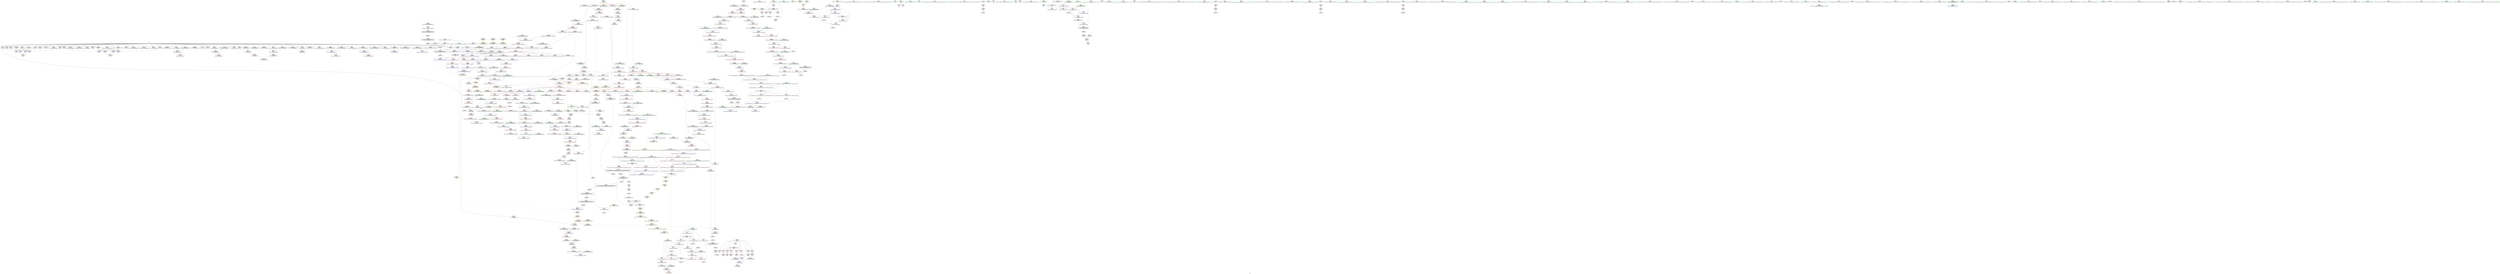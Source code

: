 digraph "SVFG" {
	label="SVFG";

	Node0x55fa8f01e590 [shape=record,color=grey,label="{NodeID: 0\nNullPtr|{|<s37>57}}"];
	Node0x55fa8f01e590 -> Node0x55fa8f063f70[style=solid];
	Node0x55fa8f01e590 -> Node0x55fa8f064070[style=solid];
	Node0x55fa8f01e590 -> Node0x55fa8f064140[style=solid];
	Node0x55fa8f01e590 -> Node0x55fa8f064210[style=solid];
	Node0x55fa8f01e590 -> Node0x55fa8f0642e0[style=solid];
	Node0x55fa8f01e590 -> Node0x55fa8f0643b0[style=solid];
	Node0x55fa8f01e590 -> Node0x55fa8f064480[style=solid];
	Node0x55fa8f01e590 -> Node0x55fa8f064550[style=solid];
	Node0x55fa8f01e590 -> Node0x55fa8f064620[style=solid];
	Node0x55fa8f01e590 -> Node0x55fa8f05e3c0[style=solid];
	Node0x55fa8f01e590 -> Node0x55fa8f05e490[style=solid];
	Node0x55fa8f01e590 -> Node0x55fa8f05e560[style=solid];
	Node0x55fa8f01e590 -> Node0x55fa8f05e630[style=solid];
	Node0x55fa8f01e590 -> Node0x55fa8f05e700[style=solid];
	Node0x55fa8f01e590 -> Node0x55fa8f05e7d0[style=solid];
	Node0x55fa8f01e590 -> Node0x55fa8f05e8a0[style=solid];
	Node0x55fa8f01e590 -> Node0x55fa8f05e970[style=solid];
	Node0x55fa8f01e590 -> Node0x55fa8f05ea40[style=solid];
	Node0x55fa8f01e590 -> Node0x55fa8f05eb10[style=solid];
	Node0x55fa8f01e590 -> Node0x55fa8f05ebe0[style=solid];
	Node0x55fa8f01e590 -> Node0x55fa8f05ecb0[style=solid];
	Node0x55fa8f01e590 -> Node0x55fa8f05ed80[style=solid];
	Node0x55fa8f01e590 -> Node0x55fa8f05ee50[style=solid];
	Node0x55fa8f01e590 -> Node0x55fa8f05ef20[style=solid];
	Node0x55fa8f01e590 -> Node0x55fa8f05eff0[style=solid];
	Node0x55fa8f01e590 -> Node0x55fa8f05f0c0[style=solid];
	Node0x55fa8f01e590 -> Node0x55fa8f05f190[style=solid];
	Node0x55fa8f01e590 -> Node0x55fa8f05f260[style=solid];
	Node0x55fa8f01e590 -> Node0x55fa8f05f330[style=solid];
	Node0x55fa8f01e590 -> Node0x55fa8f05f400[style=solid];
	Node0x55fa8f01e590 -> Node0x55fa8f05f4d0[style=solid];
	Node0x55fa8f01e590 -> Node0x55fa8f0783d0[style=solid];
	Node0x55fa8f01e590 -> Node0x55fa8f07b480[style=solid];
	Node0x55fa8f01e590 -> Node0x55fa8f07b550[style=solid];
	Node0x55fa8f01e590 -> Node0x55fa8f07b620[style=solid];
	Node0x55fa8f01e590 -> Node0x55fa8f073fd0[style=solid];
	Node0x55fa8f01e590 -> Node0x55fa8f0921b0[style=solid];
	Node0x55fa8f01e590:s37 -> Node0x55fa8f0fc500[style=solid,color=red];
	Node0x55fa8f0bebc0 [shape=record,color=yellow,style=double,label="{NodeID: 941\n35V_1 = ENCHI(MR_35V_0)\npts\{176 \}\nFun[_Z3runv]}"];
	Node0x55fa8f0bebc0 -> Node0x55fa8f0795a0[style=dashed];
	Node0x55fa8f0bebc0 -> Node0x55fa8f079740[style=dashed];
	Node0x55fa8f0bebc0 -> Node0x55fa8f0798e0[style=dashed];
	Node0x55fa8f0bebc0 -> Node0x55fa8f079a80[style=dashed];
	Node0x55fa8f0676e0 [shape=record,color=red,label="{NodeID: 443\n927\<--916\n\<--__niter\n_ZSt10__fill_n_aIPimiEN9__gnu_cxx11__enable_ifIXsr11__is_scalarIT1_EE7__valueET_E6__typeES4_T0_RKS3_\n}"];
	Node0x55fa8f0676e0 -> Node0x55fa8f090fb0[style=solid];
	Node0x55fa8f06ac30 [shape=record,color=black,label="{NodeID: 277\n1025\<--1024\n\<--\n_ZN9__gnu_cxx13new_allocatorIiE10deallocateEPim\n}"];
	Node0x55fa8f0fd460 [shape=record,color=black,label="{NodeID: 1218\n362 = PHI(179, )\n0th arg _ZNSt6vectorIiSaIiEEC2EmRKS0_ }"];
	Node0x55fa8f0fd460 -> Node0x55fa8f079cf0[style=solid];
	Node0x55fa8f05b4e0 [shape=record,color=green,label="{NodeID: 111\n655\<--656\n_ZNSaIiEC2ERKS_\<--_ZNSaIiEC2ERKS__field_insensitive\n}"];
	Node0x55fa8f07ce80 [shape=record,color=blue,label="{NodeID: 554\n887\<--883\n__n.addr\<--__n\n_ZSt6fill_nIPimiET_S1_T0_RKT1_\n}"];
	Node0x55fa8f07ce80 -> Node0x55fa8f067060[style=dashed];
	Node0x55fa8f064a30 [shape=record,color=red,label="{NodeID: 388\n502\<--492\n\<--test_n\nmain\n}"];
	Node0x55fa8f064a30 -> Node0x55fa8f0918b0[style=solid];
	Node0x55fa8f05fc50 [shape=record,color=black,label="{NodeID: 222\n144\<--142\nsub.ptr.rhs.cast\<--\n_ZNKSt6vectorIiSaIiEE4sizeEv\n}"];
	Node0x55fa8f05fc50 -> Node0x55fa8f090830[style=solid];
	Node0x55fa8f05bf50 [shape=record,color=green,label="{NodeID: 56\n208\<--209\n_ZNSaIiEC2Ev\<--_ZNSaIiEC2Ev_field_insensitive\n}"];
	Node0x55fa8f0c1f60 [shape=record,color=yellow,style=double,label="{NodeID: 997\n112V_1 = ENCHI(MR_112V_0)\npts\{546 \}\nFun[_ZNSt12_Vector_baseIiSaIiEEC2EmRKS0_]}"];
	Node0x55fa8f0c1f60 -> Node0x55fa8f07ac60[style=dashed];
	Node0x55fa8f090fb0 [shape=record,color=grey,label="{NodeID: 831\n928 = cmp(927, 745, )\n}"];
	Node0x55fa8f07a1d0 [shape=record,color=blue,label="{NodeID: 499\n422\<--420\nthis.addr\<--this\n_ZNSt6vectorIiSaIiEEixEm\n}"];
	Node0x55fa8f07a1d0 -> Node0x55fa8f070140[style=dashed];
	Node0x55fa8f06da40 [shape=record,color=red,label="{NodeID: 333\n68\<--50\n\<--v.addr\n_Z12stupid_solveRKSt6vectorIiSaIiEEi\n|{<s0>3}}"];
	Node0x55fa8f06da40:s0 -> Node0x55fa8f0fe900[style=solid,color=red];
	Node0x55fa8f1030b0 [shape=record,color=black,label="{NodeID: 1274\n644 = PHI(554, )\n1st arg _ZNSt12_Vector_baseIiSaIiEE12_Vector_implC2ERKS0_ }"];
	Node0x55fa8f1030b0 -> Node0x55fa8f07b3b0[style=solid];
	Node0x55fa8f063180 [shape=record,color=green,label="{NodeID: 167\n997\<--998\n__n.addr\<--__n.addr_field_insensitive\n_ZNSt16allocator_traitsISaIiEE10deallocateERS0_Pim\n}"];
	Node0x55fa8f063180 -> Node0x55fa8f067f00[style=solid];
	Node0x55fa8f063180 -> Node0x55fa8f07db80[style=solid];
	Node0x55fa8f048760 [shape=record,color=green,label="{NodeID: 1\n7\<--1\n__dso_handle\<--dummyObj\nGlob }"];
	Node0x55fa8f0beca0 [shape=record,color=yellow,style=double,label="{NodeID: 942\n37V_1 = ENCHI(MR_37V_0)\npts\{178 \}\nFun[_Z3runv]}"];
	Node0x55fa8f0beca0 -> Node0x55fa8f06ee90[style=dashed];
	Node0x55fa8f0677b0 [shape=record,color=red,label="{NodeID: 444\n934\<--916\n\<--__niter\n_ZSt10__fill_n_aIPimiEN9__gnu_cxx11__enable_ifIXsr11__is_scalarIT1_EE7__valueET_E6__typeES4_T0_RKS3_\n}"];
	Node0x55fa8f0677b0 -> Node0x55fa8f074160[style=solid];
	Node0x55fa8f06ad00 [shape=record,color=purple,label="{NodeID: 278\n29\<--4\n\<--_ZStL8__ioinit\n__cxx_global_var_init\n}"];
	Node0x55fa8f0fd570 [shape=record,color=black,label="{NodeID: 1219\n363 = PHI(204, )\n1st arg _ZNSt6vectorIiSaIiEEC2EmRKS0_ }"];
	Node0x55fa8f0fd570 -> Node0x55fa8f079dc0[style=solid];
	Node0x55fa8f05b5e0 [shape=record,color=green,label="{NodeID: 112\n667\<--668\nthis.addr\<--this.addr_field_insensitive\n_ZNSt12_Vector_baseIiSaIiEE17_M_create_storageEm\n}"];
	Node0x55fa8f05b5e0 -> Node0x55fa8f065b40[style=solid];
	Node0x55fa8f05b5e0 -> Node0x55fa8f07b6f0[style=solid];
	Node0x55fa8f07cf50 [shape=record,color=blue,label="{NodeID: 555\n889\<--884\n__value.addr\<--__value\n_ZSt6fill_nIPimiET_S1_T0_RKT1_\n}"];
	Node0x55fa8f07cf50 -> Node0x55fa8f067130[style=dashed];
	Node0x55fa8f064b00 [shape=record,color=red,label="{NodeID: 389\n501\<--494\n\<--test_i\nmain\n}"];
	Node0x55fa8f064b00 -> Node0x55fa8f0918b0[style=solid];
	Node0x55fa8f05fd20 [shape=record,color=black,label="{NodeID: 223\n129\<--146\n_ZNKSt6vectorIiSaIiEE4sizeEv_ret\<--sub.ptr.div\n_ZNKSt6vectorIiSaIiEE4sizeEv\n|{<s0>3|<s1>14}}"];
	Node0x55fa8f05fd20:s0 -> Node0x55fa8f100a30[style=solid,color=blue];
	Node0x55fa8f05fd20:s1 -> Node0x55fa8f101020[style=solid,color=blue];
	Node0x55fa8f05c050 [shape=record,color=green,label="{NodeID: 57\n211\<--212\n_ZNSt6vectorIiSaIiEEC2EmRKS0_\<--_ZNSt6vectorIiSaIiEEC2EmRKS0__field_insensitive\n}"];
	Node0x55fa8f0c2040 [shape=record,color=yellow,style=double,label="{NodeID: 998\n114V_1 = ENCHI(MR_114V_0)\npts\{548 \}\nFun[_ZNSt12_Vector_baseIiSaIiEEC2EmRKS0_]}"];
	Node0x55fa8f0c2040 -> Node0x55fa8f07ad30[style=dashed];
	Node0x55fa8f091130 [shape=record,color=grey,label="{NodeID: 832\n98 = cmp(97, 75, )\n}"];
	Node0x55fa8f07a2a0 [shape=record,color=blue,label="{NodeID: 500\n424\<--421\n__n.addr\<--__n\n_ZNSt6vectorIiSaIiEEixEm\n}"];
	Node0x55fa8f07a2a0 -> Node0x55fa8f070210[style=dashed];
	Node0x55fa8f06db10 [shape=record,color=red,label="{NodeID: 334\n91\<--50\n\<--v.addr\n_Z12stupid_solveRKSt6vectorIiSaIiEEi\n|{<s0>4}}"];
	Node0x55fa8f06db10:s0 -> Node0x55fa8f103de0[style=solid,color=red];
	Node0x55fa8f1031c0 [shape=record,color=black,label="{NodeID: 1275\n1067 = PHI(1060, )\n0th arg _ZNSt12_Destroy_auxILb1EE9__destroyIPiEEvT_S3_ }"];
	Node0x55fa8f1031c0 -> Node0x55fa8f07e2d0[style=solid];
	Node0x55fa8f063250 [shape=record,color=green,label="{NodeID: 168\n1007\<--1008\n_ZN9__gnu_cxx13new_allocatorIiE10deallocateEPim\<--_ZN9__gnu_cxx13new_allocatorIiE10deallocateEPim_field_insensitive\n}"];
	Node0x55fa8f047a30 [shape=record,color=green,label="{NodeID: 2\n11\<--1\n.str\<--dummyObj\nGlob }"];
	Node0x55fa8f067880 [shape=record,color=red,label="{NodeID: 445\n922\<--921\n\<--\n_ZSt10__fill_n_aIPimiEN9__gnu_cxx11__enable_ifIXsr11__is_scalarIT1_EE7__valueET_E6__typeES4_T0_RKS3_\n}"];
	Node0x55fa8f067880 -> Node0x55fa8f07d290[style=solid];
	Node0x55fa8f06add0 [shape=record,color=purple,label="{NodeID: 279\n188\<--8\n\<--buf\n_Z3runv\n}"];
	Node0x55fa8f0fd680 [shape=record,color=black,label="{NodeID: 1220\n364 = PHI(181, )\n2nd arg _ZNSt6vectorIiSaIiEEC2EmRKS0_ }"];
	Node0x55fa8f0fd680 -> Node0x55fa8f079e90[style=solid];
	Node0x55fa8f05b6b0 [shape=record,color=green,label="{NodeID: 113\n669\<--670\n__n.addr\<--__n.addr_field_insensitive\n_ZNSt12_Vector_baseIiSaIiEE17_M_create_storageEm\n}"];
	Node0x55fa8f05b6b0 -> Node0x55fa8f065c10[style=solid];
	Node0x55fa8f05b6b0 -> Node0x55fa8f065ce0[style=solid];
	Node0x55fa8f05b6b0 -> Node0x55fa8f07b7c0[style=solid];
	Node0x55fa8f07d020 [shape=record,color=blue,label="{NodeID: 556\n908\<--905\n__first.addr\<--__first\n_ZSt10__fill_n_aIPimiEN9__gnu_cxx11__enable_ifIXsr11__is_scalarIT1_EE7__valueET_E6__typeES4_T0_RKS3_\n}"];
	Node0x55fa8f07d020 -> Node0x55fa8f0b5d90[style=dashed];
	Node0x55fa8f064bd0 [shape=record,color=red,label="{NodeID: 390\n505\<--494\n\<--test_i\nmain\n}"];
	Node0x55fa8f064bd0 -> Node0x55fa8f0742e0[style=solid];
	Node0x55fa8f05fdf0 [shape=record,color=black,label="{NodeID: 224\n159\<--158\n\<--this1\n_ZNKSt6vectorIiSaIiEEixEm\n}"];
	Node0x55fa8f05fdf0 -> Node0x55fa8f06b8f0[style=solid];
	Node0x55fa8f05fdf0 -> Node0x55fa8f06b9c0[style=solid];
	Node0x55fa8f05c150 [shape=record,color=green,label="{NodeID: 58\n214\<--215\n_ZNSaIiED2Ev\<--_ZNSaIiED2Ev_field_insensitive\n}"];
	Node0x55fa8f0c2120 [shape=record,color=yellow,style=double,label="{NodeID: 999\n116V_1 = ENCHI(MR_116V_0)\npts\{1800000 1800001 1800002 \}\nFun[_ZNSt12_Vector_baseIiSaIiEEC2EmRKS0_]|{<s0>43|<s1>43|<s2>43}}"];
	Node0x55fa8f0c2120:s0 -> Node0x55fa8f07b480[style=dashed,color=red];
	Node0x55fa8f0c2120:s1 -> Node0x55fa8f07b550[style=dashed,color=red];
	Node0x55fa8f0c2120:s2 -> Node0x55fa8f07b620[style=dashed,color=red];
	Node0x55fa8f0912b0 [shape=record,color=grey,label="{NodeID: 833\n221 = cmp(218, 220, )\n}"];
	Node0x55fa8f07a370 [shape=record,color=blue,label="{NodeID: 501\n446\<--445\nthis.addr\<--this\n_ZNSt6vectorIiSaIiEED2Ev\n}"];
	Node0x55fa8f07a370 -> Node0x55fa8f0646f0[style=dashed];
	Node0x55fa8f06dbe0 [shape=record,color=red,label="{NodeID: 335\n108\<--52\n\<--need.addr\n_Z12stupid_solveRKSt6vectorIiSaIiEEi\n}"];
	Node0x55fa8f06dbe0 -> Node0x55fa8f092330[style=solid];
	Node0x55fa8f1032d0 [shape=record,color=black,label="{NodeID: 1276\n1068 = PHI(1061, )\n1st arg _ZNSt12_Destroy_auxILb1EE9__destroyIPiEEvT_S3_ }"];
	Node0x55fa8f1032d0 -> Node0x55fa8f07e3a0[style=solid];
	Node0x55fa8f063350 [shape=record,color=green,label="{NodeID: 169\n1014\<--1015\nthis.addr\<--this.addr_field_insensitive\n_ZN9__gnu_cxx13new_allocatorIiE10deallocateEPim\n}"];
	Node0x55fa8f063350 -> Node0x55fa8f067fd0[style=solid];
	Node0x55fa8f063350 -> Node0x55fa8f07dc50[style=solid];
	Node0x55fa8f047ac0 [shape=record,color=green,label="{NodeID: 3\n13\<--1\n.str.1\<--dummyObj\nGlob }"];
	Node0x55fa8f067950 [shape=record,color=red,label="{NodeID: 446\n949\<--946\n\<--__it.addr\n_ZSt12__niter_baseIPiET_S1_\n}"];
	Node0x55fa8f067950 -> Node0x55fa8f06a9c0[style=solid];
	Node0x55fa8f06aea0 [shape=record,color=purple,label="{NodeID: 280\n195\<--8\n\<--buf\n_Z3runv\n}"];
	Node0x55fa8f0fd790 [shape=record,color=black,label="{NodeID: 1221\n806 = PHI(786, )\n0th arg _ZNK9__gnu_cxx13new_allocatorIiE8max_sizeEv }"];
	Node0x55fa8f0fd790 -> Node0x55fa8f07c4c0[style=solid];
	Node0x55fa8f0603e0 [shape=record,color=green,label="{NodeID: 114\n676\<--677\n_ZNSt12_Vector_baseIiSaIiEE11_M_allocateEm\<--_ZNSt12_Vector_baseIiSaIiEE11_M_allocateEm_field_insensitive\n}"];
	Node0x55fa8f07d0f0 [shape=record,color=blue,label="{NodeID: 557\n910\<--906\n__n.addr\<--__n\n_ZSt10__fill_n_aIPimiEN9__gnu_cxx11__enable_ifIXsr11__is_scalarIT1_EE7__valueET_E6__typeES4_T0_RKS3_\n}"];
	Node0x55fa8f07d0f0 -> Node0x55fa8f067470[style=dashed];
	Node0x55fa8f064ca0 [shape=record,color=red,label="{NodeID: 391\n513\<--494\n\<--test_i\nmain\n}"];
	Node0x55fa8f064ca0 -> Node0x55fa8f0900b0[style=solid];
	Node0x55fa8f05fec0 [shape=record,color=black,label="{NodeID: 225\n149\<--164\n_ZNKSt6vectorIiSaIiEEixEm_ret\<--add.ptr\n_ZNKSt6vectorIiSaIiEEixEm\n|{<s0>4}}"];
	Node0x55fa8f05fec0:s0 -> Node0x55fa8f1003f0[style=solid,color=blue];
	Node0x55fa8f05c250 [shape=record,color=green,label="{NodeID: 59\n226\<--227\n_ZNSt7__cxx1112basic_stringIcSt11char_traitsIcESaIcEEixEm\<--_ZNSt7__cxx1112basic_stringIcSt11char_traitsIcESaIcEEixEm_field_insensitive\n}"];
	Node0x55fa8f091430 [shape=record,color=grey,label="{NodeID: 834\n230 = cmp(229, 231, )\n}"];
	Node0x55fa8f07a440 [shape=record,color=blue,label="{NodeID: 502\n448\<--473\nexn.slot\<--\n_ZNSt6vectorIiSaIiEED2Ev\n}"];
	Node0x55fa8f07a440 -> Node0x55fa8f0647c0[style=dashed];
	Node0x55fa8f06dcb0 [shape=record,color=red,label="{NodeID: 336\n79\<--54\n\<--n\n_Z12stupid_solveRKSt6vectorIiSaIiEEi\n}"];
	Node0x55fa8f06dcb0 -> Node0x55fa8f091a30[style=solid];
	Node0x55fa8f1033e0 [shape=record,color=black,label="{NodeID: 1277\n905 = PHI(895, )\n0th arg _ZSt10__fill_n_aIPimiEN9__gnu_cxx11__enable_ifIXsr11__is_scalarIT1_EE7__valueET_E6__typeES4_T0_RKS3_ }"];
	Node0x55fa8f1033e0 -> Node0x55fa8f07d020[style=solid];
	Node0x55fa8f063420 [shape=record,color=green,label="{NodeID: 170\n1016\<--1017\n__p.addr\<--__p.addr_field_insensitive\n_ZN9__gnu_cxx13new_allocatorIiE10deallocateEPim\n}"];
	Node0x55fa8f063420 -> Node0x55fa8f0680a0[style=solid];
	Node0x55fa8f063420 -> Node0x55fa8f07dd20[style=solid];
	Node0x55fa8f047d70 [shape=record,color=green,label="{NodeID: 4\n15\<--1\n_ZSt4cout\<--dummyObj\nGlob }"];
	Node0x55fa8f0bef40 [shape=record,color=yellow,style=double,label="{NodeID: 945\n18V_1 = ENCHI(MR_18V_0)\npts\{800 \}\nFun[_Z3runv]|{<s0>12}}"];
	Node0x55fa8f0bef40:s0 -> Node0x55fa8f0c1180[style=dashed,color=red];
	Node0x55fa8f067a20 [shape=record,color=red,label="{NodeID: 447\n964\<--955\nthis1\<--this.addr\n_ZNSt12_Vector_baseIiSaIiEE13_M_deallocateEPim\n}"];
	Node0x55fa8f067a20 -> Node0x55fa8f06d700[style=solid];
	Node0x55fa8f06af70 [shape=record,color=purple,label="{NodeID: 281\n187\<--11\n\<--.str\n_Z3runv\n}"];
	Node0x55fa8f0fd8a0 [shape=record,color=black,label="{NodeID: 1222\n864 = PHI(857, )\n0th arg _ZNSt27__uninitialized_default_n_1ILb1EE18__uninit_default_nIPimEET_S3_T0_ }"];
	Node0x55fa8f0fd8a0 -> Node0x55fa8f07cb40[style=solid];
	Node0x55fa8f0604a0 [shape=record,color=green,label="{NodeID: 115\n698\<--699\nthis.addr\<--this.addr_field_insensitive\n_ZNSt12_Vector_baseIiSaIiEE12_Vector_implD2Ev\n}"];
	Node0x55fa8f0604a0 -> Node0x55fa8f065f50[style=solid];
	Node0x55fa8f0604a0 -> Node0x55fa8f07bb00[style=solid];
	Node0x55fa8f07d1c0 [shape=record,color=blue,label="{NodeID: 558\n912\<--907\n__value.addr\<--__value\n_ZSt10__fill_n_aIPimiEN9__gnu_cxx11__enable_ifIXsr11__is_scalarIT1_EE7__valueET_E6__typeES4_T0_RKS3_\n}"];
	Node0x55fa8f07d1c0 -> Node0x55fa8f067540[style=dashed];
	Node0x55fa8f064d70 [shape=record,color=red,label="{NodeID: 392\n526\<--523\nthis1\<--this.addr\n_ZN9__gnu_cxx13new_allocatorIiEC2Ev\n}"];
	Node0x55fa8f05ff90 [shape=record,color=black,label="{NodeID: 226\n220\<--219\nconv\<--call8\n_Z3runv\n}"];
	Node0x55fa8f05ff90 -> Node0x55fa8f0912b0[style=solid];
	Node0x55fa8f05c350 [shape=record,color=green,label="{NodeID: 60\n271\<--272\n_ZNSt6vectorIiSaIiEEixEm\<--_ZNSt6vectorIiSaIiEEixEm_field_insensitive\n}"];
	Node0x55fa8f0915b0 [shape=record,color=grey,label="{NodeID: 835\n89 = cmp(87, 88, )\n}"];
	Node0x55fa8f07a510 [shape=record,color=blue,label="{NodeID: 503\n450\<--475\nehselector.slot\<--\n_ZNSt6vectorIiSaIiEED2Ev\n}"];
	Node0x55fa8f06dd80 [shape=record,color=red,label="{NodeID: 337\n88\<--54\n\<--n\n_Z12stupid_solveRKSt6vectorIiSaIiEEi\n}"];
	Node0x55fa8f06dd80 -> Node0x55fa8f0915b0[style=solid];
	Node0x55fa8f103520 [shape=record,color=black,label="{NodeID: 1278\n906 = PHI(898, )\n1st arg _ZSt10__fill_n_aIPimiEN9__gnu_cxx11__enable_ifIXsr11__is_scalarIT1_EE7__valueET_E6__typeES4_T0_RKS3_ }"];
	Node0x55fa8f103520 -> Node0x55fa8f07d0f0[style=solid];
	Node0x55fa8f0634f0 [shape=record,color=green,label="{NodeID: 171\n1018\<--1019\n.addr\<--.addr_field_insensitive\n_ZN9__gnu_cxx13new_allocatorIiE10deallocateEPim\n}"];
	Node0x55fa8f0634f0 -> Node0x55fa8f07ddf0[style=solid];
	Node0x55fa8f047e00 [shape=record,color=green,label="{NodeID: 5\n16\<--1\n.str.2\<--dummyObj\nGlob }"];
	Node0x55fa8f0bf020 [shape=record,color=yellow,style=double,label="{NodeID: 946\n20V_1 = ENCHI(MR_20V_0)\npts\{1800000 \}\nFun[_Z3runv]|{<s0>12}}"];
	Node0x55fa8f0bf020:s0 -> Node0x55fa8f0c1260[style=dashed,color=red];
	Node0x55fa8f067af0 [shape=record,color=red,label="{NodeID: 448\n965\<--957\n\<--__p.addr\n_ZNSt12_Vector_baseIiSaIiEE13_M_deallocateEPim\n}"];
	Node0x55fa8f067af0 -> Node0x55fa8f0921b0[style=solid];
	Node0x55fa8f06b040 [shape=record,color=purple,label="{NodeID: 282\n202\<--13\n\<--.str.1\n_Z3runv\n}"];
	Node0x55fa8f0fd9b0 [shape=record,color=black,label="{NodeID: 1223\n865 = PHI(858, )\n1st arg _ZNSt27__uninitialized_default_n_1ILb1EE18__uninit_default_nIPimEET_S3_T0_ }"];
	Node0x55fa8f0fd9b0 -> Node0x55fa8f07cc10[style=solid];
	Node0x55fa8f060570 [shape=record,color=green,label="{NodeID: 116\n708\<--709\nthis.addr\<--this.addr_field_insensitive\n_ZNSaIiEC2ERKS_\n}"];
	Node0x55fa8f060570 -> Node0x55fa8f066020[style=solid];
	Node0x55fa8f060570 -> Node0x55fa8f07bbd0[style=solid];
	Node0x55fa8f07d290 [shape=record,color=blue,label="{NodeID: 559\n914\<--922\n__tmp\<--\n_ZSt10__fill_n_aIPimiEN9__gnu_cxx11__enable_ifIXsr11__is_scalarIT1_EE7__valueET_E6__typeES4_T0_RKS3_\n}"];
	Node0x55fa8f07d290 -> Node0x55fa8f067610[style=dashed];
	Node0x55fa8f064e40 [shape=record,color=red,label="{NodeID: 393\n533\<--530\nthis1\<--this.addr\n_ZN9__gnu_cxx13new_allocatorIiED2Ev\n}"];
	Node0x55fa8f060060 [shape=record,color=black,label="{NodeID: 227\n224\<--223\nconv9\<--\n_Z3runv\n}"];
	Node0x55fa8f05c450 [shape=record,color=green,label="{NodeID: 61\n305\<--306\n_ZNSt6vectorIiSaIiEED2Ev\<--_ZNSt6vectorIiSaIiEED2Ev_field_insensitive\n}"];
	Node0x55fa8f0c2420 [shape=record,color=yellow,style=double,label="{NodeID: 1002\n80V_1 = ENCHI(MR_80V_0)\npts\{449 \}\nFun[_ZNSt6vectorIiSaIiEED2Ev]}"];
	Node0x55fa8f0c2420 -> Node0x55fa8f07a440[style=dashed];
	Node0x55fa8f091730 [shape=record,color=grey,label="{NodeID: 836\n744 = cmp(743, 745, )\n}"];
	Node0x55fa8f07a5e0 [shape=record,color=blue,label="{NodeID: 504\n490\<--75\nretval\<--\nmain\n}"];
	Node0x55fa8f06de50 [shape=record,color=red,label="{NodeID: 338\n114\<--56\n\<--res\n_Z12stupid_solveRKSt6vectorIiSaIiEEi\n}"];
	Node0x55fa8f06de50 -> Node0x55fa8f090cb0[style=solid];
	Node0x55fa8f103660 [shape=record,color=black,label="{NodeID: 1279\n907 = PHI(899, )\n2nd arg _ZSt10__fill_n_aIPimiEN9__gnu_cxx11__enable_ifIXsr11__is_scalarIT1_EE7__valueET_E6__typeES4_T0_RKS3_ }"];
	Node0x55fa8f103660 -> Node0x55fa8f07d1c0[style=solid];
	Node0x55fa8f0635c0 [shape=record,color=green,label="{NodeID: 172\n1027\<--1028\n_ZdlPv\<--_ZdlPv_field_insensitive\n}"];
	Node0x55fa8f047e90 [shape=record,color=green,label="{NodeID: 6\n19\<--1\n\<--dummyObj\nCan only get source location for instruction, argument, global var or function.}"];
	Node0x55fa8f0bf100 [shape=record,color=yellow,style=double,label="{NodeID: 947\n22V_1 = ENCHI(MR_22V_0)\npts\{1800001 \}\nFun[_Z3runv]|{<s0>12}}"];
	Node0x55fa8f0bf100:s0 -> Node0x55fa8f0c1340[style=dashed,color=red];
	Node0x55fa8f067bc0 [shape=record,color=red,label="{NodeID: 449\n970\<--957\n\<--__p.addr\n_ZNSt12_Vector_baseIiSaIiEE13_M_deallocateEPim\n|{<s0>66}}"];
	Node0x55fa8f067bc0:s0 -> Node0x55fa8f104920[style=solid,color=red];
	Node0x55fa8f06b110 [shape=record,color=purple,label="{NodeID: 283\n497\<--13\n\<--.str.1\nmain\n}"];
	Node0x55fa8f0fdac0 [shape=record,color=black,label="{NodeID: 1224\n420 = PHI(179, )\n0th arg _ZNSt6vectorIiSaIiEEixEm }"];
	Node0x55fa8f0fdac0 -> Node0x55fa8f07a1d0[style=solid];
	Node0x55fa8f060640 [shape=record,color=green,label="{NodeID: 117\n710\<--711\n__a.addr\<--__a.addr_field_insensitive\n_ZNSaIiEC2ERKS_\n}"];
	Node0x55fa8f060640 -> Node0x55fa8f0660f0[style=solid];
	Node0x55fa8f060640 -> Node0x55fa8f07bca0[style=solid];
	Node0x55fa8f07d360 [shape=record,color=blue,label="{NodeID: 560\n916\<--924\n__niter\<--\n_ZSt10__fill_n_aIPimiEN9__gnu_cxx11__enable_ifIXsr11__is_scalarIT1_EE7__valueET_E6__typeES4_T0_RKS3_\n}"];
	Node0x55fa8f07d360 -> Node0x55fa8f0b6290[style=dashed];
	Node0x55fa8f064f10 [shape=record,color=red,label="{NodeID: 394\n552\<--539\nthis1\<--this.addr\n_ZNSt12_Vector_baseIiSaIiEEC2EmRKS0_\n|{|<s1>44}}"];
	Node0x55fa8f064f10 -> Node0x55fa8f06bf70[style=solid];
	Node0x55fa8f064f10:s1 -> Node0x55fa8f0fc640[style=solid,color=red];
	Node0x55fa8f060130 [shape=record,color=black,label="{NodeID: 228\n229\<--228\nconv13\<--\n_Z3runv\n}"];
	Node0x55fa8f060130 -> Node0x55fa8f091430[style=solid];
	Node0x55fa8f05c550 [shape=record,color=green,label="{NodeID: 62\n314\<--315\n_ZNSolsEx\<--_ZNSolsEx_field_insensitive\n}"];
	Node0x55fa8f0c2500 [shape=record,color=yellow,style=double,label="{NodeID: 1003\n82V_1 = ENCHI(MR_82V_0)\npts\{451 \}\nFun[_ZNSt6vectorIiSaIiEED2Ev]}"];
	Node0x55fa8f0c2500 -> Node0x55fa8f07a510[style=dashed];
	Node0x55fa8f0918b0 [shape=record,color=grey,label="{NodeID: 837\n503 = cmp(501, 502, )\n}"];
	Node0x55fa8f07a6b0 [shape=record,color=blue,label="{NodeID: 505\n494\<--75\ntest_i\<--\nmain\n}"];
	Node0x55fa8f07a6b0 -> Node0x55fa8f0b5890[style=dashed];
	Node0x55fa8f06df20 [shape=record,color=red,label="{NodeID: 339\n127\<--56\n\<--res\n_Z12stupid_solveRKSt6vectorIiSaIiEEi\n}"];
	Node0x55fa8f06df20 -> Node0x55fa8f05f910[style=solid];
	Node0x55fa8f1037a0 [shape=record,color=black,label="{NodeID: 1280\n48 = PHI(179, )\n0th arg _Z12stupid_solveRKSt6vectorIiSaIiEEi }"];
	Node0x55fa8f1037a0 -> Node0x55fa8f078490[style=solid];
	Node0x55fa8f0636c0 [shape=record,color=green,label="{NodeID: 173\n1036\<--1037\n__first.addr\<--__first.addr_field_insensitive\n_ZSt8_DestroyIPiiEvT_S1_RSaIT0_E\n}"];
	Node0x55fa8f0636c0 -> Node0x55fa8f068170[style=solid];
	Node0x55fa8f0636c0 -> Node0x55fa8f07dec0[style=solid];
	Node0x55fa8f058340 [shape=record,color=green,label="{NodeID: 7\n75\<--1\n\<--dummyObj\nCan only get source location for instruction, argument, global var or function.}"];
	Node0x55fa8f0bf1e0 [shape=record,color=yellow,style=double,label="{NodeID: 948\n46V_1 = ENCHI(MR_46V_0)\npts\{1800002 \}\nFun[_Z3runv]|{<s0>12}}"];
	Node0x55fa8f0bf1e0:s0 -> Node0x55fa8f0c1420[style=dashed,color=red];
	Node0x55fa8f067c90 [shape=record,color=red,label="{NodeID: 450\n971\<--959\n\<--__n.addr\n_ZNSt12_Vector_baseIiSaIiEE13_M_deallocateEPim\n|{<s0>66}}"];
	Node0x55fa8f067c90:s0 -> Node0x55fa8f104a60[style=solid,color=red];
	Node0x55fa8f06b1e0 [shape=record,color=purple,label="{NodeID: 284\n507\<--16\n\<--.str.2\nmain\n}"];
	Node0x55fa8f0fdc00 [shape=record,color=black,label="{NodeID: 1225\n421 = PHI(269, )\n1st arg _ZNSt6vectorIiSaIiEEixEm }"];
	Node0x55fa8f0fdc00 -> Node0x55fa8f07a2a0[style=solid];
	Node0x55fa8f060710 [shape=record,color=green,label="{NodeID: 118\n719\<--720\n_ZN9__gnu_cxx13new_allocatorIiEC2ERKS1_\<--_ZN9__gnu_cxx13new_allocatorIiEC2ERKS1__field_insensitive\n}"];
	Node0x55fa8f07d430 [shape=record,color=blue,label="{NodeID: 561\n931\<--930\n\<--\n_ZSt10__fill_n_aIPimiEN9__gnu_cxx11__enable_ifIXsr11__is_scalarIT1_EE7__valueET_E6__typeES4_T0_RKS3_\n}"];
	Node0x55fa8f07d430 -> Node0x55fa8f0b6790[style=dashed];
	Node0x55fa8f064fe0 [shape=record,color=red,label="{NodeID: 395\n558\<--541\n\<--__n.addr\n_ZNSt12_Vector_baseIiSaIiEEC2EmRKS0_\n|{<s0>44}}"];
	Node0x55fa8f064fe0:s0 -> Node0x55fa8f0fc780[style=solid,color=red];
	Node0x55fa8f060200 [shape=record,color=black,label="{NodeID: 229\n234\<--233\nconv15\<--\n_Z3runv\n}"];
	Node0x55fa8f05c650 [shape=record,color=green,label="{NodeID: 63\n317\<--318\n_ZSt4endlIcSt11char_traitsIcEERSt13basic_ostreamIT_T0_ES6_\<--_ZSt4endlIcSt11char_traitsIcEERSt13basic_ostreamIT_T0_ES6__field_insensitive\n}"];
	Node0x55fa8f0c25e0 [shape=record,color=yellow,style=double,label="{NodeID: 1004\n20V_1 = ENCHI(MR_20V_0)\npts\{1800000 \}\nFun[_ZNSt6vectorIiSaIiEED2Ev]|{|<s1>37|<s2>38}}"];
	Node0x55fa8f0c25e0 -> Node0x55fa8f064890[style=dashed];
	Node0x55fa8f0c25e0:s1 -> Node0x55fa8f0af4d0[style=dashed,color=red];
	Node0x55fa8f0c25e0:s2 -> Node0x55fa8f0af4d0[style=dashed,color=red];
	Node0x55fa8f091a30 [shape=record,color=grey,label="{NodeID: 838\n80 = cmp(78, 79, )\n}"];
	Node0x55fa8f07a780 [shape=record,color=blue,label="{NodeID: 506\n494\<--514\ntest_i\<--inc\nmain\n}"];
	Node0x55fa8f07a780 -> Node0x55fa8f0b5890[style=dashed];
	Node0x55fa8f06dff0 [shape=record,color=red,label="{NodeID: 340\n78\<--58\n\<--i\n_Z12stupid_solveRKSt6vectorIiSaIiEEi\n}"];
	Node0x55fa8f06dff0 -> Node0x55fa8f091a30[style=solid];
	Node0x55fa8f1038e0 [shape=record,color=black,label="{NodeID: 1281\n49 = PHI(308, )\n1st arg _Z12stupid_solveRKSt6vectorIiSaIiEEi }"];
	Node0x55fa8f1038e0 -> Node0x55fa8f078560[style=solid];
	Node0x55fa8f063790 [shape=record,color=green,label="{NodeID: 174\n1038\<--1039\n__last.addr\<--__last.addr_field_insensitive\n_ZSt8_DestroyIPiiEvT_S1_RSaIT0_E\n}"];
	Node0x55fa8f063790 -> Node0x55fa8f068240[style=solid];
	Node0x55fa8f063790 -> Node0x55fa8f07df90[style=solid];
	Node0x55fa8f0583d0 [shape=record,color=green,label="{NodeID: 8\n102\<--1\n\<--dummyObj\nCan only get source location for instruction, argument, global var or function.}"];
	Node0x55fa8f067d60 [shape=record,color=red,label="{NodeID: 451\n1002\<--993\n\<--__a.addr\n_ZNSt16allocator_traitsISaIiEE10deallocateERS0_Pim\n}"];
	Node0x55fa8f067d60 -> Node0x55fa8f06ab60[style=solid];
	Node0x55fa8f06b2b0 [shape=record,color=purple,label="{NodeID: 285\n1080\<--18\nllvm.global_ctors_0\<--llvm.global_ctors\nGlob }"];
	Node0x55fa8f06b2b0 -> Node0x55fa8f0684b0[style=solid];
	Node0x55fa8f0fdd40 [shape=record,color=black,label="{NodeID: 1226\n536 = PHI(379, )\n0th arg _ZNSt12_Vector_baseIiSaIiEEC2EmRKS0_ }"];
	Node0x55fa8f0fdd40 -> Node0x55fa8f07a9f0[style=solid];
	Node0x55fa8f060810 [shape=record,color=green,label="{NodeID: 119\n725\<--726\nthis.addr\<--this.addr_field_insensitive\n_ZN9__gnu_cxx13new_allocatorIiEC2ERKS1_\n}"];
	Node0x55fa8f060810 -> Node0x55fa8f0661c0[style=solid];
	Node0x55fa8f060810 -> Node0x55fa8f07bd70[style=solid];
	Node0x55fa8f0bb020 [shape=record,color=yellow,style=double,label="{NodeID: 894\n187V_1 = ENCHI(MR_187V_0)\npts\{871 \}\nFun[_ZSt10__fill_n_aIPimiEN9__gnu_cxx11__enable_ifIXsr11__is_scalarIT1_EE7__valueET_E6__typeES4_T0_RKS3_]}"];
	Node0x55fa8f0bb020 -> Node0x55fa8f067880[style=dashed];
	Node0x55fa8f07d500 [shape=record,color=blue,label="{NodeID: 562\n916\<--935\n__niter\<--dec\n_ZSt10__fill_n_aIPimiEN9__gnu_cxx11__enable_ifIXsr11__is_scalarIT1_EE7__valueET_E6__typeES4_T0_RKS3_\n}"];
	Node0x55fa8f07d500 -> Node0x55fa8f0b6290[style=dashed];
	Node0x55fa8f0650b0 [shape=record,color=red,label="{NodeID: 396\n554\<--543\n\<--__a.addr\n_ZNSt12_Vector_baseIiSaIiEEC2EmRKS0_\n|{<s0>43}}"];
	Node0x55fa8f0650b0:s0 -> Node0x55fa8f1030b0[style=solid,color=red];
	Node0x55fa8f0602d0 [shape=record,color=black,label="{NodeID: 230\n237\<--236\nconv18\<--\n_Z3runv\n}"];
	Node0x55fa8f0602d0 -> Node0x55fa8f091bb0[style=solid];
	Node0x55fa8f05c750 [shape=record,color=green,label="{NodeID: 64\n319\<--320\n_ZNSolsEPFRSoS_E\<--_ZNSolsEPFRSoS_E_field_insensitive\n}"];
	Node0x55fa8f0c26c0 [shape=record,color=yellow,style=double,label="{NodeID: 1005\n22V_1 = ENCHI(MR_22V_0)\npts\{1800001 \}\nFun[_ZNSt6vectorIiSaIiEED2Ev]}"];
	Node0x55fa8f0c26c0 -> Node0x55fa8f064960[style=dashed];
	Node0x55fa8f091bb0 [shape=record,color=grey,label="{NodeID: 839\n238 = cmp(237, 239, )\n}"];
	Node0x55fa8f07a850 [shape=record,color=blue,label="{NodeID: 507\n523\<--522\nthis.addr\<--this\n_ZN9__gnu_cxx13new_allocatorIiEC2Ev\n}"];
	Node0x55fa8f07a850 -> Node0x55fa8f064d70[style=dashed];
	Node0x55fa8f06e0c0 [shape=record,color=red,label="{NodeID: 341\n84\<--58\n\<--i\n_Z12stupid_solveRKSt6vectorIiSaIiEEi\n}"];
	Node0x55fa8f06e0c0 -> Node0x55fa8f078a40[style=solid];
	Node0x55fa8f103a20 [shape=record,color=black,label="{NodeID: 1282\n817 = PHI(590, )\n0th arg _ZSt27__uninitialized_default_n_aIPimiET_S1_T0_RSaIT1_E }"];
	Node0x55fa8f103a20 -> Node0x55fa8f07c590[style=solid];
	Node0x55fa8f063860 [shape=record,color=green,label="{NodeID: 175\n1040\<--1041\n.addr\<--.addr_field_insensitive\n_ZSt8_DestroyIPiiEvT_S1_RSaIT0_E\n}"];
	Node0x55fa8f063860 -> Node0x55fa8f07e060[style=solid];
	Node0x55fa8f058460 [shape=record,color=green,label="{NodeID: 9\n147\<--1\n\<--dummyObj\nCan only get source location for instruction, argument, global var or function.}"];
	Node0x55fa8f0bf3d0 [shape=record,color=yellow,style=double,label="{NodeID: 950\n89V_1 = ENCHI(MR_89V_0)\npts\{493 \}\nFun[main]}"];
	Node0x55fa8f0bf3d0 -> Node0x55fa8f064a30[style=dashed];
	Node0x55fa8f067e30 [shape=record,color=red,label="{NodeID: 452\n1004\<--995\n\<--__p.addr\n_ZNSt16allocator_traitsISaIiEE10deallocateERS0_Pim\n|{<s0>69}}"];
	Node0x55fa8f067e30:s0 -> Node0x55fa8f0fe6e0[style=solid,color=red];
	Node0x55fa8f06b3b0 [shape=record,color=purple,label="{NodeID: 286\n1081\<--18\nllvm.global_ctors_1\<--llvm.global_ctors\nGlob }"];
	Node0x55fa8f06b3b0 -> Node0x55fa8f0685b0[style=solid];
	Node0x55fa8f0fde80 [shape=record,color=black,label="{NodeID: 1227\n537 = PHI(380, )\n1st arg _ZNSt12_Vector_baseIiSaIiEEC2EmRKS0_ }"];
	Node0x55fa8f0fde80 -> Node0x55fa8f07aac0[style=solid];
	Node0x55fa8f0608e0 [shape=record,color=green,label="{NodeID: 120\n727\<--728\n.addr\<--.addr_field_insensitive\n_ZN9__gnu_cxx13new_allocatorIiEC2ERKS1_\n}"];
	Node0x55fa8f0608e0 -> Node0x55fa8f07be40[style=solid];
	Node0x55fa8f07d5d0 [shape=record,color=blue,label="{NodeID: 563\n908\<--939\n__first.addr\<--incdec.ptr\n_ZSt10__fill_n_aIPimiEN9__gnu_cxx11__enable_ifIXsr11__is_scalarIT1_EE7__valueET_E6__typeES4_T0_RKS3_\n}"];
	Node0x55fa8f07d5d0 -> Node0x55fa8f0b5d90[style=dashed];
	Node0x55fa8f065180 [shape=record,color=red,label="{NodeID: 397\n572\<--545\nexn\<--exn.slot\n_ZNSt12_Vector_baseIiSaIiEEC2EmRKS0_\n}"];
	Node0x55fa8f068710 [shape=record,color=black,label="{NodeID: 231\n242\<--241\nconv21\<--\n_Z3runv\n}"];
	Node0x55fa8f05c850 [shape=record,color=green,label="{NodeID: 65\n323\<--324\n_ZNSt7__cxx1112basic_stringIcSt11char_traitsIcESaIcEED1Ev\<--_ZNSt7__cxx1112basic_stringIcSt11char_traitsIcESaIcEED1Ev_field_insensitive\n}"];
	Node0x55fa8f0c27a0 [shape=record,color=yellow,style=double,label="{NodeID: 1006\n46V_1 = ENCHI(MR_46V_0)\npts\{1800002 \}\nFun[_ZNSt6vectorIiSaIiEED2Ev]|{<s0>37|<s1>38}}"];
	Node0x55fa8f0c27a0:s0 -> Node0x55fa8f0af5b0[style=dashed,color=red];
	Node0x55fa8f0c27a0:s1 -> Node0x55fa8f0af5b0[style=dashed,color=red];
	Node0x55fa8f091d30 [shape=record,color=grey,label="{NodeID: 840\n791 = cmp(787, 788, )\n}"];
	Node0x55fa8f07a920 [shape=record,color=blue,label="{NodeID: 508\n530\<--529\nthis.addr\<--this\n_ZN9__gnu_cxx13new_allocatorIiED2Ev\n}"];
	Node0x55fa8f07a920 -> Node0x55fa8f064e40[style=dashed];
	Node0x55fa8f06e190 [shape=record,color=red,label="{NodeID: 342\n123\<--58\n\<--i\n_Z12stupid_solveRKSt6vectorIiSaIiEEi\n}"];
	Node0x55fa8f06e190 -> Node0x55fa8f0909b0[style=solid];
	Node0x55fa8f103b60 [shape=record,color=black,label="{NodeID: 1283\n818 = PHI(591, )\n1st arg _ZSt27__uninitialized_default_n_aIPimiET_S1_T0_RSaIT1_E }"];
	Node0x55fa8f103b60 -> Node0x55fa8f07c660[style=solid];
	Node0x55fa8f063930 [shape=record,color=green,label="{NodeID: 176\n1048\<--1049\n_ZSt8_DestroyIPiEvT_S1_\<--_ZSt8_DestroyIPiEvT_S1__field_insensitive\n}"];
	Node0x55fa8f0584f0 [shape=record,color=green,label="{NodeID: 10\n231\<--1\n\<--dummyObj\nCan only get source location for instruction, argument, global var or function.}"];
	Node0x55fa8f067f00 [shape=record,color=red,label="{NodeID: 453\n1005\<--997\n\<--__n.addr\n_ZNSt16allocator_traitsISaIiEE10deallocateERS0_Pim\n|{<s0>69}}"];
	Node0x55fa8f067f00:s0 -> Node0x55fa8f0fe7f0[style=solid,color=red];
	Node0x55fa8f06b4b0 [shape=record,color=purple,label="{NodeID: 287\n1082\<--18\nllvm.global_ctors_2\<--llvm.global_ctors\nGlob }"];
	Node0x55fa8f06b4b0 -> Node0x55fa8f0783d0[style=solid];
	Node0x55fa8f0fdfc0 [shape=record,color=black,label="{NodeID: 1228\n538 = PHI(381, )\n2nd arg _ZNSt12_Vector_baseIiSaIiEEC2EmRKS0_ }"];
	Node0x55fa8f0fdfc0 -> Node0x55fa8f07ab90[style=solid];
	Node0x55fa8f0609b0 [shape=record,color=green,label="{NodeID: 121\n736\<--737\nthis.addr\<--this.addr_field_insensitive\n_ZNSt12_Vector_baseIiSaIiEE11_M_allocateEm\n}"];
	Node0x55fa8f0609b0 -> Node0x55fa8f066290[style=solid];
	Node0x55fa8f0609b0 -> Node0x55fa8f07bf10[style=solid];
	Node0x55fa8f07d6a0 [shape=record,color=blue,label="{NodeID: 564\n946\<--945\n__it.addr\<--__it\n_ZSt12__niter_baseIPiET_S1_\n}"];
	Node0x55fa8f07d6a0 -> Node0x55fa8f067950[style=dashed];
	Node0x55fa8f065250 [shape=record,color=red,label="{NodeID: 398\n573\<--547\nsel\<--ehselector.slot\n_ZNSt12_Vector_baseIiSaIiEEC2EmRKS0_\n}"];
	Node0x55fa8f0687a0 [shape=record,color=black,label="{NodeID: 232\n245\<--244\nconv24\<--\n_Z3runv\n}"];
	Node0x55fa8f0687a0 -> Node0x55fa8f091eb0[style=solid];
	Node0x55fa8f05c950 [shape=record,color=green,label="{NodeID: 66\n342\<--343\n__gxx_personality_v0\<--__gxx_personality_v0_field_insensitive\n}"];
	Node0x55fa8f091eb0 [shape=record,color=grey,label="{NodeID: 841\n246 = cmp(245, 247, )\n}"];
	Node0x55fa8f07a9f0 [shape=record,color=blue,label="{NodeID: 509\n539\<--536\nthis.addr\<--this\n_ZNSt12_Vector_baseIiSaIiEEC2EmRKS0_\n}"];
	Node0x55fa8f07a9f0 -> Node0x55fa8f064f10[style=dashed];
	Node0x55fa8f06e260 [shape=record,color=red,label="{NodeID: 343\n100\<--60\n\<--cur_d\n_Z12stupid_solveRKSt6vectorIiSaIiEEi\n}"];
	Node0x55fa8f06e260 -> Node0x55fa8f08ff30[style=solid];
	Node0x55fa8f103ca0 [shape=record,color=black,label="{NodeID: 1284\n819 = PHI(593, )\n2nd arg _ZSt27__uninitialized_default_n_aIPimiET_S1_T0_RSaIT1_E }"];
	Node0x55fa8f103ca0 -> Node0x55fa8f07c730[style=solid];
	Node0x55fa8f063a30 [shape=record,color=green,label="{NodeID: 177\n1054\<--1055\n__first.addr\<--__first.addr_field_insensitive\n_ZSt8_DestroyIPiEvT_S1_\n}"];
	Node0x55fa8f063a30 -> Node0x55fa8f068310[style=solid];
	Node0x55fa8f063a30 -> Node0x55fa8f07e130[style=solid];
	Node0x55fa8f0585f0 [shape=record,color=green,label="{NodeID: 11\n239\<--1\n\<--dummyObj\nCan only get source location for instruction, argument, global var or function.}"];
	Node0x55fa8f067fd0 [shape=record,color=red,label="{NodeID: 454\n1023\<--1014\nthis1\<--this.addr\n_ZN9__gnu_cxx13new_allocatorIiE10deallocateEPim\n}"];
	Node0x55fa8f06b5b0 [shape=record,color=purple,label="{NodeID: 288\n136\<--135\n_M_impl\<--\n_ZNKSt6vectorIiSaIiEE4sizeEv\n}"];
	Node0x55fa8f0fe100 [shape=record,color=black,label="{NodeID: 1229\n945 = PHI(894, )\n0th arg _ZSt12__niter_baseIPiET_S1_ }"];
	Node0x55fa8f0fe100 -> Node0x55fa8f07d6a0[style=solid];
	Node0x55fa8f060a80 [shape=record,color=green,label="{NodeID: 122\n738\<--739\n__n.addr\<--__n.addr_field_insensitive\n_ZNSt12_Vector_baseIiSaIiEE11_M_allocateEm\n}"];
	Node0x55fa8f060a80 -> Node0x55fa8f066360[style=solid];
	Node0x55fa8f060a80 -> Node0x55fa8f066430[style=solid];
	Node0x55fa8f060a80 -> Node0x55fa8f07bfe0[style=solid];
	Node0x55fa8f07d770 [shape=record,color=blue,label="{NodeID: 565\n955\<--952\nthis.addr\<--this\n_ZNSt12_Vector_baseIiSaIiEE13_M_deallocateEPim\n}"];
	Node0x55fa8f07d770 -> Node0x55fa8f067a20[style=dashed];
	Node0x55fa8f065320 [shape=record,color=red,label="{NodeID: 399\n586\<--580\nthis1\<--this.addr\n_ZNSt6vectorIiSaIiEE21_M_default_initializeEm\n}"];
	Node0x55fa8f065320 -> Node0x55fa8f069710[style=solid];
	Node0x55fa8f065320 -> Node0x55fa8f0697e0[style=solid];
	Node0x55fa8f065320 -> Node0x55fa8f0698b0[style=solid];
	Node0x55fa8f068870 [shape=record,color=black,label="{NodeID: 233\n250\<--249\nconv27\<--\n_Z3runv\n}"];
	Node0x55fa8f05ca50 [shape=record,color=green,label="{NodeID: 67\n352\<--353\nthis.addr\<--this.addr_field_insensitive\n_ZNSaIiEC2Ev\n}"];
	Node0x55fa8f05ca50 -> Node0x55fa8f06fac0[style=solid];
	Node0x55fa8f05ca50 -> Node0x55fa8f079c20[style=solid];
	Node0x55fa8f092030 [shape=record,color=grey,label="{NodeID: 842\n262 = cmp(261, 263, )\n}"];
	Node0x55fa8f092030 -> Node0x55fa8ec95960[style=solid];
	Node0x55fa8f07aac0 [shape=record,color=blue,label="{NodeID: 510\n541\<--537\n__n.addr\<--__n\n_ZNSt12_Vector_baseIiSaIiEEC2EmRKS0_\n}"];
	Node0x55fa8f07aac0 -> Node0x55fa8f064fe0[style=dashed];
	Node0x55fa8f06e330 [shape=record,color=red,label="{NodeID: 344\n107\<--60\n\<--cur_d\n_Z12stupid_solveRKSt6vectorIiSaIiEEi\n}"];
	Node0x55fa8f06e330 -> Node0x55fa8f092330[style=solid];
	Node0x55fa8f103de0 [shape=record,color=black,label="{NodeID: 1285\n150 = PHI(91, )\n0th arg _ZNKSt6vectorIiSaIiEEixEm }"];
	Node0x55fa8f103de0 -> Node0x55fa8f0790c0[style=solid];
	Node0x55fa8f063b00 [shape=record,color=green,label="{NodeID: 178\n1056\<--1057\n__last.addr\<--__last.addr_field_insensitive\n_ZSt8_DestroyIPiEvT_S1_\n}"];
	Node0x55fa8f063b00 -> Node0x55fa8f0683e0[style=solid];
	Node0x55fa8f063b00 -> Node0x55fa8f07e200[style=solid];
	Node0x55fa8f0586f0 [shape=record,color=green,label="{NodeID: 12\n247\<--1\n\<--dummyObj\nCan only get source location for instruction, argument, global var or function.}"];
	Node0x55fa8f0680a0 [shape=record,color=red,label="{NodeID: 455\n1024\<--1016\n\<--__p.addr\n_ZN9__gnu_cxx13new_allocatorIiE10deallocateEPim\n}"];
	Node0x55fa8f0680a0 -> Node0x55fa8f06ac30[style=solid];
	Node0x55fa8f06b680 [shape=record,color=purple,label="{NodeID: 289\n137\<--135\n_M_finish\<--\n_ZNKSt6vectorIiSaIiEE4sizeEv\n}"];
	Node0x55fa8f06b680 -> Node0x55fa8f06e8e0[style=solid];
	Node0x55fa8f0fe240 [shape=record,color=black,label="{NodeID: 1230\n445 = PHI(179, 179, )\n0th arg _ZNSt6vectorIiSaIiEED2Ev }"];
	Node0x55fa8f0fe240 -> Node0x55fa8f07a370[style=solid];
	Node0x55fa8f060b50 [shape=record,color=green,label="{NodeID: 123\n751\<--752\n_ZNSt16allocator_traitsISaIiEE8allocateERS0_m\<--_ZNSt16allocator_traitsISaIiEE8allocateERS0_m_field_insensitive\n}"];
	Node0x55fa8f07d840 [shape=record,color=blue,label="{NodeID: 566\n957\<--953\n__p.addr\<--__p\n_ZNSt12_Vector_baseIiSaIiEE13_M_deallocateEPim\n}"];
	Node0x55fa8f07d840 -> Node0x55fa8f067af0[style=dashed];
	Node0x55fa8f07d840 -> Node0x55fa8f067bc0[style=dashed];
	Node0x55fa8f0653f0 [shape=record,color=red,label="{NodeID: 400\n591\<--582\n\<--__n.addr\n_ZNSt6vectorIiSaIiEE21_M_default_initializeEm\n|{<s0>47}}"];
	Node0x55fa8f0653f0:s0 -> Node0x55fa8f103b60[style=solid,color=red];
	Node0x55fa8f068940 [shape=record,color=black,label="{NodeID: 234\n253\<--252\nconv30\<--\n_Z3runv\n}"];
	Node0x55fa8f068940 -> Node0x55fa8f0924b0[style=solid];
	Node0x55fa8f05cb20 [shape=record,color=green,label="{NodeID: 68\n358\<--359\n_ZN9__gnu_cxx13new_allocatorIiEC2Ev\<--_ZN9__gnu_cxx13new_allocatorIiEC2Ev_field_insensitive\n}"];
	Node0x55fa8f0921b0 [shape=record,color=grey,label="{NodeID: 843\n966 = cmp(965, 3, )\n}"];
	Node0x55fa8f07ab90 [shape=record,color=blue,label="{NodeID: 511\n543\<--538\n__a.addr\<--__a\n_ZNSt12_Vector_baseIiSaIiEEC2EmRKS0_\n}"];
	Node0x55fa8f07ab90 -> Node0x55fa8f0650b0[style=dashed];
	Node0x55fa8f06e400 [shape=record,color=red,label="{NodeID: 345\n113\<--62\n\<--ok\n_Z12stupid_solveRKSt6vectorIiSaIiEEi\n}"];
	Node0x55fa8f06e400 -> Node0x55fa8f090cb0[style=solid];
	Node0x55fa8f103f20 [shape=record,color=black,label="{NodeID: 1286\n151 = PHI(93, )\n1st arg _ZNKSt6vectorIiSaIiEEixEm }"];
	Node0x55fa8f103f20 -> Node0x55fa8f079190[style=solid];
	Node0x55fa8f063bd0 [shape=record,color=green,label="{NodeID: 179\n1063\<--1064\n_ZNSt12_Destroy_auxILb1EE9__destroyIPiEEvT_S3_\<--_ZNSt12_Destroy_auxILb1EE9__destroyIPiEEvT_S3__field_insensitive\n}"];
	Node0x55fa8f0587f0 [shape=record,color=green,label="{NodeID: 13\n255\<--1\n\<--dummyObj\nCan only get source location for instruction, argument, global var or function.}"];
	Node0x55fa8f068170 [shape=record,color=red,label="{NodeID: 456\n1045\<--1036\n\<--__first.addr\n_ZSt8_DestroyIPiiEvT_S1_RSaIT0_E\n|{<s0>71}}"];
	Node0x55fa8f068170:s0 -> Node0x55fa8f1027f0[style=solid,color=red];
	Node0x55fa8f06b750 [shape=record,color=purple,label="{NodeID: 290\n140\<--139\n_M_impl2\<--\n_ZNKSt6vectorIiSaIiEE4sizeEv\n}"];
	Node0x55fa8f0fe450 [shape=record,color=black,label="{NodeID: 1231\n978 = PHI(480, 639, )\n0th arg __clang_call_terminate }"];
	Node0x55fa8f060c50 [shape=record,color=green,label="{NodeID: 124\n760\<--761\n__a.addr\<--__a.addr_field_insensitive\n_ZNSt16allocator_traitsISaIiEE8allocateERS0_m\n}"];
	Node0x55fa8f060c50 -> Node0x55fa8f066500[style=solid];
	Node0x55fa8f060c50 -> Node0x55fa8f07c0b0[style=solid];
	Node0x55fa8f07d910 [shape=record,color=blue,label="{NodeID: 567\n959\<--954\n__n.addr\<--__n\n_ZNSt12_Vector_baseIiSaIiEE13_M_deallocateEPim\n}"];
	Node0x55fa8f07d910 -> Node0x55fa8f067c90[style=dashed];
	Node0x55fa8f0654c0 [shape=record,color=red,label="{NodeID: 401\n590\<--589\n\<--_M_start\n_ZNSt6vectorIiSaIiEE21_M_default_initializeEm\n|{<s0>47}}"];
	Node0x55fa8f0654c0:s0 -> Node0x55fa8f103a20[style=solid,color=red];
	Node0x55fa8f068a10 [shape=record,color=black,label="{NodeID: 235\n258\<--257\nconv32\<--\n_Z3runv\n}"];
	Node0x55fa8f05cc20 [shape=record,color=green,label="{NodeID: 69\n365\<--366\nthis.addr\<--this.addr_field_insensitive\n_ZNSt6vectorIiSaIiEEC2EmRKS0_\n}"];
	Node0x55fa8f05cc20 -> Node0x55fa8f06fb90[style=solid];
	Node0x55fa8f05cc20 -> Node0x55fa8f079cf0[style=solid];
	Node0x55fa8f092330 [shape=record,color=grey,label="{NodeID: 844\n109 = cmp(107, 108, )\n}"];
	Node0x55fa8f07ac60 [shape=record,color=blue,label="{NodeID: 512\n545\<--564\nexn.slot\<--\n_ZNSt12_Vector_baseIiSaIiEEC2EmRKS0_\n}"];
	Node0x55fa8f07ac60 -> Node0x55fa8f065180[style=dashed];
	Node0x55fa8f06e4d0 [shape=record,color=red,label="{NodeID: 346\n87\<--64\n\<--j\n_Z12stupid_solveRKSt6vectorIiSaIiEEi\n}"];
	Node0x55fa8f06e4d0 -> Node0x55fa8f0915b0[style=solid];
	Node0x55fa8f104060 [shape=record,color=black,label="{NodeID: 1287\n723 = PHI(715, )\n0th arg _ZN9__gnu_cxx13new_allocatorIiEC2ERKS1_ }"];
	Node0x55fa8f104060 -> Node0x55fa8f07bd70[style=solid];
	Node0x55fa8f063cd0 [shape=record,color=green,label="{NodeID: 180\n1069\<--1070\n.addr\<--.addr_field_insensitive\n_ZNSt12_Destroy_auxILb1EE9__destroyIPiEEvT_S3_\n}"];
	Node0x55fa8f063cd0 -> Node0x55fa8f07e2d0[style=solid];
	Node0x55fa8f0588f0 [shape=record,color=green,label="{NodeID: 14\n263\<--1\n\<--dummyObj\nCan only get source location for instruction, argument, global var or function.}"];
	Node0x55fa8f068240 [shape=record,color=red,label="{NodeID: 457\n1046\<--1038\n\<--__last.addr\n_ZSt8_DestroyIPiiEvT_S1_RSaIT0_E\n|{<s0>71}}"];
	Node0x55fa8f068240:s0 -> Node0x55fa8f102960[style=solid,color=red];
	Node0x55fa8f06b820 [shape=record,color=purple,label="{NodeID: 291\n141\<--139\n_M_start\<--\n_ZNKSt6vectorIiSaIiEE4sizeEv\n}"];
	Node0x55fa8f06b820 -> Node0x55fa8f06e9b0[style=solid];
	Node0x55fa8f0fe5d0 [shape=record,color=black,label="{NodeID: 1232\n1011 = PHI(1003, )\n0th arg _ZN9__gnu_cxx13new_allocatorIiE10deallocateEPim }"];
	Node0x55fa8f0fe5d0 -> Node0x55fa8f07dc50[style=solid];
	Node0x55fa8f060d20 [shape=record,color=green,label="{NodeID: 125\n762\<--763\n__n.addr\<--__n.addr_field_insensitive\n_ZNSt16allocator_traitsISaIiEE8allocateERS0_m\n}"];
	Node0x55fa8f060d20 -> Node0x55fa8f0665d0[style=solid];
	Node0x55fa8f060d20 -> Node0x55fa8f07c180[style=solid];
	Node0x55fa8f07d9e0 [shape=record,color=blue,label="{NodeID: 568\n993\<--990\n__a.addr\<--__a\n_ZNSt16allocator_traitsISaIiEE10deallocateERS0_Pim\n}"];
	Node0x55fa8f07d9e0 -> Node0x55fa8f067d60[style=dashed];
	Node0x55fa8f065590 [shape=record,color=red,label="{NodeID: 402\n611\<--604\nthis1\<--this.addr\n_ZNSt12_Vector_baseIiSaIiEED2Ev\n|{|<s8>48}}"];
	Node0x55fa8f065590 -> Node0x55fa8f06c380[style=solid];
	Node0x55fa8f065590 -> Node0x55fa8f06c450[style=solid];
	Node0x55fa8f065590 -> Node0x55fa8f06c520[style=solid];
	Node0x55fa8f065590 -> Node0x55fa8f06c5f0[style=solid];
	Node0x55fa8f065590 -> Node0x55fa8f06c6c0[style=solid];
	Node0x55fa8f065590 -> Node0x55fa8f06c790[style=solid];
	Node0x55fa8f065590 -> Node0x55fa8f06c860[style=solid];
	Node0x55fa8f065590 -> Node0x55fa8f06c930[style=solid];
	Node0x55fa8f065590:s8 -> Node0x55fa8f0fcb40[style=solid,color=red];
	Node0x55fa8f068ae0 [shape=record,color=black,label="{NodeID: 236\n261\<--260\nconv35\<--\n_Z3runv\n}"];
	Node0x55fa8f068ae0 -> Node0x55fa8f092030[style=solid];
	Node0x55fa8f05ccf0 [shape=record,color=green,label="{NodeID: 70\n367\<--368\n__n.addr\<--__n.addr_field_insensitive\n_ZNSt6vectorIiSaIiEEC2EmRKS0_\n}"];
	Node0x55fa8f05ccf0 -> Node0x55fa8f06fc60[style=solid];
	Node0x55fa8f05ccf0 -> Node0x55fa8f06fd30[style=solid];
	Node0x55fa8f05ccf0 -> Node0x55fa8f079dc0[style=solid];
	Node0x55fa8f0c2c60 [shape=record,color=yellow,style=double,label="{NodeID: 1011\n22V_1 = ENCHI(MR_22V_0)\npts\{1800001 \}\nFun[_ZNKSt6vectorIiSaIiEE4sizeEv]}"];
	Node0x55fa8f0c2c60 -> Node0x55fa8f06e8e0[style=dashed];
	Node0x55fa8f0924b0 [shape=record,color=grey,label="{NodeID: 845\n254 = cmp(253, 255, )\n}"];
	Node0x55fa8f07ad30 [shape=record,color=blue,label="{NodeID: 513\n547\<--566\nehselector.slot\<--\n_ZNSt12_Vector_baseIiSaIiEEC2EmRKS0_\n}"];
	Node0x55fa8f07ad30 -> Node0x55fa8f065250[style=dashed];
	Node0x55fa8f06e5a0 [shape=record,color=red,label="{NodeID: 347\n92\<--64\n\<--j\n_Z12stupid_solveRKSt6vectorIiSaIiEEi\n}"];
	Node0x55fa8f06e5a0 -> Node0x55fa8f05f840[style=solid];
	Node0x55fa8f1041a0 [shape=record,color=black,label="{NodeID: 1288\n724 = PHI(717, )\n1st arg _ZN9__gnu_cxx13new_allocatorIiEC2ERKS1_ }"];
	Node0x55fa8f1041a0 -> Node0x55fa8f07be40[style=solid];
	Node0x55fa8f063da0 [shape=record,color=green,label="{NodeID: 181\n1071\<--1072\n.addr1\<--.addr1_field_insensitive\n_ZNSt12_Destroy_auxILb1EE9__destroyIPiEEvT_S3_\n}"];
	Node0x55fa8f063da0 -> Node0x55fa8f07e3a0[style=solid];
	Node0x55fa8f0589f0 [shape=record,color=green,label="{NodeID: 15\n266\<--1\n\<--dummyObj\nCan only get source location for instruction, argument, global var or function.}"];
	Node0x55fa8f068310 [shape=record,color=red,label="{NodeID: 458\n1060\<--1054\n\<--__first.addr\n_ZSt8_DestroyIPiEvT_S1_\n|{<s0>72}}"];
	Node0x55fa8f068310:s0 -> Node0x55fa8f1031c0[style=solid,color=red];
	Node0x55fa8f06b8f0 [shape=record,color=purple,label="{NodeID: 292\n160\<--159\n_M_impl\<--\n_ZNKSt6vectorIiSaIiEEixEm\n}"];
	Node0x55fa8f0fe6e0 [shape=record,color=black,label="{NodeID: 1233\n1012 = PHI(1004, )\n1st arg _ZN9__gnu_cxx13new_allocatorIiE10deallocateEPim }"];
	Node0x55fa8f0fe6e0 -> Node0x55fa8f07dd20[style=solid];
	Node0x55fa8f060df0 [shape=record,color=green,label="{NodeID: 126\n770\<--771\n_ZN9__gnu_cxx13new_allocatorIiE8allocateEmPKv\<--_ZN9__gnu_cxx13new_allocatorIiE8allocateEmPKv_field_insensitive\n}"];
	Node0x55fa8f07dab0 [shape=record,color=blue,label="{NodeID: 569\n995\<--991\n__p.addr\<--__p\n_ZNSt16allocator_traitsISaIiEE10deallocateERS0_Pim\n}"];
	Node0x55fa8f07dab0 -> Node0x55fa8f067e30[style=dashed];
	Node0x55fa8f065660 [shape=record,color=red,label="{NodeID: 403\n639\<--606\nexn\<--exn.slot\n_ZNSt12_Vector_baseIiSaIiEED2Ev\n|{<s0>51}}"];
	Node0x55fa8f065660:s0 -> Node0x55fa8f0fe450[style=solid,color=red];
	Node0x55fa8f068bb0 [shape=record,color=black,label="{NodeID: 237\n267\<--265\nconv37\<--\n_Z3runv\n}"];
	Node0x55fa8f068bb0 -> Node0x55fa8f079330[style=solid];
	Node0x55fa8f05cdc0 [shape=record,color=green,label="{NodeID: 71\n369\<--370\n__a.addr\<--__a.addr_field_insensitive\n_ZNSt6vectorIiSaIiEEC2EmRKS0_\n}"];
	Node0x55fa8f05cdc0 -> Node0x55fa8f06fe00[style=solid];
	Node0x55fa8f05cdc0 -> Node0x55fa8f079e90[style=solid];
	Node0x55fa8f0c2d40 [shape=record,color=yellow,style=double,label="{NodeID: 1012\n20V_1 = ENCHI(MR_20V_0)\npts\{1800000 \}\nFun[_ZNKSt6vectorIiSaIiEE4sizeEv]}"];
	Node0x55fa8f0c2d40 -> Node0x55fa8f06e9b0[style=dashed];
	Node0x55fa8f07ae00 [shape=record,color=blue,label="{NodeID: 514\n580\<--578\nthis.addr\<--this\n_ZNSt6vectorIiSaIiEE21_M_default_initializeEm\n}"];
	Node0x55fa8f07ae00 -> Node0x55fa8f065320[style=dashed];
	Node0x55fa8f06e670 [shape=record,color=red,label="{NodeID: 348\n118\<--64\n\<--j\n_Z12stupid_solveRKSt6vectorIiSaIiEEi\n}"];
	Node0x55fa8f06e670 -> Node0x55fa8f090e30[style=solid];
	Node0x55fa8f1042e0 [shape=record,color=black,label="{NodeID: 1289\n529 = PHI(411, )\n0th arg _ZN9__gnu_cxx13new_allocatorIiED2Ev }"];
	Node0x55fa8f1042e0 -> Node0x55fa8f07a920[style=solid];
	Node0x55fa8f063e70 [shape=record,color=green,label="{NodeID: 182\n20\<--1076\n_GLOBAL__sub_I_AS1_0_0.cpp\<--_GLOBAL__sub_I_AS1_0_0.cpp_field_insensitive\n}"];
	Node0x55fa8f063e70 -> Node0x55fa8f0685b0[style=solid];
	Node0x55fa8f058af0 [shape=record,color=green,label="{NodeID: 16\n745\<--1\n\<--dummyObj\nCan only get source location for instruction, argument, global var or function.}"];
	Node0x55fa8f0683e0 [shape=record,color=red,label="{NodeID: 459\n1061\<--1056\n\<--__last.addr\n_ZSt8_DestroyIPiEvT_S1_\n|{<s0>72}}"];
	Node0x55fa8f0683e0:s0 -> Node0x55fa8f1032d0[style=solid,color=red];
	Node0x55fa8f06b9c0 [shape=record,color=purple,label="{NodeID: 293\n161\<--159\n_M_start\<--\n_ZNKSt6vectorIiSaIiEEixEm\n}"];
	Node0x55fa8f06b9c0 -> Node0x55fa8f06ec20[style=solid];
	Node0x55fa8f0fe7f0 [shape=record,color=black,label="{NodeID: 1234\n1013 = PHI(1005, )\n2nd arg _ZN9__gnu_cxx13new_allocatorIiE10deallocateEPim }"];
	Node0x55fa8f0fe7f0 -> Node0x55fa8f07ddf0[style=solid];
	Node0x55fa8f060ef0 [shape=record,color=green,label="{NodeID: 127\n777\<--778\nthis.addr\<--this.addr_field_insensitive\n_ZN9__gnu_cxx13new_allocatorIiE8allocateEmPKv\n}"];
	Node0x55fa8f060ef0 -> Node0x55fa8f0666a0[style=solid];
	Node0x55fa8f060ef0 -> Node0x55fa8f07c250[style=solid];
	Node0x55fa8f07db80 [shape=record,color=blue,label="{NodeID: 570\n997\<--992\n__n.addr\<--__n\n_ZNSt16allocator_traitsISaIiEE10deallocateERS0_Pim\n}"];
	Node0x55fa8f07db80 -> Node0x55fa8f067f00[style=dashed];
	Node0x55fa8f065730 [shape=record,color=red,label="{NodeID: 404\n614\<--613\n\<--_M_start\n_ZNSt12_Vector_baseIiSaIiEED2Ev\n|{<s0>48}}"];
	Node0x55fa8f065730:s0 -> Node0x55fa8f0fcc80[style=solid,color=red];
	Node0x55fa8f068c80 [shape=record,color=black,label="{NodeID: 238\n269\<--268\nconv38\<--\n_Z3runv\n|{<s0>20}}"];
	Node0x55fa8f068c80:s0 -> Node0x55fa8f0fdc00[style=solid,color=red];
	Node0x55fa8f05ce90 [shape=record,color=green,label="{NodeID: 72\n371\<--372\nexn.slot\<--exn.slot_field_insensitive\n_ZNSt6vectorIiSaIiEEC2EmRKS0_\n}"];
	Node0x55fa8f05ce90 -> Node0x55fa8f06fed0[style=solid];
	Node0x55fa8f05ce90 -> Node0x55fa8f079f60[style=solid];
	Node0x55fa8f07aed0 [shape=record,color=blue,label="{NodeID: 515\n582\<--579\n__n.addr\<--__n\n_ZNSt6vectorIiSaIiEE21_M_default_initializeEm\n}"];
	Node0x55fa8f07aed0 -> Node0x55fa8f0653f0[style=dashed];
	Node0x55fa8f06e740 [shape=record,color=red,label="{NodeID: 349\n97\<--94\n\<--call5\n_Z12stupid_solveRKSt6vectorIiSaIiEEi\n}"];
	Node0x55fa8f06e740 -> Node0x55fa8f091130[style=solid];
	Node0x55fa8f104420 [shape=record,color=black,label="{NodeID: 1290\n1033 = PHI(457, )\n0th arg _ZSt8_DestroyIPiiEvT_S1_RSaIT0_E }"];
	Node0x55fa8f104420 -> Node0x55fa8f07dec0[style=solid];
	Node0x55fa8f063f70 [shape=record,color=black,label="{NodeID: 183\n2\<--3\ndummyVal\<--dummyVal\n}"];
	Node0x55fa8f058bf0 [shape=record,color=green,label="{NodeID: 17\n812\<--1\n\<--dummyObj\nCan only get source location for instruction, argument, global var or function.}"];
	Node0x55fa8f0684b0 [shape=record,color=blue,label="{NodeID: 460\n1080\<--19\nllvm.global_ctors_0\<--\nGlob }"];
	Node0x55fa8f06ba90 [shape=record,color=purple,label="{NodeID: 294\n430\<--429\n_M_impl\<--\n_ZNSt6vectorIiSaIiEEixEm\n}"];
	Node0x55fa8f0fe900 [shape=record,color=black,label="{NodeID: 1235\n130 = PHI(68, 179, )\n0th arg _ZNKSt6vectorIiSaIiEE4sizeEv }"];
	Node0x55fa8f0fe900 -> Node0x55fa8f078ff0[style=solid];
	Node0x55fa8f060fc0 [shape=record,color=green,label="{NodeID: 128\n779\<--780\n__n.addr\<--__n.addr_field_insensitive\n_ZN9__gnu_cxx13new_allocatorIiE8allocateEmPKv\n}"];
	Node0x55fa8f060fc0 -> Node0x55fa8f066770[style=solid];
	Node0x55fa8f060fc0 -> Node0x55fa8f066840[style=solid];
	Node0x55fa8f060fc0 -> Node0x55fa8f07c320[style=solid];
	Node0x55fa8f07dc50 [shape=record,color=blue,label="{NodeID: 571\n1014\<--1011\nthis.addr\<--this\n_ZN9__gnu_cxx13new_allocatorIiE10deallocateEPim\n}"];
	Node0x55fa8f07dc50 -> Node0x55fa8f067fd0[style=dashed];
	Node0x55fa8f065800 [shape=record,color=red,label="{NodeID: 405\n617\<--616\n\<--_M_end_of_storage\n_ZNSt12_Vector_baseIiSaIiEED2Ev\n}"];
	Node0x55fa8f065800 -> Node0x55fa8f069980[style=solid];
	Node0x55fa8f068d50 [shape=record,color=black,label="{NodeID: 239\n310\<--309\nconv42\<--call41\n_Z3runv\n}"];
	Node0x55fa8f068d50 -> Node0x55fa8f079b50[style=solid];
	Node0x55fa8f05cf60 [shape=record,color=green,label="{NodeID: 73\n373\<--374\nehselector.slot\<--ehselector.slot_field_insensitive\n_ZNSt6vectorIiSaIiEEC2EmRKS0_\n}"];
	Node0x55fa8f05cf60 -> Node0x55fa8f06ffa0[style=solid];
	Node0x55fa8f05cf60 -> Node0x55fa8f07a030[style=solid];
	Node0x55fa8f07afa0 [shape=record,color=blue,label="{NodeID: 516\n599\<--594\n_M_finish\<--call2\n_ZNSt6vectorIiSaIiEE21_M_default_initializeEm\n|{<s0>32}}"];
	Node0x55fa8f07afa0:s0 -> Node0x55fa8f0ced00[style=dashed,color=blue];
	Node0x55fa8f06e810 [shape=record,color=red,label="{NodeID: 350\n134\<--131\nthis1\<--this.addr\n_ZNKSt6vectorIiSaIiEE4sizeEv\n}"];
	Node0x55fa8f06e810 -> Node0x55fa8f05f9e0[style=solid];
	Node0x55fa8f06e810 -> Node0x55fa8f05fab0[style=solid];
	Node0x55fa8f104560 [shape=record,color=black,label="{NodeID: 1291\n1034 = PHI(461, )\n1st arg _ZSt8_DestroyIPiiEvT_S1_RSaIT0_E }"];
	Node0x55fa8f104560 -> Node0x55fa8f07df90[style=solid];
	Node0x55fa8f064070 [shape=record,color=black,label="{NodeID: 184\n279\<--3\n\<--dummyVal\n_Z3runv\n}"];
	Node0x55fa8f058cf0 [shape=record,color=green,label="{NodeID: 18\n856\<--1\n\<--dummyObj\nCan only get source location for instruction, argument, global var or function.}"];
	Node0x55fa8f0685b0 [shape=record,color=blue,label="{NodeID: 461\n1081\<--20\nllvm.global_ctors_1\<--_GLOBAL__sub_I_AS1_0_0.cpp\nGlob }"];
	Node0x55fa8f06bb60 [shape=record,color=purple,label="{NodeID: 295\n431\<--429\n_M_start\<--\n_ZNSt6vectorIiSaIiEEixEm\n}"];
	Node0x55fa8f06bb60 -> Node0x55fa8f0702e0[style=solid];
	Node0x55fa8f0feb10 [shape=record,color=black,label="{NodeID: 1236\n351 = PHI(181, )\n0th arg _ZNSaIiEC2Ev }"];
	Node0x55fa8f0feb10 -> Node0x55fa8f079c20[style=solid];
	Node0x55fa8f061090 [shape=record,color=green,label="{NodeID: 129\n781\<--782\n.addr\<--.addr_field_insensitive\n_ZN9__gnu_cxx13new_allocatorIiE8allocateEmPKv\n}"];
	Node0x55fa8f061090 -> Node0x55fa8f07c3f0[style=solid];
	Node0x55fa8f07dd20 [shape=record,color=blue,label="{NodeID: 572\n1016\<--1012\n__p.addr\<--__p\n_ZN9__gnu_cxx13new_allocatorIiE10deallocateEPim\n}"];
	Node0x55fa8f07dd20 -> Node0x55fa8f0680a0[style=dashed];
	Node0x55fa8f0658d0 [shape=record,color=red,label="{NodeID: 406\n620\<--619\n\<--_M_start4\n_ZNSt12_Vector_baseIiSaIiEED2Ev\n}"];
	Node0x55fa8f0658d0 -> Node0x55fa8f069a50[style=solid];
	Node0x55fa8f068e20 [shape=record,color=black,label="{NodeID: 240\n356\<--355\n\<--this1\n_ZNSaIiEC2Ev\n|{<s0>30}}"];
	Node0x55fa8f068e20:s0 -> Node0x55fa8f105830[style=solid,color=red];
	Node0x55fa8f05d030 [shape=record,color=green,label="{NodeID: 74\n383\<--384\n_ZNSt12_Vector_baseIiSaIiEEC2EmRKS0_\<--_ZNSt12_Vector_baseIiSaIiEEC2EmRKS0__field_insensitive\n}"];
	Node0x55fa8f07b070 [shape=record,color=blue,label="{NodeID: 517\n604\<--603\nthis.addr\<--this\n_ZNSt12_Vector_baseIiSaIiEED2Ev\n}"];
	Node0x55fa8f07b070 -> Node0x55fa8f065590[style=dashed];
	Node0x55fa8f06e8e0 [shape=record,color=red,label="{NodeID: 351\n138\<--137\n\<--_M_finish\n_ZNKSt6vectorIiSaIiEE4sizeEv\n}"];
	Node0x55fa8f06e8e0 -> Node0x55fa8f05fb80[style=solid];
	Node0x55fa8f1046a0 [shape=record,color=black,label="{NodeID: 1292\n1035 = PHI(463, )\n2nd arg _ZSt8_DestroyIPiiEvT_S1_RSaIT0_E }"];
	Node0x55fa8f1046a0 -> Node0x55fa8f07e060[style=solid];
	Node0x55fa8f064140 [shape=record,color=black,label="{NodeID: 185\n280\<--3\n\<--dummyVal\n_Z3runv\n}"];
	Node0x55fa8f064140 -> Node0x55fa8f0794d0[style=solid];
	Node0x55fa8f058df0 [shape=record,color=green,label="{NodeID: 19\n936\<--1\n\<--dummyObj\nCan only get source location for instruction, argument, global var or function.}"];
	Node0x55fa8f0783d0 [shape=record,color=blue, style = dotted,label="{NodeID: 462\n1082\<--3\nllvm.global_ctors_2\<--dummyVal\nGlob }"];
	Node0x55fa8f06bc30 [shape=record,color=purple,label="{NodeID: 296\n455\<--454\n_M_impl\<--\n_ZNSt6vectorIiSaIiEED2Ev\n}"];
	Node0x55fa8f1003f0 [shape=record,color=black,label="{NodeID: 1237\n94 = PHI(149, )\n}"];
	Node0x55fa8f1003f0 -> Node0x55fa8f06e740[style=solid];
	Node0x55fa8f061160 [shape=record,color=green,label="{NodeID: 130\n789\<--790\n_ZNK9__gnu_cxx13new_allocatorIiE8max_sizeEv\<--_ZNK9__gnu_cxx13new_allocatorIiE8max_sizeEv_field_insensitive\n}"];
	Node0x55fa8f07ddf0 [shape=record,color=blue,label="{NodeID: 573\n1018\<--1013\n.addr\<--\n_ZN9__gnu_cxx13new_allocatorIiE10deallocateEPim\n}"];
	Node0x55fa8f0659a0 [shape=record,color=red,label="{NodeID: 407\n651\<--645\nthis1\<--this.addr\n_ZNSt12_Vector_baseIiSaIiEE12_Vector_implC2ERKS0_\n}"];
	Node0x55fa8f0659a0 -> Node0x55fa8f069b20[style=solid];
	Node0x55fa8f0659a0 -> Node0x55fa8f06ca00[style=solid];
	Node0x55fa8f0659a0 -> Node0x55fa8f06cad0[style=solid];
	Node0x55fa8f0659a0 -> Node0x55fa8f06cba0[style=solid];
	Node0x55fa8f068ef0 [shape=record,color=black,label="{NodeID: 241\n379\<--378\n\<--this1\n_ZNSt6vectorIiSaIiEEC2EmRKS0_\n|{<s0>31}}"];
	Node0x55fa8f068ef0:s0 -> Node0x55fa8f0fdd40[style=solid,color=red];
	Node0x55fa8f05d130 [shape=record,color=green,label="{NodeID: 75\n387\<--388\n_ZNSt6vectorIiSaIiEE21_M_default_initializeEm\<--_ZNSt6vectorIiSaIiEE21_M_default_initializeEm_field_insensitive\n}"];
	Node0x55fa8f07b140 [shape=record,color=blue,label="{NodeID: 518\n606\<--632\nexn.slot\<--\n_ZNSt12_Vector_baseIiSaIiEED2Ev\n}"];
	Node0x55fa8f07b140 -> Node0x55fa8f065660[style=dashed];
	Node0x55fa8f06e9b0 [shape=record,color=red,label="{NodeID: 352\n142\<--141\n\<--_M_start\n_ZNKSt6vectorIiSaIiEE4sizeEv\n}"];
	Node0x55fa8f06e9b0 -> Node0x55fa8f05fc50[style=solid];
	Node0x55fa8f1047e0 [shape=record,color=black,label="{NodeID: 1293\n990 = PHI(969, )\n0th arg _ZNSt16allocator_traitsISaIiEE10deallocateERS0_Pim }"];
	Node0x55fa8f1047e0 -> Node0x55fa8f07d9e0[style=solid];
	Node0x55fa8f064210 [shape=record,color=black,label="{NodeID: 186\n282\<--3\n\<--dummyVal\n_Z3runv\n}"];
	Node0x55fa8f064210 -> Node0x55fa8f0795a0[style=solid];
	Node0x55fa8f058ef0 [shape=record,color=green,label="{NodeID: 20\n4\<--6\n_ZStL8__ioinit\<--_ZStL8__ioinit_field_insensitive\nGlob }"];
	Node0x55fa8f058ef0 -> Node0x55fa8f06ad00[style=solid];
	Node0x55fa8f078490 [shape=record,color=blue,label="{NodeID: 463\n50\<--48\nv.addr\<--v\n_Z12stupid_solveRKSt6vectorIiSaIiEEi\n}"];
	Node0x55fa8f078490 -> Node0x55fa8f06da40[style=dashed];
	Node0x55fa8f078490 -> Node0x55fa8f06db10[style=dashed];
	Node0x55fa8f06bd00 [shape=record,color=purple,label="{NodeID: 297\n456\<--454\n_M_start\<--\n_ZNSt6vectorIiSaIiEED2Ev\n}"];
	Node0x55fa8f06bd00 -> Node0x55fa8f064890[style=solid];
	Node0x55fa8f100620 [shape=record,color=black,label="{NodeID: 1238\n203 = PHI()\n}"];
	Node0x55fa8f061260 [shape=record,color=green,label="{NodeID: 131\n794\<--795\n_ZSt17__throw_bad_allocv\<--_ZSt17__throw_bad_allocv_field_insensitive\n}"];
	Node0x55fa8f07dec0 [shape=record,color=blue,label="{NodeID: 574\n1036\<--1033\n__first.addr\<--__first\n_ZSt8_DestroyIPiiEvT_S1_RSaIT0_E\n}"];
	Node0x55fa8f07dec0 -> Node0x55fa8f068170[style=dashed];
	Node0x55fa8f065a70 [shape=record,color=red,label="{NodeID: 408\n653\<--647\n\<--__a.addr\n_ZNSt12_Vector_baseIiSaIiEE12_Vector_implC2ERKS0_\n|{<s0>52}}"];
	Node0x55fa8f065a70:s0 -> Node0x55fa8f105720[style=solid,color=red];
	Node0x55fa8f068fc0 [shape=record,color=black,label="{NodeID: 242\n395\<--378\n\<--this1\n_ZNSt6vectorIiSaIiEEC2EmRKS0_\n|{<s0>33}}"];
	Node0x55fa8f068fc0:s0 -> Node0x55fa8f1051e0[style=solid,color=red];
	Node0x55fa8f05d230 [shape=record,color=green,label="{NodeID: 76\n397\<--398\n_ZNSt12_Vector_baseIiSaIiEED2Ev\<--_ZNSt12_Vector_baseIiSaIiEED2Ev_field_insensitive\n}"];
	Node0x55fa8f07b210 [shape=record,color=blue,label="{NodeID: 519\n608\<--634\nehselector.slot\<--\n_ZNSt12_Vector_baseIiSaIiEED2Ev\n}"];
	Node0x55fa8f06ea80 [shape=record,color=red,label="{NodeID: 353\n158\<--152\nthis1\<--this.addr\n_ZNKSt6vectorIiSaIiEEixEm\n}"];
	Node0x55fa8f06ea80 -> Node0x55fa8f05fdf0[style=solid];
	Node0x55fa8f104920 [shape=record,color=black,label="{NodeID: 1294\n991 = PHI(970, )\n1st arg _ZNSt16allocator_traitsISaIiEE10deallocateERS0_Pim }"];
	Node0x55fa8f104920 -> Node0x55fa8f07dab0[style=solid];
	Node0x55fa8f0642e0 [shape=record,color=black,label="{NodeID: 187\n286\<--3\n\<--dummyVal\n_Z3runv\n}"];
	Node0x55fa8f058ff0 [shape=record,color=green,label="{NodeID: 21\n8\<--10\nbuf\<--buf_field_insensitive\nGlob }"];
	Node0x55fa8f058ff0 -> Node0x55fa8f06add0[style=solid];
	Node0x55fa8f058ff0 -> Node0x55fa8f06aea0[style=solid];
	Node0x55fa8f078560 [shape=record,color=blue,label="{NodeID: 464\n52\<--49\nneed.addr\<--need\n_Z12stupid_solveRKSt6vectorIiSaIiEEi\n}"];
	Node0x55fa8f078560 -> Node0x55fa8f06dbe0[style=dashed];
	Node0x55fa8f06bdd0 [shape=record,color=purple,label="{NodeID: 298\n459\<--458\n_M_impl2\<--\n_ZNSt6vectorIiSaIiEED2Ev\n}"];
	Node0x55fa8f1006f0 [shape=record,color=black,label="{NodeID: 1239\n259 = PHI()\n}"];
	Node0x55fa8f1006f0 -> Node0x55fa8f06f9f0[style=solid];
	Node0x55fa8f061360 [shape=record,color=green,label="{NodeID: 132\n799\<--800\ncall2\<--call2_field_insensitive\n_ZN9__gnu_cxx13new_allocatorIiE8allocateEmPKv\n}"];
	Node0x55fa8f061360 -> Node0x55fa8f06a1a0[style=solid];
	Node0x55fa8f07df90 [shape=record,color=blue,label="{NodeID: 575\n1038\<--1034\n__last.addr\<--__last\n_ZSt8_DestroyIPiiEvT_S1_RSaIT0_E\n}"];
	Node0x55fa8f07df90 -> Node0x55fa8f068240[style=dashed];
	Node0x55fa8f065b40 [shape=record,color=red,label="{NodeID: 409\n673\<--667\nthis1\<--this.addr\n_ZNSt12_Vector_baseIiSaIiEE17_M_create_storageEm\n|{|<s10>53}}"];
	Node0x55fa8f065b40 -> Node0x55fa8f06cc70[style=solid];
	Node0x55fa8f065b40 -> Node0x55fa8f06cd40[style=solid];
	Node0x55fa8f065b40 -> Node0x55fa8f06ce10[style=solid];
	Node0x55fa8f065b40 -> Node0x55fa8f06cee0[style=solid];
	Node0x55fa8f065b40 -> Node0x55fa8f06cfb0[style=solid];
	Node0x55fa8f065b40 -> Node0x55fa8f06d080[style=solid];
	Node0x55fa8f065b40 -> Node0x55fa8f06d150[style=solid];
	Node0x55fa8f065b40 -> Node0x55fa8f06d220[style=solid];
	Node0x55fa8f065b40 -> Node0x55fa8f06d2f0[style=solid];
	Node0x55fa8f065b40 -> Node0x55fa8f06d3c0[style=solid];
	Node0x55fa8f065b40:s10 -> Node0x55fa8f102d80[style=solid,color=red];
	Node0x55fa8f069090 [shape=record,color=black,label="{NodeID: 243\n411\<--410\n\<--this1\n_ZNSaIiED2Ev\n|{<s0>34}}"];
	Node0x55fa8f069090:s0 -> Node0x55fa8f1042e0[style=solid,color=red];
	Node0x55fa8f05d330 [shape=record,color=green,label="{NodeID: 77\n407\<--408\nthis.addr\<--this.addr_field_insensitive\n_ZNSaIiED2Ev\n}"];
	Node0x55fa8f05d330 -> Node0x55fa8f070070[style=solid];
	Node0x55fa8f05d330 -> Node0x55fa8f07a100[style=solid];
	Node0x55fa8f07b2e0 [shape=record,color=blue,label="{NodeID: 520\n645\<--643\nthis.addr\<--this\n_ZNSt12_Vector_baseIiSaIiEE12_Vector_implC2ERKS0_\n}"];
	Node0x55fa8f07b2e0 -> Node0x55fa8f0659a0[style=dashed];
	Node0x55fa8f06eb50 [shape=record,color=red,label="{NodeID: 354\n163\<--154\n\<--__n.addr\n_ZNKSt6vectorIiSaIiEEixEm\n}"];
	Node0x55fa8f104a60 [shape=record,color=black,label="{NodeID: 1295\n992 = PHI(971, )\n2nd arg _ZNSt16allocator_traitsISaIiEE10deallocateERS0_Pim }"];
	Node0x55fa8f104a60 -> Node0x55fa8f07db80[style=solid];
	Node0x55fa8f0643b0 [shape=record,color=black,label="{NodeID: 188\n287\<--3\n\<--dummyVal\n_Z3runv\n}"];
	Node0x55fa8f0643b0 -> Node0x55fa8f079670[style=solid];
	Node0x55fa8f0590f0 [shape=record,color=green,label="{NodeID: 22\n18\<--22\nllvm.global_ctors\<--llvm.global_ctors_field_insensitive\nGlob }"];
	Node0x55fa8f0590f0 -> Node0x55fa8f06b2b0[style=solid];
	Node0x55fa8f0590f0 -> Node0x55fa8f06b3b0[style=solid];
	Node0x55fa8f0590f0 -> Node0x55fa8f06b4b0[style=solid];
	Node0x55fa8f078630 [shape=record,color=blue,label="{NodeID: 465\n54\<--72\nn\<--conv\n_Z12stupid_solveRKSt6vectorIiSaIiEEi\n}"];
	Node0x55fa8f078630 -> Node0x55fa8f06dcb0[style=dashed];
	Node0x55fa8f078630 -> Node0x55fa8f06dd80[style=dashed];
	Node0x55fa8f06bea0 [shape=record,color=purple,label="{NodeID: 299\n460\<--458\n_M_finish\<--\n_ZNSt6vectorIiSaIiEED2Ev\n}"];
	Node0x55fa8f06bea0 -> Node0x55fa8f064960[style=solid];
	Node0x55fa8f1007c0 [shape=record,color=black,label="{NodeID: 1240\n270 = PHI(419, )\n}"];
	Node0x55fa8f1007c0 -> Node0x55fa8f079330[style=solid];
	Node0x55fa8f061430 [shape=record,color=green,label="{NodeID: 133\n801\<--802\n_Znwm\<--_Znwm_field_insensitive\n}"];
	Node0x55fa8f0bbcc0 [shape=record,color=yellow,style=double,label="{NodeID: 908\n18V_1 = ENCHI(MR_18V_0)\npts\{800 \}\nFun[_Z12stupid_solveRKSt6vectorIiSaIiEEi]}"];
	Node0x55fa8f0bbcc0 -> Node0x55fa8f06e740[style=dashed];
	Node0x55fa8f07e060 [shape=record,color=blue,label="{NodeID: 576\n1040\<--1035\n.addr\<--\n_ZSt8_DestroyIPiiEvT_S1_RSaIT0_E\n}"];
	Node0x55fa8f065c10 [shape=record,color=red,label="{NodeID: 410\n674\<--669\n\<--__n.addr\n_ZNSt12_Vector_baseIiSaIiEE17_M_create_storageEm\n|{<s0>53}}"];
	Node0x55fa8f065c10:s0 -> Node0x55fa8f102e90[style=solid,color=red];
	Node0x55fa8f069160 [shape=record,color=black,label="{NodeID: 244\n429\<--428\n\<--this1\n_ZNSt6vectorIiSaIiEEixEm\n}"];
	Node0x55fa8f069160 -> Node0x55fa8f06ba90[style=solid];
	Node0x55fa8f069160 -> Node0x55fa8f06bb60[style=solid];
	Node0x55fa8f05d400 [shape=record,color=green,label="{NodeID: 78\n413\<--414\n_ZN9__gnu_cxx13new_allocatorIiED2Ev\<--_ZN9__gnu_cxx13new_allocatorIiED2Ev_field_insensitive\n}"];
	Node0x55fa8f07b3b0 [shape=record,color=blue,label="{NodeID: 521\n647\<--644\n__a.addr\<--__a\n_ZNSt12_Vector_baseIiSaIiEE12_Vector_implC2ERKS0_\n}"];
	Node0x55fa8f07b3b0 -> Node0x55fa8f065a70[style=dashed];
	Node0x55fa8f06ec20 [shape=record,color=red,label="{NodeID: 355\n162\<--161\n\<--_M_start\n_ZNKSt6vectorIiSaIiEEixEm\n}"];
	Node0x55fa8f06ec20 -> Node0x55fa8f06d7d0[style=solid];
	Node0x55fa8f104ba0 [shape=record,color=black,label="{NodeID: 1296\n758 = PHI(748, )\n0th arg _ZNSt16allocator_traitsISaIiEE8allocateERS0_m }"];
	Node0x55fa8f104ba0 -> Node0x55fa8f07c0b0[style=solid];
	Node0x55fa8f064480 [shape=record,color=black,label="{NodeID: 189\n289\<--3\n\<--dummyVal\n_Z3runv\n}"];
	Node0x55fa8f064480 -> Node0x55fa8f079740[style=solid];
	Node0x55fa8f0591f0 [shape=record,color=green,label="{NodeID: 23\n23\<--24\n__cxx_global_var_init\<--__cxx_global_var_init_field_insensitive\n}"];
	Node0x55fa8f078700 [shape=record,color=blue,label="{NodeID: 466\n56\<--75\nres\<--\n_Z12stupid_solveRKSt6vectorIiSaIiEEi\n}"];
	Node0x55fa8f078700 -> Node0x55fa8f0b8090[style=dashed];
	Node0x55fa8f06bf70 [shape=record,color=purple,label="{NodeID: 300\n553\<--552\n_M_impl\<--this1\n_ZNSt12_Vector_baseIiSaIiEEC2EmRKS0_\n|{<s0>43|<s1>45}}"];
	Node0x55fa8f06bf70:s0 -> Node0x55fa8f102fa0[style=solid,color=red];
	Node0x55fa8f06bf70:s1 -> Node0x55fa8f0fd180[style=solid,color=red];
	Node0x55fa8f100960 [shape=record,color=black,label="{NodeID: 1241\n30 = PHI()\n}"];
	Node0x55fa8f061530 [shape=record,color=green,label="{NodeID: 134\n807\<--808\nthis.addr\<--this.addr_field_insensitive\n_ZNK9__gnu_cxx13new_allocatorIiE8max_sizeEv\n}"];
	Node0x55fa8f061530 -> Node0x55fa8f066910[style=solid];
	Node0x55fa8f061530 -> Node0x55fa8f07c4c0[style=solid];
	Node0x55fa8f0bbda0 [shape=record,color=yellow,style=double,label="{NodeID: 909\n20V_1 = ENCHI(MR_20V_0)\npts\{1800000 \}\nFun[_Z12stupid_solveRKSt6vectorIiSaIiEEi]|{<s0>3|<s1>4}}"];
	Node0x55fa8f0bbda0:s0 -> Node0x55fa8f0c2d40[style=dashed,color=red];
	Node0x55fa8f0bbda0:s1 -> Node0x55fa8f0bc500[style=dashed,color=red];
	Node0x55fa8f07e130 [shape=record,color=blue,label="{NodeID: 577\n1054\<--1052\n__first.addr\<--__first\n_ZSt8_DestroyIPiEvT_S1_\n}"];
	Node0x55fa8f07e130 -> Node0x55fa8f068310[style=dashed];
	Node0x55fa8f065ce0 [shape=record,color=red,label="{NodeID: 411\n690\<--669\n\<--__n.addr\n_ZNSt12_Vector_baseIiSaIiEE17_M_create_storageEm\n}"];
	Node0x55fa8f069230 [shape=record,color=black,label="{NodeID: 245\n419\<--434\n_ZNSt6vectorIiSaIiEEixEm_ret\<--add.ptr\n_ZNSt6vectorIiSaIiEEixEm\n|{<s0>20}}"];
	Node0x55fa8f069230:s0 -> Node0x55fa8f1007c0[style=solid,color=blue];
	Node0x55fa8f05d500 [shape=record,color=green,label="{NodeID: 79\n422\<--423\nthis.addr\<--this.addr_field_insensitive\n_ZNSt6vectorIiSaIiEEixEm\n}"];
	Node0x55fa8f05d500 -> Node0x55fa8f070140[style=solid];
	Node0x55fa8f05d500 -> Node0x55fa8f07a1d0[style=solid];
	Node0x55fa8f07b480 [shape=record,color=blue, style = dotted,label="{NodeID: 522\n657\<--3\n_M_start\<--dummyVal\n_ZNSt12_Vector_baseIiSaIiEE12_Vector_implC2ERKS0_\n|{<s0>43}}"];
	Node0x55fa8f07b480:s0 -> Node0x55fa8f0cf360[style=dashed,color=blue];
	Node0x55fa8f06ecf0 [shape=record,color=red,label="{NodeID: 356\n328\<--173\nexn\<--exn.slot\n_Z3runv\n}"];
	Node0x55fa8f104ce0 [shape=record,color=black,label="{NodeID: 1297\n759 = PHI(749, )\n1st arg _ZNSt16allocator_traitsISaIiEE8allocateERS0_m }"];
	Node0x55fa8f104ce0 -> Node0x55fa8f07c180[style=solid];
	Node0x55fa8f064550 [shape=record,color=black,label="{NodeID: 190\n292\<--3\n\<--dummyVal\n_Z3runv\n}"];
	Node0x55fa8f0592f0 [shape=record,color=green,label="{NodeID: 24\n27\<--28\n_ZNSt8ios_base4InitC1Ev\<--_ZNSt8ios_base4InitC1Ev_field_insensitive\n}"];
	Node0x55fa8f0787d0 [shape=record,color=blue,label="{NodeID: 467\n58\<--75\ni\<--\n_Z12stupid_solveRKSt6vectorIiSaIiEEi\n}"];
	Node0x55fa8f0787d0 -> Node0x55fa8f0b8590[style=dashed];
	Node0x55fa8f06c040 [shape=record,color=purple,label="{NodeID: 301\n588\<--587\n_M_impl\<--\n_ZNSt6vectorIiSaIiEE21_M_default_initializeEm\n}"];
	Node0x55fa8f100a30 [shape=record,color=black,label="{NodeID: 1242\n69 = PHI(129, )\n}"];
	Node0x55fa8f100a30 -> Node0x55fa8f05f6a0[style=solid];
	Node0x55fa8f061600 [shape=record,color=green,label="{NodeID: 135\n820\<--821\n__first.addr\<--__first.addr_field_insensitive\n_ZSt27__uninitialized_default_n_aIPimiET_S1_T0_RSaIT1_E\n}"];
	Node0x55fa8f061600 -> Node0x55fa8f0669e0[style=solid];
	Node0x55fa8f061600 -> Node0x55fa8f07c590[style=solid];
	Node0x55fa8f0bbe80 [shape=record,color=yellow,style=double,label="{NodeID: 910\n22V_1 = ENCHI(MR_22V_0)\npts\{1800001 \}\nFun[_Z12stupid_solveRKSt6vectorIiSaIiEEi]|{<s0>3}}"];
	Node0x55fa8f0bbe80:s0 -> Node0x55fa8f0c2c60[style=dashed,color=red];
	Node0x55fa8f07e200 [shape=record,color=blue,label="{NodeID: 578\n1056\<--1053\n__last.addr\<--__last\n_ZSt8_DestroyIPiEvT_S1_\n}"];
	Node0x55fa8f07e200 -> Node0x55fa8f0683e0[style=dashed];
	Node0x55fa8f065db0 [shape=record,color=red,label="{NodeID: 412\n683\<--682\n\<--_M_start3\n_ZNSt12_Vector_baseIiSaIiEE17_M_create_storageEm\n}"];
	Node0x55fa8f065db0 -> Node0x55fa8f07b960[style=solid];
	Node0x55fa8f069300 [shape=record,color=black,label="{NodeID: 246\n454\<--453\n\<--this1\n_ZNSt6vectorIiSaIiEED2Ev\n}"];
	Node0x55fa8f069300 -> Node0x55fa8f06bc30[style=solid];
	Node0x55fa8f069300 -> Node0x55fa8f06bd00[style=solid];
	Node0x55fa8f05d5d0 [shape=record,color=green,label="{NodeID: 80\n424\<--425\n__n.addr\<--__n.addr_field_insensitive\n_ZNSt6vectorIiSaIiEEixEm\n}"];
	Node0x55fa8f05d5d0 -> Node0x55fa8f070210[style=solid];
	Node0x55fa8f05d5d0 -> Node0x55fa8f07a2a0[style=solid];
	Node0x55fa8f07b550 [shape=record,color=blue, style = dotted,label="{NodeID: 523\n659\<--3\n_M_finish\<--dummyVal\n_ZNSt12_Vector_baseIiSaIiEE12_Vector_implC2ERKS0_\n|{<s0>43}}"];
	Node0x55fa8f07b550:s0 -> Node0x55fa8f0cf360[style=dashed,color=blue];
	Node0x55fa8f06edc0 [shape=record,color=red,label="{NodeID: 357\n329\<--175\nsel\<--ehselector.slot\n_Z3runv\n}"];
	Node0x55fa8f104e20 [shape=record,color=black,label="{NodeID: 1298\n882 = PHI(874, )\n0th arg _ZSt6fill_nIPimiET_S1_T0_RKT1_ }"];
	Node0x55fa8f104e20 -> Node0x55fa8f07cdb0[style=solid];
	Node0x55fa8f064620 [shape=record,color=black,label="{NodeID: 191\n293\<--3\n\<--dummyVal\n_Z3runv\n}"];
	Node0x55fa8f064620 -> Node0x55fa8f079810[style=solid];
	Node0x55fa8f0593f0 [shape=record,color=green,label="{NodeID: 25\n33\<--34\n__cxa_atexit\<--__cxa_atexit_field_insensitive\n}"];
	Node0x55fa8f0c02c0 [shape=record,color=yellow,style=double,label="{NodeID: 966\n18V_1 = ENCHI(MR_18V_0)\npts\{800 \}\nFun[_ZNSt6vectorIiSaIiEE21_M_default_initializeEm]|{<s0>47}}"];
	Node0x55fa8f0c02c0:s0 -> Node0x55fa8f0bbf60[style=dashed,color=red];
	Node0x55fa8f0788a0 [shape=record,color=blue,label="{NodeID: 468\n60\<--75\ncur_d\<--\n_Z12stupid_solveRKSt6vectorIiSaIiEEi\n}"];
	Node0x55fa8f0788a0 -> Node0x55fa8f06e260[style=dashed];
	Node0x55fa8f0788a0 -> Node0x55fa8f078b10[style=dashed];
	Node0x55fa8f0788a0 -> Node0x55fa8f078be0[style=dashed];
	Node0x55fa8f0788a0 -> Node0x55fa8f0b8a90[style=dashed];
	Node0x55fa8f06c110 [shape=record,color=purple,label="{NodeID: 302\n589\<--587\n_M_start\<--\n_ZNSt6vectorIiSaIiEE21_M_default_initializeEm\n}"];
	Node0x55fa8f06c110 -> Node0x55fa8f0654c0[style=solid];
	Node0x55fa8f100ba0 [shape=record,color=black,label="{NodeID: 1243\n593 = PHI(835, )\n|{<s0>47}}"];
	Node0x55fa8f100ba0:s0 -> Node0x55fa8f103ca0[style=solid,color=red];
	Node0x55fa8f0616d0 [shape=record,color=green,label="{NodeID: 136\n822\<--823\n__n.addr\<--__n.addr_field_insensitive\n_ZSt27__uninitialized_default_n_aIPimiET_S1_T0_RSaIT1_E\n}"];
	Node0x55fa8f0616d0 -> Node0x55fa8f066ab0[style=solid];
	Node0x55fa8f0616d0 -> Node0x55fa8f07c660[style=solid];
	Node0x55fa8f0bbf60 [shape=record,color=yellow,style=double,label="{NodeID: 911\n18V_1 = ENCHI(MR_18V_0)\npts\{800 \}\nFun[_ZSt27__uninitialized_default_n_aIPimiET_S1_T0_RSaIT1_E]|{<s0>61}}"];
	Node0x55fa8f0bbf60:s0 -> Node0x55fa8f0c0830[style=dashed,color=red];
	Node0x55fa8f07e2d0 [shape=record,color=blue,label="{NodeID: 579\n1069\<--1067\n.addr\<--\n_ZNSt12_Destroy_auxILb1EE9__destroyIPiEEvT_S3_\n}"];
	Node0x55fa8f065e80 [shape=record,color=red,label="{NodeID: 413\n689\<--688\n\<--_M_start6\n_ZNSt12_Vector_baseIiSaIiEE17_M_create_storageEm\n}"];
	Node0x55fa8f065e80 -> Node0x55fa8f06d970[style=solid];
	Node0x55fa8f0693d0 [shape=record,color=black,label="{NodeID: 247\n458\<--453\n\<--this1\n_ZNSt6vectorIiSaIiEED2Ev\n}"];
	Node0x55fa8f0693d0 -> Node0x55fa8f06bdd0[style=solid];
	Node0x55fa8f0693d0 -> Node0x55fa8f06bea0[style=solid];
	Node0x55fa8f05d6a0 [shape=record,color=green,label="{NodeID: 81\n446\<--447\nthis.addr\<--this.addr_field_insensitive\n_ZNSt6vectorIiSaIiEED2Ev\n}"];
	Node0x55fa8f05d6a0 -> Node0x55fa8f0646f0[style=solid];
	Node0x55fa8f05d6a0 -> Node0x55fa8f07a370[style=solid];
	Node0x55fa8f07b620 [shape=record,color=blue, style = dotted,label="{NodeID: 524\n661\<--3\n_M_end_of_storage\<--dummyVal\n_ZNSt12_Vector_baseIiSaIiEE12_Vector_implC2ERKS0_\n|{<s0>43}}"];
	Node0x55fa8f07b620:s0 -> Node0x55fa8f0cf360[style=dashed,color=blue];
	Node0x55fa8f06ee90 [shape=record,color=red,label="{NodeID: 358\n308\<--177\n\<--n\n_Z3runv\n|{<s0>24}}"];
	Node0x55fa8f06ee90:s0 -> Node0x55fa8f1038e0[style=solid,color=red];
	Node0x55fa8f104f60 [shape=record,color=black,label="{NodeID: 1299\n883 = PHI(875, )\n1st arg _ZSt6fill_nIPimiET_S1_T0_RKT1_ }"];
	Node0x55fa8f104f60 -> Node0x55fa8f07ce80[style=solid];
	Node0x55fa8f05e3c0 [shape=record,color=black,label="{NodeID: 192\n295\<--3\n\<--dummyVal\n_Z3runv\n}"];
	Node0x55fa8f05e3c0 -> Node0x55fa8f0798e0[style=solid];
	Node0x55fa8f0594f0 [shape=record,color=green,label="{NodeID: 26\n32\<--38\n_ZNSt8ios_base4InitD1Ev\<--_ZNSt8ios_base4InitD1Ev_field_insensitive\n}"];
	Node0x55fa8f0594f0 -> Node0x55fa8f05f5a0[style=solid];
	Node0x55fa8f0c03a0 [shape=record,color=yellow,style=double,label="{NodeID: 967\n20V_1 = ENCHI(MR_20V_0)\npts\{1800000 \}\nFun[_ZNSt6vectorIiSaIiEE21_M_default_initializeEm]}"];
	Node0x55fa8f0c03a0 -> Node0x55fa8f0654c0[style=dashed];
	Node0x55fa8f078970 [shape=record,color=blue,label="{NodeID: 469\n62\<--75\nok\<--\n_Z12stupid_solveRKSt6vectorIiSaIiEEi\n}"];
	Node0x55fa8f078970 -> Node0x55fa8f0b7690[style=dashed];
	Node0x55fa8f06c1e0 [shape=record,color=purple,label="{NodeID: 303\n598\<--597\n_M_impl3\<--\n_ZNSt6vectorIiSaIiEE21_M_default_initializeEm\n}"];
	Node0x55fa8f100ce0 [shape=record,color=black,label="{NodeID: 1244\n594 = PHI(816, )\n}"];
	Node0x55fa8f100ce0 -> Node0x55fa8f07afa0[style=solid];
	Node0x55fa8f0617a0 [shape=record,color=green,label="{NodeID: 137\n824\<--825\n.addr\<--.addr_field_insensitive\n_ZSt27__uninitialized_default_n_aIPimiET_S1_T0_RSaIT1_E\n}"];
	Node0x55fa8f0617a0 -> Node0x55fa8f07c730[style=solid];
	Node0x55fa8f07e3a0 [shape=record,color=blue,label="{NodeID: 580\n1071\<--1068\n.addr1\<--\n_ZNSt12_Destroy_auxILb1EE9__destroyIPiEEvT_S3_\n}"];
	Node0x55fa8f065f50 [shape=record,color=red,label="{NodeID: 414\n701\<--698\nthis1\<--this.addr\n_ZNSt12_Vector_baseIiSaIiEE12_Vector_implD2Ev\n}"];
	Node0x55fa8f065f50 -> Node0x55fa8f069bf0[style=solid];
	Node0x55fa8f0694a0 [shape=record,color=black,label="{NodeID: 248\n462\<--453\n\<--this1\n_ZNSt6vectorIiSaIiEED2Ev\n|{<s0>35}}"];
	Node0x55fa8f0694a0:s0 -> Node0x55fa8f1054c0[style=solid,color=red];
	Node0x55fa8f0ce480 [shape=record,color=yellow,style=double,label="{NodeID: 1189\n20V_2 = CSCHI(MR_20V_1)\npts\{1800000 \}\nCS[]|{<s0>14|<s1>20|<s2>23|<s3>24|<s4>27}}"];
	Node0x55fa8f0ce480:s0 -> Node0x55fa8f0c2d40[style=dashed,color=red];
	Node0x55fa8f0ce480:s1 -> Node0x55fa8f0c1bb0[style=dashed,color=red];
	Node0x55fa8f0ce480:s2 -> Node0x55fa8f0c25e0[style=dashed,color=red];
	Node0x55fa8f0ce480:s3 -> Node0x55fa8f0bbda0[style=dashed,color=red];
	Node0x55fa8f0ce480:s4 -> Node0x55fa8f0c25e0[style=dashed,color=red];
	Node0x55fa8f05d770 [shape=record,color=green,label="{NodeID: 82\n448\<--449\nexn.slot\<--exn.slot_field_insensitive\n_ZNSt6vectorIiSaIiEED2Ev\n}"];
	Node0x55fa8f05d770 -> Node0x55fa8f0647c0[style=solid];
	Node0x55fa8f05d770 -> Node0x55fa8f07a440[style=solid];
	Node0x55fa8f07b6f0 [shape=record,color=blue,label="{NodeID: 525\n667\<--665\nthis.addr\<--this\n_ZNSt12_Vector_baseIiSaIiEE17_M_create_storageEm\n}"];
	Node0x55fa8f07b6f0 -> Node0x55fa8f065b40[style=dashed];
	Node0x55fa8f06ef60 [shape=record,color=red,label="{NodeID: 359\n218\<--183\n\<--i\n_Z3runv\n}"];
	Node0x55fa8f06ef60 -> Node0x55fa8f0912b0[style=solid];
	Node0x55fa8f1050a0 [shape=record,color=black,label="{NodeID: 1300\n884 = PHI(870, )\n2nd arg _ZSt6fill_nIPimiET_S1_T0_RKT1_ }"];
	Node0x55fa8f1050a0 -> Node0x55fa8f07cf50[style=solid];
	Node0x55fa8f05e490 [shape=record,color=black,label="{NodeID: 193\n299\<--3\n\<--dummyVal\n_Z3runv\n}"];
	Node0x55fa8f0595f0 [shape=record,color=green,label="{NodeID: 27\n45\<--46\n_Z12stupid_solveRKSt6vectorIiSaIiEEi\<--_Z12stupid_solveRKSt6vectorIiSaIiEEi_field_insensitive\n}"];
	Node0x55fa8f078a40 [shape=record,color=blue,label="{NodeID: 470\n64\<--84\nj\<--\n_Z12stupid_solveRKSt6vectorIiSaIiEEi\n}"];
	Node0x55fa8f078a40 -> Node0x55fa8f06e4d0[style=dashed];
	Node0x55fa8f078a40 -> Node0x55fa8f06e5a0[style=dashed];
	Node0x55fa8f078a40 -> Node0x55fa8f06e670[style=dashed];
	Node0x55fa8f078a40 -> Node0x55fa8f078e50[style=dashed];
	Node0x55fa8f078a40 -> Node0x55fa8f0b9490[style=dashed];
	Node0x55fa8f06c2b0 [shape=record,color=purple,label="{NodeID: 304\n599\<--597\n_M_finish\<--\n_ZNSt6vectorIiSaIiEE21_M_default_initializeEm\n}"];
	Node0x55fa8f06c2b0 -> Node0x55fa8f07afa0[style=solid];
	Node0x55fa8f100e20 [shape=record,color=black,label="{NodeID: 1245\n189 = PHI()\n}"];
	Node0x55fa8f061870 [shape=record,color=green,label="{NodeID: 138\n832\<--833\n_ZSt25__uninitialized_default_nIPimET_S1_T0_\<--_ZSt25__uninitialized_default_nIPimET_S1_T0__field_insensitive\n}"];
	Node0x55fa8f066020 [shape=record,color=red,label="{NodeID: 415\n714\<--708\nthis1\<--this.addr\n_ZNSaIiEC2ERKS_\n}"];
	Node0x55fa8f066020 -> Node0x55fa8f069cc0[style=solid];
	Node0x55fa8f069570 [shape=record,color=black,label="{NodeID: 249\n469\<--453\n\<--this1\n_ZNSt6vectorIiSaIiEED2Ev\n|{<s0>37}}"];
	Node0x55fa8f069570:s0 -> Node0x55fa8f1051e0[style=solid,color=red];
	Node0x55fa8f0ce560 [shape=record,color=yellow,style=double,label="{NodeID: 1190\n22V_2 = CSCHI(MR_22V_1)\npts\{1800001 \}\nCS[]|{<s0>14|<s1>23|<s2>24|<s3>27}}"];
	Node0x55fa8f0ce560:s0 -> Node0x55fa8f0c2c60[style=dashed,color=red];
	Node0x55fa8f0ce560:s1 -> Node0x55fa8f0c26c0[style=dashed,color=red];
	Node0x55fa8f0ce560:s2 -> Node0x55fa8f0bbe80[style=dashed,color=red];
	Node0x55fa8f0ce560:s3 -> Node0x55fa8f0c26c0[style=dashed,color=red];
	Node0x55fa8f05d840 [shape=record,color=green,label="{NodeID: 83\n450\<--451\nehselector.slot\<--ehselector.slot_field_insensitive\n_ZNSt6vectorIiSaIiEED2Ev\n}"];
	Node0x55fa8f05d840 -> Node0x55fa8f07a510[style=solid];
	Node0x55fa8f07b7c0 [shape=record,color=blue,label="{NodeID: 526\n669\<--666\n__n.addr\<--__n\n_ZNSt12_Vector_baseIiSaIiEE17_M_create_storageEm\n}"];
	Node0x55fa8f07b7c0 -> Node0x55fa8f065c10[style=dashed];
	Node0x55fa8f07b7c0 -> Node0x55fa8f065ce0[style=dashed];
	Node0x55fa8f06f030 [shape=record,color=red,label="{NodeID: 360\n223\<--183\n\<--i\n_Z3runv\n}"];
	Node0x55fa8f06f030 -> Node0x55fa8f060060[style=solid];
	Node0x55fa8f1051e0 [shape=record,color=black,label="{NodeID: 1301\n603 = PHI(395, 469, 477, )\n0th arg _ZNSt12_Vector_baseIiSaIiEED2Ev }"];
	Node0x55fa8f1051e0 -> Node0x55fa8f07b070[style=solid];
	Node0x55fa8f05e560 [shape=record,color=black,label="{NodeID: 194\n300\<--3\n\<--dummyVal\n_Z3runv\n}"];
	Node0x55fa8f05e560 -> Node0x55fa8f0799b0[style=solid];
	Node0x55fa8f0596f0 [shape=record,color=green,label="{NodeID: 28\n50\<--51\nv.addr\<--v.addr_field_insensitive\n_Z12stupid_solveRKSt6vectorIiSaIiEEi\n}"];
	Node0x55fa8f0596f0 -> Node0x55fa8f06da40[style=solid];
	Node0x55fa8f0596f0 -> Node0x55fa8f06db10[style=solid];
	Node0x55fa8f0596f0 -> Node0x55fa8f078490[style=solid];
	Node0x55fa8f078b10 [shape=record,color=blue,label="{NodeID: 471\n60\<--101\ncur_d\<--inc\n_Z12stupid_solveRKSt6vectorIiSaIiEEi\n}"];
	Node0x55fa8f078b10 -> Node0x55fa8f06e260[style=dashed];
	Node0x55fa8f078b10 -> Node0x55fa8f06e330[style=dashed];
	Node0x55fa8f078b10 -> Node0x55fa8f078b10[style=dashed];
	Node0x55fa8f078b10 -> Node0x55fa8f078be0[style=dashed];
	Node0x55fa8f078b10 -> Node0x55fa8f0b8a90[style=dashed];
	Node0x55fa8f06c380 [shape=record,color=purple,label="{NodeID: 305\n612\<--611\n_M_impl\<--this1\n_ZNSt12_Vector_baseIiSaIiEED2Ev\n}"];
	Node0x55fa8f100ef0 [shape=record,color=black,label="{NodeID: 1246\n204 = PHI()\n|{<s0>12}}"];
	Node0x55fa8f100ef0:s0 -> Node0x55fa8f0fd570[style=solid,color=red];
	Node0x55fa8f061970 [shape=record,color=green,label="{NodeID: 139\n837\<--838\nthis.addr\<--this.addr_field_insensitive\n_ZNSt12_Vector_baseIiSaIiEE19_M_get_Tp_allocatorEv\n}"];
	Node0x55fa8f061970 -> Node0x55fa8f066b80[style=solid];
	Node0x55fa8f061970 -> Node0x55fa8f07c800[style=solid];
	Node0x55fa8f0660f0 [shape=record,color=red,label="{NodeID: 416\n716\<--710\n\<--__a.addr\n_ZNSaIiEC2ERKS_\n}"];
	Node0x55fa8f0660f0 -> Node0x55fa8f069d90[style=solid];
	Node0x55fa8f069640 [shape=record,color=black,label="{NodeID: 250\n477\<--453\n\<--this1\n_ZNSt6vectorIiSaIiEED2Ev\n|{<s0>38}}"];
	Node0x55fa8f069640:s0 -> Node0x55fa8f1051e0[style=solid,color=red];
	Node0x55fa8f0ce640 [shape=record,color=yellow,style=double,label="{NodeID: 1191\n46V_2 = CSCHI(MR_46V_1)\npts\{1800002 \}\nCS[]|{<s0>23|<s1>27}}"];
	Node0x55fa8f0ce640:s0 -> Node0x55fa8f0c27a0[style=dashed,color=red];
	Node0x55fa8f0ce640:s1 -> Node0x55fa8f0c27a0[style=dashed,color=red];
	Node0x55fa8f05d910 [shape=record,color=green,label="{NodeID: 84\n464\<--465\n_ZNSt12_Vector_baseIiSaIiEE19_M_get_Tp_allocatorEv\<--_ZNSt12_Vector_baseIiSaIiEE19_M_get_Tp_allocatorEv_field_insensitive\n}"];
	Node0x55fa8f07b890 [shape=record,color=blue,label="{NodeID: 527\n679\<--675\n_M_start\<--call\n_ZNSt12_Vector_baseIiSaIiEE17_M_create_storageEm\n|{|<s2>44}}"];
	Node0x55fa8f07b890 -> Node0x55fa8f065db0[style=dashed];
	Node0x55fa8f07b890 -> Node0x55fa8f065e80[style=dashed];
	Node0x55fa8f07b890:s2 -> Node0x55fa8f0cf4c0[style=dashed,color=blue];
	Node0x55fa8f06f100 [shape=record,color=red,label="{NodeID: 361\n233\<--183\n\<--i\n_Z3runv\n}"];
	Node0x55fa8f06f100 -> Node0x55fa8f060200[style=solid];
	Node0x55fa8f1054c0 [shape=record,color=black,label="{NodeID: 1302\n836 = PHI(462, 592, )\n0th arg _ZNSt12_Vector_baseIiSaIiEE19_M_get_Tp_allocatorEv }"];
	Node0x55fa8f1054c0 -> Node0x55fa8f07c800[style=solid];
	Node0x55fa8f05e630 [shape=record,color=black,label="{NodeID: 195\n302\<--3\n\<--dummyVal\n_Z3runv\n}"];
	Node0x55fa8f05e630 -> Node0x55fa8f079a80[style=solid];
	Node0x55fa8f0597c0 [shape=record,color=green,label="{NodeID: 29\n52\<--53\nneed.addr\<--need.addr_field_insensitive\n_Z12stupid_solveRKSt6vectorIiSaIiEEi\n}"];
	Node0x55fa8f0597c0 -> Node0x55fa8f06dbe0[style=solid];
	Node0x55fa8f0597c0 -> Node0x55fa8f078560[style=solid];
	Node0x55fa8f078be0 [shape=record,color=blue,label="{NodeID: 472\n60\<--75\ncur_d\<--\n_Z12stupid_solveRKSt6vectorIiSaIiEEi\n}"];
	Node0x55fa8f078be0 -> Node0x55fa8f06e260[style=dashed];
	Node0x55fa8f078be0 -> Node0x55fa8f06e330[style=dashed];
	Node0x55fa8f078be0 -> Node0x55fa8f078b10[style=dashed];
	Node0x55fa8f078be0 -> Node0x55fa8f078be0[style=dashed];
	Node0x55fa8f078be0 -> Node0x55fa8f0b8a90[style=dashed];
	Node0x55fa8f06c450 [shape=record,color=purple,label="{NodeID: 306\n613\<--611\n_M_start\<--this1\n_ZNSt12_Vector_baseIiSaIiEED2Ev\n}"];
	Node0x55fa8f06c450 -> Node0x55fa8f065730[style=solid];
	Node0x55fa8f101020 [shape=record,color=black,label="{NodeID: 1247\n219 = PHI(129, )\n}"];
	Node0x55fa8f101020 -> Node0x55fa8f05ff90[style=solid];
	Node0x55fa8f061a40 [shape=record,color=green,label="{NodeID: 140\n847\<--848\n__first.addr\<--__first.addr_field_insensitive\n_ZSt25__uninitialized_default_nIPimET_S1_T0_\n}"];
	Node0x55fa8f061a40 -> Node0x55fa8f066c50[style=solid];
	Node0x55fa8f061a40 -> Node0x55fa8f07c8d0[style=solid];
	Node0x55fa8f0661c0 [shape=record,color=red,label="{NodeID: 417\n731\<--725\nthis1\<--this.addr\n_ZN9__gnu_cxx13new_allocatorIiEC2ERKS1_\n}"];
	Node0x55fa8f069710 [shape=record,color=black,label="{NodeID: 251\n587\<--586\n\<--this1\n_ZNSt6vectorIiSaIiEE21_M_default_initializeEm\n}"];
	Node0x55fa8f069710 -> Node0x55fa8f06c040[style=solid];
	Node0x55fa8f069710 -> Node0x55fa8f06c110[style=solid];
	Node0x55fa8f0ce720 [shape=record,color=yellow,style=double,label="{NodeID: 1192\n18V_2 = CSCHI(MR_18V_1)\npts\{800 \}\nCS[]|{<s0>32}}"];
	Node0x55fa8f0ce720:s0 -> Node0x55fa8f0ceba0[style=dashed,color=blue];
	Node0x55fa8f05da10 [shape=record,color=green,label="{NodeID: 85\n467\<--468\n_ZSt8_DestroyIPiiEvT_S1_RSaIT0_E\<--_ZSt8_DestroyIPiiEvT_S1_RSaIT0_E_field_insensitive\n}"];
	Node0x55fa8f07b960 [shape=record,color=blue,label="{NodeID: 528\n685\<--683\n_M_finish\<--\n_ZNSt12_Vector_baseIiSaIiEE17_M_create_storageEm\n|{<s0>44}}"];
	Node0x55fa8f07b960:s0 -> Node0x55fa8f0cf4c0[style=dashed,color=blue];
	Node0x55fa8f06f1d0 [shape=record,color=red,label="{NodeID: 362\n241\<--183\n\<--i\n_Z3runv\n}"];
	Node0x55fa8f06f1d0 -> Node0x55fa8f068710[style=solid];
	Node0x55fa8f105610 [shape=record,color=black,label="{NodeID: 1303\n706 = PHI(652, )\n0th arg _ZNSaIiEC2ERKS_ }"];
	Node0x55fa8f105610 -> Node0x55fa8f07bbd0[style=solid];
	Node0x55fa8f05e700 [shape=record,color=black,label="{NodeID: 196\n330\<--3\nlpad.val\<--dummyVal\n_Z3runv\n}"];
	Node0x55fa8f059890 [shape=record,color=green,label="{NodeID: 30\n54\<--55\nn\<--n_field_insensitive\n_Z12stupid_solveRKSt6vectorIiSaIiEEi\n}"];
	Node0x55fa8f059890 -> Node0x55fa8f06dcb0[style=solid];
	Node0x55fa8f059890 -> Node0x55fa8f06dd80[style=solid];
	Node0x55fa8f059890 -> Node0x55fa8f078630[style=solid];
	Node0x55fa8f078cb0 [shape=record,color=blue,label="{NodeID: 473\n62\<--102\nok\<--\n_Z12stupid_solveRKSt6vectorIiSaIiEEi\n}"];
	Node0x55fa8f078cb0 -> Node0x55fa8f06e400[style=dashed];
	Node0x55fa8f078cb0 -> Node0x55fa8f0b7690[style=dashed];
	Node0x55fa8f06c520 [shape=record,color=purple,label="{NodeID: 307\n615\<--611\n_M_impl2\<--this1\n_ZNSt12_Vector_baseIiSaIiEED2Ev\n}"];
	Node0x55fa8f101160 [shape=record,color=black,label="{NodeID: 1248\n225 = PHI()\n}"];
	Node0x55fa8f101160 -> Node0x55fa8f06f6b0[style=solid];
	Node0x55fa8f061b10 [shape=record,color=green,label="{NodeID: 141\n849\<--850\n__n.addr\<--__n.addr_field_insensitive\n_ZSt25__uninitialized_default_nIPimET_S1_T0_\n}"];
	Node0x55fa8f061b10 -> Node0x55fa8f066d20[style=solid];
	Node0x55fa8f061b10 -> Node0x55fa8f07c9a0[style=solid];
	Node0x55fa8f066290 [shape=record,color=red,label="{NodeID: 418\n742\<--736\nthis1\<--this.addr\n_ZNSt12_Vector_baseIiSaIiEE11_M_allocateEm\n}"];
	Node0x55fa8f066290 -> Node0x55fa8f06d490[style=solid];
	Node0x55fa8f0697e0 [shape=record,color=black,label="{NodeID: 252\n592\<--586\n\<--this1\n_ZNSt6vectorIiSaIiEE21_M_default_initializeEm\n|{<s0>46}}"];
	Node0x55fa8f0697e0:s0 -> Node0x55fa8f1054c0[style=solid,color=red];
	Node0x55fa8f0ce880 [shape=record,color=yellow,style=double,label="{NodeID: 1193\n22V_2 = CSCHI(MR_22V_1)\npts\{1800001 \}\nCS[]|{<s0>32}}"];
	Node0x55fa8f0ce880:s0 -> Node0x55fa8f07afa0[style=dashed,color=red];
	Node0x55fa8f05db10 [shape=record,color=green,label="{NodeID: 86\n482\<--483\n__clang_call_terminate\<--__clang_call_terminate_field_insensitive\n}"];
	Node0x55fa8f07ba30 [shape=record,color=blue,label="{NodeID: 529\n693\<--691\n_M_end_of_storage\<--add.ptr\n_ZNSt12_Vector_baseIiSaIiEE17_M_create_storageEm\n|{<s0>44}}"];
	Node0x55fa8f07ba30:s0 -> Node0x55fa8f0cf4c0[style=dashed,color=blue];
	Node0x55fa8f06f2a0 [shape=record,color=red,label="{NodeID: 363\n249\<--183\n\<--i\n_Z3runv\n}"];
	Node0x55fa8f06f2a0 -> Node0x55fa8f068870[style=solid];
	Node0x55fa8f105720 [shape=record,color=black,label="{NodeID: 1304\n707 = PHI(653, )\n1st arg _ZNSaIiEC2ERKS_ }"];
	Node0x55fa8f105720 -> Node0x55fa8f07bca0[style=solid];
	Node0x55fa8f05e7d0 [shape=record,color=black,label="{NodeID: 197\n331\<--3\nlpad.val47\<--dummyVal\n_Z3runv\n}"];
	Node0x55fa8f059960 [shape=record,color=green,label="{NodeID: 31\n56\<--57\nres\<--res_field_insensitive\n_Z12stupid_solveRKSt6vectorIiSaIiEEi\n}"];
	Node0x55fa8f059960 -> Node0x55fa8f06de50[style=solid];
	Node0x55fa8f059960 -> Node0x55fa8f06df20[style=solid];
	Node0x55fa8f059960 -> Node0x55fa8f078700[style=solid];
	Node0x55fa8f059960 -> Node0x55fa8f078d80[style=solid];
	Node0x55fa8f0c0830 [shape=record,color=yellow,style=double,label="{NodeID: 972\n18V_1 = ENCHI(MR_18V_0)\npts\{800 \}\nFun[_ZSt25__uninitialized_default_nIPimET_S1_T0_]|{<s0>62}}"];
	Node0x55fa8f0c0830:s0 -> Node0x55fa8f0c1610[style=dashed,color=red];
	Node0x55fa8f078d80 [shape=record,color=blue,label="{NodeID: 474\n56\<--115\nres\<--add\n_Z12stupid_solveRKSt6vectorIiSaIiEEi\n}"];
	Node0x55fa8f078d80 -> Node0x55fa8f06de50[style=dashed];
	Node0x55fa8f078d80 -> Node0x55fa8f078d80[style=dashed];
	Node0x55fa8f078d80 -> Node0x55fa8f0b8090[style=dashed];
	Node0x55fa8f06c5f0 [shape=record,color=purple,label="{NodeID: 308\n616\<--611\n_M_end_of_storage\<--this1\n_ZNSt12_Vector_baseIiSaIiEED2Ev\n}"];
	Node0x55fa8f06c5f0 -> Node0x55fa8f065800[style=solid];
	Node0x55fa8f101230 [shape=record,color=black,label="{NodeID: 1249\n235 = PHI()\n}"];
	Node0x55fa8f101230 -> Node0x55fa8f06f780[style=solid];
	Node0x55fa8f061be0 [shape=record,color=green,label="{NodeID: 142\n851\<--852\n__assignable\<--__assignable_field_insensitive\n_ZSt25__uninitialized_default_nIPimET_S1_T0_\n}"];
	Node0x55fa8f061be0 -> Node0x55fa8f07ca70[style=solid];
	Node0x55fa8f0bc500 [shape=record,color=yellow,style=double,label="{NodeID: 917\n20V_1 = ENCHI(MR_20V_0)\npts\{1800000 \}\nFun[_ZNKSt6vectorIiSaIiEEixEm]}"];
	Node0x55fa8f0bc500 -> Node0x55fa8f06ec20[style=dashed];
	Node0x55fa8f066360 [shape=record,color=red,label="{NodeID: 419\n743\<--738\n\<--__n.addr\n_ZNSt12_Vector_baseIiSaIiEE11_M_allocateEm\n}"];
	Node0x55fa8f066360 -> Node0x55fa8f091730[style=solid];
	Node0x55fa8f0698b0 [shape=record,color=black,label="{NodeID: 253\n597\<--586\n\<--this1\n_ZNSt6vectorIiSaIiEE21_M_default_initializeEm\n}"];
	Node0x55fa8f0698b0 -> Node0x55fa8f06c1e0[style=solid];
	Node0x55fa8f0698b0 -> Node0x55fa8f06c2b0[style=solid];
	Node0x55fa8f0ce9e0 [shape=record,color=yellow,style=double,label="{NodeID: 1194\n46V_2 = CSCHI(MR_46V_1)\npts\{1800002 \}\nCS[]|{<s0>12|<s1>33}}"];
	Node0x55fa8f0ce9e0:s0 -> Node0x55fa8f0ce640[style=dashed,color=blue];
	Node0x55fa8f0ce9e0:s1 -> Node0x55fa8f0af5b0[style=dashed,color=red];
	Node0x55fa8f05dc10 [shape=record,color=green,label="{NodeID: 87\n487\<--488\nmain\<--main_field_insensitive\n}"];
	Node0x55fa8f07bb00 [shape=record,color=blue,label="{NodeID: 530\n698\<--697\nthis.addr\<--this\n_ZNSt12_Vector_baseIiSaIiEE12_Vector_implD2Ev\n}"];
	Node0x55fa8f07bb00 -> Node0x55fa8f065f50[style=dashed];
	Node0x55fa8f06f370 [shape=record,color=red,label="{NodeID: 364\n257\<--183\n\<--i\n_Z3runv\n}"];
	Node0x55fa8f06f370 -> Node0x55fa8f068a10[style=solid];
	Node0x55fa8f105830 [shape=record,color=black,label="{NodeID: 1305\n522 = PHI(356, )\n0th arg _ZN9__gnu_cxx13new_allocatorIiEC2Ev }"];
	Node0x55fa8f105830 -> Node0x55fa8f07a850[style=solid];
	Node0x55fa8f05e8a0 [shape=record,color=black,label="{NodeID: 198\n390\<--3\n\<--dummyVal\n_ZNSt6vectorIiSaIiEEC2EmRKS0_\n}"];
	Node0x55fa8f059a30 [shape=record,color=green,label="{NodeID: 32\n58\<--59\ni\<--i_field_insensitive\n_Z12stupid_solveRKSt6vectorIiSaIiEEi\n}"];
	Node0x55fa8f059a30 -> Node0x55fa8f06dff0[style=solid];
	Node0x55fa8f059a30 -> Node0x55fa8f06e0c0[style=solid];
	Node0x55fa8f059a30 -> Node0x55fa8f06e190[style=solid];
	Node0x55fa8f059a30 -> Node0x55fa8f0787d0[style=solid];
	Node0x55fa8f059a30 -> Node0x55fa8f078f20[style=solid];
	Node0x55fa8f078e50 [shape=record,color=blue,label="{NodeID: 475\n64\<--119\nj\<--inc9\n_Z12stupid_solveRKSt6vectorIiSaIiEEi\n}"];
	Node0x55fa8f078e50 -> Node0x55fa8f06e4d0[style=dashed];
	Node0x55fa8f078e50 -> Node0x55fa8f06e5a0[style=dashed];
	Node0x55fa8f078e50 -> Node0x55fa8f06e670[style=dashed];
	Node0x55fa8f078e50 -> Node0x55fa8f078e50[style=dashed];
	Node0x55fa8f078e50 -> Node0x55fa8f0b9490[style=dashed];
	Node0x55fa8f06c6c0 [shape=record,color=purple,label="{NodeID: 309\n618\<--611\n_M_impl3\<--this1\n_ZNSt12_Vector_baseIiSaIiEED2Ev\n}"];
	Node0x55fa8f101300 [shape=record,color=black,label="{NodeID: 1250\n243 = PHI()\n}"];
	Node0x55fa8f101300 -> Node0x55fa8f06f850[style=solid];
	Node0x55fa8f061cb0 [shape=record,color=green,label="{NodeID: 143\n860\<--861\n_ZNSt27__uninitialized_default_n_1ILb1EE18__uninit_default_nIPimEET_S3_T0_\<--_ZNSt27__uninitialized_default_n_1ILb1EE18__uninit_default_nIPimEET_S3_T0__field_insensitive\n}"];
	Node0x55fa8f066430 [shape=record,color=red,label="{NodeID: 420\n749\<--738\n\<--__n.addr\n_ZNSt12_Vector_baseIiSaIiEE11_M_allocateEm\n|{<s0>56}}"];
	Node0x55fa8f066430:s0 -> Node0x55fa8f104ce0[style=solid,color=red];
	Node0x55fa8f069980 [shape=record,color=black,label="{NodeID: 254\n621\<--617\nsub.ptr.lhs.cast\<--\n_ZNSt12_Vector_baseIiSaIiEED2Ev\n}"];
	Node0x55fa8f069980 -> Node0x55fa8f0906b0[style=solid];
	Node0x55fa8f0ceac0 [shape=record,color=yellow,style=double,label="{NodeID: 1195\n20V_2 = CSCHI(MR_20V_1)\npts\{1800000 \}\nCS[]|{<s0>12|<s1>32|<s2>33}}"];
	Node0x55fa8f0ceac0:s0 -> Node0x55fa8f0ce480[style=dashed,color=blue];
	Node0x55fa8f0ceac0:s1 -> Node0x55fa8f0c03a0[style=dashed,color=red];
	Node0x55fa8f0ceac0:s2 -> Node0x55fa8f0af4d0[style=dashed,color=red];
	Node0x55fa8f05dd10 [shape=record,color=green,label="{NodeID: 88\n490\<--491\nretval\<--retval_field_insensitive\nmain\n}"];
	Node0x55fa8f05dd10 -> Node0x55fa8f07a5e0[style=solid];
	Node0x55fa8f0b3f90 [shape=record,color=black,label="{NodeID: 863\nMR_39V_3 = PHI(MR_39V_4, MR_39V_2, )\npts\{184 \}\n}"];
	Node0x55fa8f0b3f90 -> Node0x55fa8f06ef60[style=dashed];
	Node0x55fa8f0b3f90 -> Node0x55fa8f06f030[style=dashed];
	Node0x55fa8f0b3f90 -> Node0x55fa8f06f100[style=dashed];
	Node0x55fa8f0b3f90 -> Node0x55fa8f06f1d0[style=dashed];
	Node0x55fa8f0b3f90 -> Node0x55fa8f06f2a0[style=dashed];
	Node0x55fa8f0b3f90 -> Node0x55fa8f06f370[style=dashed];
	Node0x55fa8f0b3f90 -> Node0x55fa8f06f440[style=dashed];
	Node0x55fa8f0b3f90 -> Node0x55fa8f06f510[style=dashed];
	Node0x55fa8f0b3f90 -> Node0x55fa8f079400[style=dashed];
	Node0x55fa8f07bbd0 [shape=record,color=blue,label="{NodeID: 531\n708\<--706\nthis.addr\<--this\n_ZNSaIiEC2ERKS_\n}"];
	Node0x55fa8f07bbd0 -> Node0x55fa8f066020[style=dashed];
	Node0x55fa8f06f440 [shape=record,color=red,label="{NodeID: 365\n268\<--183\n\<--i\n_Z3runv\n}"];
	Node0x55fa8f06f440 -> Node0x55fa8f068c80[style=solid];
	Node0x55fa8f05e970 [shape=record,color=black,label="{NodeID: 199\n391\<--3\n\<--dummyVal\n_ZNSt6vectorIiSaIiEEC2EmRKS0_\n}"];
	Node0x55fa8f05e970 -> Node0x55fa8f079f60[style=solid];
	Node0x55fa8f059b00 [shape=record,color=green,label="{NodeID: 33\n60\<--61\ncur_d\<--cur_d_field_insensitive\n_Z12stupid_solveRKSt6vectorIiSaIiEEi\n}"];
	Node0x55fa8f059b00 -> Node0x55fa8f06e260[style=solid];
	Node0x55fa8f059b00 -> Node0x55fa8f06e330[style=solid];
	Node0x55fa8f059b00 -> Node0x55fa8f0788a0[style=solid];
	Node0x55fa8f059b00 -> Node0x55fa8f078b10[style=solid];
	Node0x55fa8f059b00 -> Node0x55fa8f078be0[style=solid];
	Node0x55fa8f078f20 [shape=record,color=blue,label="{NodeID: 476\n58\<--124\ni\<--inc11\n_Z12stupid_solveRKSt6vectorIiSaIiEEi\n}"];
	Node0x55fa8f078f20 -> Node0x55fa8f0b8590[style=dashed];
	Node0x55fa8f06c790 [shape=record,color=purple,label="{NodeID: 310\n619\<--611\n_M_start4\<--this1\n_ZNSt12_Vector_baseIiSaIiEED2Ev\n}"];
	Node0x55fa8f06c790 -> Node0x55fa8f0658d0[style=solid];
	Node0x55fa8f1013d0 [shape=record,color=black,label="{NodeID: 1251\n251 = PHI()\n}"];
	Node0x55fa8f1013d0 -> Node0x55fa8f06f920[style=solid];
	Node0x55fa8f061db0 [shape=record,color=green,label="{NodeID: 144\n866\<--867\n__first.addr\<--__first.addr_field_insensitive\n_ZNSt27__uninitialized_default_n_1ILb1EE18__uninit_default_nIPimEET_S3_T0_\n}"];
	Node0x55fa8f061db0 -> Node0x55fa8f066df0[style=solid];
	Node0x55fa8f061db0 -> Node0x55fa8f07cb40[style=solid];
	Node0x55fa8f066500 [shape=record,color=red,label="{NodeID: 421\n766\<--760\n\<--__a.addr\n_ZNSt16allocator_traitsISaIiEE8allocateERS0_m\n}"];
	Node0x55fa8f066500 -> Node0x55fa8f06a000[style=solid];
	Node0x55fa8f069a50 [shape=record,color=black,label="{NodeID: 255\n622\<--620\nsub.ptr.rhs.cast\<--\n_ZNSt12_Vector_baseIiSaIiEED2Ev\n}"];
	Node0x55fa8f069a50 -> Node0x55fa8f0906b0[style=solid];
	Node0x55fa8f0ceba0 [shape=record,color=yellow,style=double,label="{NodeID: 1196\n18V_2 = CSCHI(MR_18V_1)\npts\{800 \}\nCS[]|{<s0>12}}"];
	Node0x55fa8f0ceba0:s0 -> Node0x55fa8f0b4490[style=dashed,color=blue];
	Node0x55fa8f05dde0 [shape=record,color=green,label="{NodeID: 89\n492\<--493\ntest_n\<--test_n_field_insensitive\nmain\n}"];
	Node0x55fa8f05dde0 -> Node0x55fa8f064a30[style=solid];
	Node0x55fa8f0b4490 [shape=record,color=black,label="{NodeID: 864\nMR_18V_3 = PHI(MR_18V_4, MR_18V_2, )\npts\{800 \}\n|{|<s1>24|<s2>42}}"];
	Node0x55fa8f0b4490 -> Node0x55fa8f079330[style=dashed];
	Node0x55fa8f0b4490:s1 -> Node0x55fa8f0bbcc0[style=dashed,color=red];
	Node0x55fa8f0b4490:s2 -> Node0x55fa8f0b5390[style=dashed,color=blue];
	Node0x55fa8f07bca0 [shape=record,color=blue,label="{NodeID: 532\n710\<--707\n__a.addr\<--__a\n_ZNSaIiEC2ERKS_\n}"];
	Node0x55fa8f07bca0 -> Node0x55fa8f0660f0[style=dashed];
	Node0x55fa8f06f510 [shape=record,color=red,label="{NodeID: 366\n275\<--183\n\<--i\n_Z3runv\n}"];
	Node0x55fa8f06f510 -> Node0x55fa8f090230[style=solid];
	Node0x55fa8f05ea40 [shape=record,color=black,label="{NodeID: 200\n393\<--3\n\<--dummyVal\n_ZNSt6vectorIiSaIiEEC2EmRKS0_\n}"];
	Node0x55fa8f05ea40 -> Node0x55fa8f07a030[style=solid];
	Node0x55fa8f059bd0 [shape=record,color=green,label="{NodeID: 34\n62\<--63\nok\<--ok_field_insensitive\n_Z12stupid_solveRKSt6vectorIiSaIiEEi\n}"];
	Node0x55fa8f059bd0 -> Node0x55fa8f06e400[style=solid];
	Node0x55fa8f059bd0 -> Node0x55fa8f078970[style=solid];
	Node0x55fa8f059bd0 -> Node0x55fa8f078cb0[style=solid];
	Node0x55fa8f078ff0 [shape=record,color=blue,label="{NodeID: 477\n131\<--130\nthis.addr\<--this\n_ZNKSt6vectorIiSaIiEE4sizeEv\n}"];
	Node0x55fa8f078ff0 -> Node0x55fa8f06e810[style=dashed];
	Node0x55fa8f06c860 [shape=record,color=purple,label="{NodeID: 311\n628\<--611\n_M_impl5\<--this1\n_ZNSt12_Vector_baseIiSaIiEED2Ev\n|{<s0>49}}"];
	Node0x55fa8f06c860:s0 -> Node0x55fa8f0fd180[style=solid,color=red];
	Node0x55fa8f1014d0 [shape=record,color=black,label="{NodeID: 1252\n309 = PHI(47, )\n}"];
	Node0x55fa8f1014d0 -> Node0x55fa8f068d50[style=solid];
	Node0x55fa8f061e80 [shape=record,color=green,label="{NodeID: 145\n868\<--869\n__n.addr\<--__n.addr_field_insensitive\n_ZNSt27__uninitialized_default_n_1ILb1EE18__uninit_default_nIPimEET_S3_T0_\n}"];
	Node0x55fa8f061e80 -> Node0x55fa8f066ec0[style=solid];
	Node0x55fa8f061e80 -> Node0x55fa8f07cc10[style=solid];
	Node0x55fa8f0665d0 [shape=record,color=red,label="{NodeID: 422\n768\<--762\n\<--__n.addr\n_ZNSt16allocator_traitsISaIiEE8allocateERS0_m\n|{<s0>57}}"];
	Node0x55fa8f0665d0:s0 -> Node0x55fa8f0f59b0[style=solid,color=red];
	Node0x55fa8f069b20 [shape=record,color=black,label="{NodeID: 256\n652\<--651\n\<--this1\n_ZNSt12_Vector_baseIiSaIiEE12_Vector_implC2ERKS0_\n|{<s0>52}}"];
	Node0x55fa8f069b20:s0 -> Node0x55fa8f105610[style=solid,color=red];
	Node0x55fa8f0ced00 [shape=record,color=yellow,style=double,label="{NodeID: 1197\n22V_3 = CSCHI(MR_22V_2)\npts\{1800001 \}\nCS[]|{<s0>12}}"];
	Node0x55fa8f0ced00:s0 -> Node0x55fa8f0ce560[style=dashed,color=blue];
	Node0x55fa8f05deb0 [shape=record,color=green,label="{NodeID: 90\n494\<--495\ntest_i\<--test_i_field_insensitive\nmain\n}"];
	Node0x55fa8f05deb0 -> Node0x55fa8f064b00[style=solid];
	Node0x55fa8f05deb0 -> Node0x55fa8f064bd0[style=solid];
	Node0x55fa8f05deb0 -> Node0x55fa8f064ca0[style=solid];
	Node0x55fa8f05deb0 -> Node0x55fa8f07a6b0[style=solid];
	Node0x55fa8f05deb0 -> Node0x55fa8f07a780[style=solid];
	Node0x55fa8f07bd70 [shape=record,color=blue,label="{NodeID: 533\n725\<--723\nthis.addr\<--this\n_ZN9__gnu_cxx13new_allocatorIiEC2ERKS1_\n}"];
	Node0x55fa8f07bd70 -> Node0x55fa8f0661c0[style=dashed];
	Node0x55fa8f06f5e0 [shape=record,color=red,label="{NodeID: 367\n312\<--185\n\<--res\n_Z3runv\n}"];
	Node0x55fa8f05eb10 [shape=record,color=black,label="{NodeID: 201\n402\<--3\nlpad.val\<--dummyVal\n_ZNSt6vectorIiSaIiEEC2EmRKS0_\n}"];
	Node0x55fa8f059ca0 [shape=record,color=green,label="{NodeID: 35\n64\<--65\nj\<--j_field_insensitive\n_Z12stupid_solveRKSt6vectorIiSaIiEEi\n}"];
	Node0x55fa8f059ca0 -> Node0x55fa8f06e4d0[style=solid];
	Node0x55fa8f059ca0 -> Node0x55fa8f06e5a0[style=solid];
	Node0x55fa8f059ca0 -> Node0x55fa8f06e670[style=solid];
	Node0x55fa8f059ca0 -> Node0x55fa8f078a40[style=solid];
	Node0x55fa8f059ca0 -> Node0x55fa8f078e50[style=solid];
	Node0x55fa8f0790c0 [shape=record,color=blue,label="{NodeID: 478\n152\<--150\nthis.addr\<--this\n_ZNKSt6vectorIiSaIiEEixEm\n}"];
	Node0x55fa8f0790c0 -> Node0x55fa8f06ea80[style=dashed];
	Node0x55fa8f06c930 [shape=record,color=purple,label="{NodeID: 312\n636\<--611\n_M_impl6\<--this1\n_ZNSt12_Vector_baseIiSaIiEED2Ev\n|{<s0>50}}"];
	Node0x55fa8f06c930:s0 -> Node0x55fa8f0fd180[style=solid,color=red];
	Node0x55fa8f1016a0 [shape=record,color=black,label="{NodeID: 1253\n313 = PHI()\n}"];
	Node0x55fa8f061f50 [shape=record,color=green,label="{NodeID: 146\n870\<--871\nref.tmp\<--ref.tmp_field_insensitive\n_ZNSt27__uninitialized_default_n_1ILb1EE18__uninit_default_nIPimEET_S3_T0_\n|{|<s1>63}}"];
	Node0x55fa8f061f50 -> Node0x55fa8f07cce0[style=solid];
	Node0x55fa8f061f50:s1 -> Node0x55fa8f1050a0[style=solid,color=red];
	Node0x55fa8f0666a0 [shape=record,color=red,label="{NodeID: 423\n786\<--777\nthis1\<--this.addr\n_ZN9__gnu_cxx13new_allocatorIiE8allocateEmPKv\n|{<s0>58}}"];
	Node0x55fa8f0666a0:s0 -> Node0x55fa8f0fd790[style=solid,color=red];
	Node0x55fa8f069bf0 [shape=record,color=black,label="{NodeID: 257\n702\<--701\n\<--this1\n_ZNSt12_Vector_baseIiSaIiEE12_Vector_implD2Ev\n|{<s0>54}}"];
	Node0x55fa8f069bf0:s0 -> Node0x55fa8f102aa0[style=solid,color=red];
	Node0x55fa8f0cede0 [shape=record,color=yellow,style=double,label="{NodeID: 1198\n18V_2 = CSCHI(MR_18V_1)\npts\{800 \}\nCS[]|{<s0>47}}"];
	Node0x55fa8f0cede0:s0 -> Node0x55fa8f0ce720[style=dashed,color=blue];
	Node0x55fa8f05df80 [shape=record,color=green,label="{NodeID: 91\n509\<--510\nprintf\<--printf_field_insensitive\n}"];
	Node0x55fa8f07be40 [shape=record,color=blue,label="{NodeID: 534\n727\<--724\n.addr\<--\n_ZN9__gnu_cxx13new_allocatorIiEC2ERKS1_\n}"];
	Node0x55fa8f06f6b0 [shape=record,color=red,label="{NodeID: 368\n228\<--225\n\<--call12\n_Z3runv\n}"];
	Node0x55fa8f06f6b0 -> Node0x55fa8f060130[style=solid];
	Node0x55fa8f05ebe0 [shape=record,color=black,label="{NodeID: 202\n403\<--3\nlpad.val2\<--dummyVal\n_ZNSt6vectorIiSaIiEEC2EmRKS0_\n}"];
	Node0x55fa8f059d70 [shape=record,color=green,label="{NodeID: 36\n70\<--71\n_ZNKSt6vectorIiSaIiEE4sizeEv\<--_ZNKSt6vectorIiSaIiEE4sizeEv_field_insensitive\n}"];
	Node0x55fa8f079190 [shape=record,color=blue,label="{NodeID: 479\n154\<--151\n__n.addr\<--__n\n_ZNKSt6vectorIiSaIiEEixEm\n}"];
	Node0x55fa8f079190 -> Node0x55fa8f06eb50[style=dashed];
	Node0x55fa8f06ca00 [shape=record,color=purple,label="{NodeID: 313\n657\<--651\n_M_start\<--this1\n_ZNSt12_Vector_baseIiSaIiEE12_Vector_implC2ERKS0_\n}"];
	Node0x55fa8f06ca00 -> Node0x55fa8f07b480[style=solid];
	Node0x55fa8f101770 [shape=record,color=black,label="{NodeID: 1254\n316 = PHI()\n}"];
	Node0x55fa8f062020 [shape=record,color=green,label="{NodeID: 147\n878\<--879\n_ZSt6fill_nIPimiET_S1_T0_RKT1_\<--_ZSt6fill_nIPimiET_S1_T0_RKT1__field_insensitive\n}"];
	Node0x55fa8f066770 [shape=record,color=red,label="{NodeID: 424\n787\<--779\n\<--__n.addr\n_ZN9__gnu_cxx13new_allocatorIiE8allocateEmPKv\n}"];
	Node0x55fa8f066770 -> Node0x55fa8f091d30[style=solid];
	Node0x55fa8f069cc0 [shape=record,color=black,label="{NodeID: 258\n715\<--714\n\<--this1\n_ZNSaIiEC2ERKS_\n|{<s0>55}}"];
	Node0x55fa8f069cc0:s0 -> Node0x55fa8f104060[style=solid,color=red];
	Node0x55fa8f0cef40 [shape=record,color=yellow,style=double,label="{NodeID: 1199\n18V_2 = CSCHI(MR_18V_1)\npts\{800 \}\nCS[]|{<s0>61}}"];
	Node0x55fa8f0cef40:s0 -> Node0x55fa8f0cede0[style=dashed,color=blue];
	Node0x55fa8f05e080 [shape=record,color=green,label="{NodeID: 92\n523\<--524\nthis.addr\<--this.addr_field_insensitive\n_ZN9__gnu_cxx13new_allocatorIiEC2Ev\n}"];
	Node0x55fa8f05e080 -> Node0x55fa8f064d70[style=solid];
	Node0x55fa8f05e080 -> Node0x55fa8f07a850[style=solid];
	Node0x55fa8f0b5390 [shape=record,color=black,label="{NodeID: 867\nMR_18V_2 = PHI(MR_18V_3, MR_18V_1, )\npts\{800 \}\n|{<s0>42}}"];
	Node0x55fa8f0b5390:s0 -> Node0x55fa8f0bef40[style=dashed,color=red];
	Node0x55fa8f07bf10 [shape=record,color=blue,label="{NodeID: 535\n736\<--734\nthis.addr\<--this\n_ZNSt12_Vector_baseIiSaIiEE11_M_allocateEm\n}"];
	Node0x55fa8f07bf10 -> Node0x55fa8f066290[style=dashed];
	Node0x55fa8f06f780 [shape=record,color=red,label="{NodeID: 369\n236\<--235\n\<--call17\n_Z3runv\n}"];
	Node0x55fa8f06f780 -> Node0x55fa8f0602d0[style=solid];
	Node0x55fa8f05ecb0 [shape=record,color=black,label="{NodeID: 203\n472\<--3\n\<--dummyVal\n_ZNSt6vectorIiSaIiEED2Ev\n}"];
	Node0x55fa8f059e70 [shape=record,color=green,label="{NodeID: 37\n95\<--96\n_ZNKSt6vectorIiSaIiEEixEm\<--_ZNKSt6vectorIiSaIiEEixEm_field_insensitive\n}"];
	Node0x55fa8f079260 [shape=record,color=blue,label="{NodeID: 480\n183\<--75\ni\<--\n_Z3runv\n}"];
	Node0x55fa8f079260 -> Node0x55fa8f0b3f90[style=dashed];
	Node0x55fa8f06cad0 [shape=record,color=purple,label="{NodeID: 314\n659\<--651\n_M_finish\<--this1\n_ZNSt12_Vector_baseIiSaIiEE12_Vector_implC2ERKS0_\n}"];
	Node0x55fa8f06cad0 -> Node0x55fa8f07b550[style=solid];
	Node0x55fa8f101840 [shape=record,color=black,label="{NodeID: 1255\n831 = PHI(844, )\n}"];
	Node0x55fa8f101840 -> Node0x55fa8f06a410[style=solid];
	Node0x55fa8f062120 [shape=record,color=green,label="{NodeID: 148\n885\<--886\n__first.addr\<--__first.addr_field_insensitive\n_ZSt6fill_nIPimiET_S1_T0_RKT1_\n}"];
	Node0x55fa8f062120 -> Node0x55fa8f066f90[style=solid];
	Node0x55fa8f062120 -> Node0x55fa8f07cdb0[style=solid];
	Node0x55fa8f066840 [shape=record,color=red,label="{NodeID: 425\n797\<--779\n\<--__n.addr\n_ZN9__gnu_cxx13new_allocatorIiE8allocateEmPKv\n}"];
	Node0x55fa8f066840 -> Node0x55fa8f090b30[style=solid];
	Node0x55fa8f069d90 [shape=record,color=black,label="{NodeID: 259\n717\<--716\n\<--\n_ZNSaIiEC2ERKS_\n|{<s0>55}}"];
	Node0x55fa8f069d90:s0 -> Node0x55fa8f1041a0[style=solid,color=red];
	Node0x55fa8f0cf0a0 [shape=record,color=yellow,style=double,label="{NodeID: 1200\n18V_2 = CSCHI(MR_18V_1)\npts\{800 \}\nCS[]|{<s0>62}}"];
	Node0x55fa8f0cf0a0:s0 -> Node0x55fa8f0cef40[style=dashed,color=blue];
	Node0x55fa8f05e150 [shape=record,color=green,label="{NodeID: 93\n530\<--531\nthis.addr\<--this.addr_field_insensitive\n_ZN9__gnu_cxx13new_allocatorIiED2Ev\n}"];
	Node0x55fa8f05e150 -> Node0x55fa8f064e40[style=solid];
	Node0x55fa8f05e150 -> Node0x55fa8f07a920[style=solid];
	Node0x55fa8f0b5890 [shape=record,color=black,label="{NodeID: 868\nMR_91V_3 = PHI(MR_91V_4, MR_91V_2, )\npts\{495 \}\n}"];
	Node0x55fa8f0b5890 -> Node0x55fa8f064b00[style=dashed];
	Node0x55fa8f0b5890 -> Node0x55fa8f064bd0[style=dashed];
	Node0x55fa8f0b5890 -> Node0x55fa8f064ca0[style=dashed];
	Node0x55fa8f0b5890 -> Node0x55fa8f07a780[style=dashed];
	Node0x55fa8f07bfe0 [shape=record,color=blue,label="{NodeID: 536\n738\<--735\n__n.addr\<--__n\n_ZNSt12_Vector_baseIiSaIiEE11_M_allocateEm\n}"];
	Node0x55fa8f07bfe0 -> Node0x55fa8f066360[style=dashed];
	Node0x55fa8f07bfe0 -> Node0x55fa8f066430[style=dashed];
	Node0x55fa8f06f850 [shape=record,color=red,label="{NodeID: 370\n244\<--243\n\<--call23\n_Z3runv\n}"];
	Node0x55fa8f06f850 -> Node0x55fa8f0687a0[style=solid];
	Node0x55fa8f05ed80 [shape=record,color=black,label="{NodeID: 204\n473\<--3\n\<--dummyVal\n_ZNSt6vectorIiSaIiEED2Ev\n}"];
	Node0x55fa8f05ed80 -> Node0x55fa8f07a440[style=solid];
	Node0x55fa8f059f70 [shape=record,color=green,label="{NodeID: 38\n131\<--132\nthis.addr\<--this.addr_field_insensitive\n_ZNKSt6vectorIiSaIiEE4sizeEv\n}"];
	Node0x55fa8f059f70 -> Node0x55fa8f06e810[style=solid];
	Node0x55fa8f059f70 -> Node0x55fa8f078ff0[style=solid];
	Node0x55fa8f079330 [shape=record,color=blue,label="{NodeID: 481\n270\<--267\ncall39\<--conv37\n_Z3runv\n}"];
	Node0x55fa8f079330 -> Node0x55fa8f0b4490[style=dashed];
	Node0x55fa8f06cba0 [shape=record,color=purple,label="{NodeID: 315\n661\<--651\n_M_end_of_storage\<--this1\n_ZNSt12_Vector_baseIiSaIiEE12_Vector_implC2ERKS0_\n}"];
	Node0x55fa8f06cba0 -> Node0x55fa8f07b620[style=solid];
	Node0x55fa8f1019e0 [shape=record,color=black,label="{NodeID: 1256\n859 = PHI(863, )\n}"];
	Node0x55fa8f1019e0 -> Node0x55fa8f06a680[style=solid];
	Node0x55fa8f0621f0 [shape=record,color=green,label="{NodeID: 149\n887\<--888\n__n.addr\<--__n.addr_field_insensitive\n_ZSt6fill_nIPimiET_S1_T0_RKT1_\n}"];
	Node0x55fa8f0621f0 -> Node0x55fa8f067060[style=solid];
	Node0x55fa8f0621f0 -> Node0x55fa8f07ce80[style=solid];
	Node0x55fa8f066910 [shape=record,color=red,label="{NodeID: 426\n810\<--807\nthis1\<--this.addr\n_ZNK9__gnu_cxx13new_allocatorIiE8max_sizeEv\n}"];
	Node0x55fa8f069e60 [shape=record,color=black,label="{NodeID: 260\n748\<--747\n\<--_M_impl\n_ZNSt12_Vector_baseIiSaIiEE11_M_allocateEm\n|{<s0>56}}"];
	Node0x55fa8f069e60:s0 -> Node0x55fa8f104ba0[style=solid,color=red];
	Node0x55fa8f05e220 [shape=record,color=green,label="{NodeID: 94\n539\<--540\nthis.addr\<--this.addr_field_insensitive\n_ZNSt12_Vector_baseIiSaIiEEC2EmRKS0_\n}"];
	Node0x55fa8f05e220 -> Node0x55fa8f064f10[style=solid];
	Node0x55fa8f05e220 -> Node0x55fa8f07a9f0[style=solid];
	Node0x55fa8f0b5d90 [shape=record,color=black,label="{NodeID: 869\nMR_199V_3 = PHI(MR_199V_4, MR_199V_2, )\npts\{909 \}\n}"];
	Node0x55fa8f0b5d90 -> Node0x55fa8f067200[style=dashed];
	Node0x55fa8f0b5d90 -> Node0x55fa8f0672d0[style=dashed];
	Node0x55fa8f0b5d90 -> Node0x55fa8f0673a0[style=dashed];
	Node0x55fa8f0b5d90 -> Node0x55fa8f07d5d0[style=dashed];
	Node0x55fa8f07c0b0 [shape=record,color=blue,label="{NodeID: 537\n760\<--758\n__a.addr\<--__a\n_ZNSt16allocator_traitsISaIiEE8allocateERS0_m\n}"];
	Node0x55fa8f07c0b0 -> Node0x55fa8f066500[style=dashed];
	Node0x55fa8f06f920 [shape=record,color=red,label="{NodeID: 371\n252\<--251\n\<--call29\n_Z3runv\n}"];
	Node0x55fa8f06f920 -> Node0x55fa8f068940[style=solid];
	Node0x55fa8f05ee50 [shape=record,color=black,label="{NodeID: 205\n475\<--3\n\<--dummyVal\n_ZNSt6vectorIiSaIiEED2Ev\n}"];
	Node0x55fa8f05ee50 -> Node0x55fa8f07a510[style=solid];
	Node0x55fa8f05a040 [shape=record,color=green,label="{NodeID: 39\n152\<--153\nthis.addr\<--this.addr_field_insensitive\n_ZNKSt6vectorIiSaIiEEixEm\n}"];
	Node0x55fa8f05a040 -> Node0x55fa8f06ea80[style=solid];
	Node0x55fa8f05a040 -> Node0x55fa8f0790c0[style=solid];
	Node0x55fa8f0c0fc0 [shape=record,color=yellow,style=double,label="{NodeID: 980\n56V_1 = ENCHI(MR_56V_0)\npts\{372 \}\nFun[_ZNSt6vectorIiSaIiEEC2EmRKS0_]}"];
	Node0x55fa8f0c0fc0 -> Node0x55fa8f079f60[style=dashed];
	Node0x55fa8f079400 [shape=record,color=blue,label="{NodeID: 482\n183\<--276\ni\<--inc\n_Z3runv\n}"];
	Node0x55fa8f079400 -> Node0x55fa8f0b3f90[style=dashed];
	Node0x55fa8f06cc70 [shape=record,color=purple,label="{NodeID: 316\n678\<--673\n_M_impl\<--this1\n_ZNSt12_Vector_baseIiSaIiEE17_M_create_storageEm\n}"];
	Node0x55fa8f101b20 [shape=record,color=black,label="{NodeID: 1257\n877 = PHI(881, )\n}"];
	Node0x55fa8f101b20 -> Node0x55fa8f06a750[style=solid];
	Node0x55fa8f0622c0 [shape=record,color=green,label="{NodeID: 150\n889\<--890\n__value.addr\<--__value.addr_field_insensitive\n_ZSt6fill_nIPimiET_S1_T0_RKT1_\n}"];
	Node0x55fa8f0622c0 -> Node0x55fa8f067130[style=solid];
	Node0x55fa8f0622c0 -> Node0x55fa8f07cf50[style=solid];
	Node0x55fa8f0669e0 [shape=record,color=red,label="{NodeID: 427\n829\<--820\n\<--__first.addr\n_ZSt27__uninitialized_default_n_aIPimiET_S1_T0_RSaIT1_E\n|{<s0>61}}"];
	Node0x55fa8f0669e0:s0 -> Node0x55fa8f0fcf00[style=solid,color=red];
	Node0x55fa8f069f30 [shape=record,color=black,label="{NodeID: 261\n733\<--755\n_ZNSt12_Vector_baseIiSaIiEE11_M_allocateEm_ret\<--cond\n_ZNSt12_Vector_baseIiSaIiEE11_M_allocateEm\n|{<s0>53}}"];
	Node0x55fa8f069f30:s0 -> Node0x55fa8f101f40[style=solid,color=blue];
	Node0x55fa8f0cf360 [shape=record,color=yellow,style=double,label="{NodeID: 1202\n116V_2 = CSCHI(MR_116V_1)\npts\{1800000 1800001 1800002 \}\nCS[]|{<s0>44|<s1>44|<s2>44}}"];
	Node0x55fa8f0cf360:s0 -> Node0x55fa8f07b890[style=dashed,color=red];
	Node0x55fa8f0cf360:s1 -> Node0x55fa8f07b960[style=dashed,color=red];
	Node0x55fa8f0cf360:s2 -> Node0x55fa8f07ba30[style=dashed,color=red];
	Node0x55fa8f05e2f0 [shape=record,color=green,label="{NodeID: 95\n541\<--542\n__n.addr\<--__n.addr_field_insensitive\n_ZNSt12_Vector_baseIiSaIiEEC2EmRKS0_\n}"];
	Node0x55fa8f05e2f0 -> Node0x55fa8f064fe0[style=solid];
	Node0x55fa8f05e2f0 -> Node0x55fa8f07aac0[style=solid];
	Node0x55fa8f0b6290 [shape=record,color=black,label="{NodeID: 870\nMR_207V_3 = PHI(MR_207V_4, MR_207V_2, )\npts\{917 \}\n}"];
	Node0x55fa8f0b6290 -> Node0x55fa8f0676e0[style=dashed];
	Node0x55fa8f0b6290 -> Node0x55fa8f0677b0[style=dashed];
	Node0x55fa8f0b6290 -> Node0x55fa8f07d500[style=dashed];
	Node0x55fa8f07c180 [shape=record,color=blue,label="{NodeID: 538\n762\<--759\n__n.addr\<--__n\n_ZNSt16allocator_traitsISaIiEE8allocateERS0_m\n}"];
	Node0x55fa8f07c180 -> Node0x55fa8f0665d0[style=dashed];
	Node0x55fa8f06f9f0 [shape=record,color=red,label="{NodeID: 372\n260\<--259\n\<--call34\n_Z3runv\n}"];
	Node0x55fa8f06f9f0 -> Node0x55fa8f068ae0[style=solid];
	Node0x55fa8f05ef20 [shape=record,color=black,label="{NodeID: 206\n563\<--3\n\<--dummyVal\n_ZNSt12_Vector_baseIiSaIiEEC2EmRKS0_\n}"];
	Node0x55fa8f05a110 [shape=record,color=green,label="{NodeID: 40\n154\<--155\n__n.addr\<--__n.addr_field_insensitive\n_ZNKSt6vectorIiSaIiEEixEm\n}"];
	Node0x55fa8f05a110 -> Node0x55fa8f06eb50[style=solid];
	Node0x55fa8f05a110 -> Node0x55fa8f079190[style=solid];
	Node0x55fa8f0c10a0 [shape=record,color=yellow,style=double,label="{NodeID: 981\n58V_1 = ENCHI(MR_58V_0)\npts\{374 \}\nFun[_ZNSt6vectorIiSaIiEEC2EmRKS0_]}"];
	Node0x55fa8f0c10a0 -> Node0x55fa8f07a030[style=dashed];
	Node0x55fa8f0794d0 [shape=record,color=blue,label="{NodeID: 483\n173\<--280\nexn.slot\<--\n_Z3runv\n}"];
	Node0x55fa8f0794d0 -> Node0x55fa8f06ecf0[style=dashed];
	Node0x55fa8f06cd40 [shape=record,color=purple,label="{NodeID: 317\n679\<--673\n_M_start\<--this1\n_ZNSt12_Vector_baseIiSaIiEE17_M_create_storageEm\n}"];
	Node0x55fa8f06cd40 -> Node0x55fa8f07b890[style=solid];
	Node0x55fa8f101c60 [shape=record,color=black,label="{NodeID: 1258\n463 = PHI(835, )\n|{<s0>36}}"];
	Node0x55fa8f101c60:s0 -> Node0x55fa8f1046a0[style=solid,color=red];
	Node0x55fa8f062390 [shape=record,color=green,label="{NodeID: 151\n896\<--897\n_ZSt12__niter_baseIPiET_S1_\<--_ZSt12__niter_baseIPiET_S1__field_insensitive\n}"];
	Node0x55fa8f066ab0 [shape=record,color=red,label="{NodeID: 428\n830\<--822\n\<--__n.addr\n_ZSt27__uninitialized_default_n_aIPimiET_S1_T0_RSaIT1_E\n|{<s0>61}}"];
	Node0x55fa8f066ab0:s0 -> Node0x55fa8f0fd040[style=solid,color=red];
	Node0x55fa8f06a000 [shape=record,color=black,label="{NodeID: 262\n767\<--766\n\<--\n_ZNSt16allocator_traitsISaIiEE8allocateERS0_m\n|{<s0>57}}"];
	Node0x55fa8f06a000:s0 -> Node0x55fa8f0f6090[style=solid,color=red];
	Node0x55fa8f0cf4c0 [shape=record,color=yellow,style=double,label="{NodeID: 1203\n116V_3 = CSCHI(MR_116V_2)\npts\{1800000 1800001 1800002 \}\nCS[]|{<s0>31|<s1>31|<s2>31}}"];
	Node0x55fa8f0cf4c0:s0 -> Node0x55fa8f0ce880[style=dashed,color=blue];
	Node0x55fa8f0cf4c0:s1 -> Node0x55fa8f0ce9e0[style=dashed,color=blue];
	Node0x55fa8f0cf4c0:s2 -> Node0x55fa8f0ceac0[style=dashed,color=blue];
	Node0x55fa8f05a7c0 [shape=record,color=green,label="{NodeID: 96\n543\<--544\n__a.addr\<--__a.addr_field_insensitive\n_ZNSt12_Vector_baseIiSaIiEEC2EmRKS0_\n}"];
	Node0x55fa8f05a7c0 -> Node0x55fa8f0650b0[style=solid];
	Node0x55fa8f05a7c0 -> Node0x55fa8f07ab90[style=solid];
	Node0x55fa8f0b6790 [shape=record,color=black,label="{NodeID: 871\nMR_18V_2 = PHI(MR_18V_3, MR_18V_1, )\npts\{800 \}\n|{|<s1>65}}"];
	Node0x55fa8f0b6790 -> Node0x55fa8f07d430[style=dashed];
	Node0x55fa8f0b6790:s1 -> Node0x55fa8f0cf620[style=dashed,color=blue];
	Node0x55fa8f07c250 [shape=record,color=blue,label="{NodeID: 539\n777\<--774\nthis.addr\<--this\n_ZN9__gnu_cxx13new_allocatorIiE8allocateEmPKv\n}"];
	Node0x55fa8f07c250 -> Node0x55fa8f0666a0[style=dashed];
	Node0x55fa8f06fac0 [shape=record,color=red,label="{NodeID: 373\n355\<--352\nthis1\<--this.addr\n_ZNSaIiEC2Ev\n}"];
	Node0x55fa8f06fac0 -> Node0x55fa8f068e20[style=solid];
	Node0x55fa8f05eff0 [shape=record,color=black,label="{NodeID: 207\n564\<--3\n\<--dummyVal\n_ZNSt12_Vector_baseIiSaIiEEC2EmRKS0_\n}"];
	Node0x55fa8f05eff0 -> Node0x55fa8f07ac60[style=solid];
	Node0x55fa8f05a1e0 [shape=record,color=green,label="{NodeID: 41\n166\<--167\n_Z3runv\<--_Z3runv_field_insensitive\n}"];
	Node0x55fa8f0c1180 [shape=record,color=yellow,style=double,label="{NodeID: 982\n18V_1 = ENCHI(MR_18V_0)\npts\{800 \}\nFun[_ZNSt6vectorIiSaIiEEC2EmRKS0_]|{<s0>32}}"];
	Node0x55fa8f0c1180:s0 -> Node0x55fa8f0c02c0[style=dashed,color=red];
	Node0x55fa8ec95960 [shape=record,color=black,label="{NodeID: 816\n265 = PHI(266, 266, 266, 266, 262, )\n}"];
	Node0x55fa8ec95960 -> Node0x55fa8f068bb0[style=solid];
	Node0x55fa8f0795a0 [shape=record,color=blue,label="{NodeID: 484\n175\<--282\nehselector.slot\<--\n_Z3runv\n}"];
	Node0x55fa8f0795a0 -> Node0x55fa8f06edc0[style=dashed];
	Node0x55fa8f06ce10 [shape=record,color=purple,label="{NodeID: 318\n681\<--673\n_M_impl2\<--this1\n_ZNSt12_Vector_baseIiSaIiEE17_M_create_storageEm\n}"];
	Node0x55fa8f101da0 [shape=record,color=black,label="{NodeID: 1259\n498 = PHI()\n}"];
	Node0x55fa8f062490 [shape=record,color=green,label="{NodeID: 152\n901\<--902\n_ZSt10__fill_n_aIPimiEN9__gnu_cxx11__enable_ifIXsr11__is_scalarIT1_EE7__valueET_E6__typeES4_T0_RKS3_\<--_ZSt10__fill_n_aIPimiEN9__gnu_cxx11__enable_ifIXsr11__is_scalarIT1_EE7__valueET_E6__typeES4_T0_RKS3__field_insensitive\n}"];
	Node0x55fa8f066b80 [shape=record,color=red,label="{NodeID: 429\n840\<--837\nthis1\<--this.addr\n_ZNSt12_Vector_baseIiSaIiEE19_M_get_Tp_allocatorEv\n}"];
	Node0x55fa8f066b80 -> Node0x55fa8f06d560[style=solid];
	Node0x55fa8f06a0d0 [shape=record,color=black,label="{NodeID: 263\n757\<--769\n_ZNSt16allocator_traitsISaIiEE8allocateERS0_m_ret\<--call\n_ZNSt16allocator_traitsISaIiEE8allocateERS0_m\n|{<s0>56}}"];
	Node0x55fa8f06a0d0:s0 -> Node0x55fa8f1020e0[style=solid,color=blue];
	Node0x55fa8f0cf620 [shape=record,color=yellow,style=double,label="{NodeID: 1204\n18V_2 = CSCHI(MR_18V_1)\npts\{800 \}\nCS[]|{<s0>63}}"];
	Node0x55fa8f0cf620:s0 -> Node0x55fa8f0cf0a0[style=dashed,color=blue];
	Node0x55fa8f05a890 [shape=record,color=green,label="{NodeID: 97\n545\<--546\nexn.slot\<--exn.slot_field_insensitive\n_ZNSt12_Vector_baseIiSaIiEEC2EmRKS0_\n}"];
	Node0x55fa8f05a890 -> Node0x55fa8f065180[style=solid];
	Node0x55fa8f05a890 -> Node0x55fa8f07ac60[style=solid];
	Node0x55fa8f07c320 [shape=record,color=blue,label="{NodeID: 540\n779\<--775\n__n.addr\<--__n\n_ZN9__gnu_cxx13new_allocatorIiE8allocateEmPKv\n}"];
	Node0x55fa8f07c320 -> Node0x55fa8f066770[style=dashed];
	Node0x55fa8f07c320 -> Node0x55fa8f066840[style=dashed];
	Node0x55fa8f06fb90 [shape=record,color=red,label="{NodeID: 374\n378\<--365\nthis1\<--this.addr\n_ZNSt6vectorIiSaIiEEC2EmRKS0_\n|{|<s2>32}}"];
	Node0x55fa8f06fb90 -> Node0x55fa8f068ef0[style=solid];
	Node0x55fa8f06fb90 -> Node0x55fa8f068fc0[style=solid];
	Node0x55fa8f06fb90:s2 -> Node0x55fa8f0fc8c0[style=solid,color=red];
	Node0x55fa8f05f0c0 [shape=record,color=black,label="{NodeID: 208\n566\<--3\n\<--dummyVal\n_ZNSt12_Vector_baseIiSaIiEEC2EmRKS0_\n}"];
	Node0x55fa8f05f0c0 -> Node0x55fa8f07ad30[style=solid];
	Node0x55fa8f05a2e0 [shape=record,color=green,label="{NodeID: 42\n169\<--170\ns\<--s_field_insensitive\n_Z3runv\n}"];
	Node0x55fa8f0c1260 [shape=record,color=yellow,style=double,label="{NodeID: 983\n20V_1 = ENCHI(MR_20V_0)\npts\{1800000 \}\nFun[_ZNSt6vectorIiSaIiEEC2EmRKS0_]|{<s0>31}}"];
	Node0x55fa8f0c1260:s0 -> Node0x55fa8f0c2120[style=dashed,color=red];
	Node0x55fa8f073fd0 [shape=record,color=black,label="{NodeID: 817\n755 = PHI(750, 3, )\n}"];
	Node0x55fa8f073fd0 -> Node0x55fa8f069f30[style=solid];
	Node0x55fa8f079670 [shape=record,color=blue,label="{NodeID: 485\n173\<--287\nexn.slot\<--\n_Z3runv\n}"];
	Node0x55fa8f079670 -> Node0x55fa8f06ecf0[style=dashed];
	Node0x55fa8f06cee0 [shape=record,color=purple,label="{NodeID: 319\n682\<--673\n_M_start3\<--this1\n_ZNSt12_Vector_baseIiSaIiEE17_M_create_storageEm\n}"];
	Node0x55fa8f06cee0 -> Node0x55fa8f065db0[style=solid];
	Node0x55fa8f101e70 [shape=record,color=black,label="{NodeID: 1260\n508 = PHI()\n}"];
	Node0x55fa8f062590 [shape=record,color=green,label="{NodeID: 153\n908\<--909\n__first.addr\<--__first.addr_field_insensitive\n_ZSt10__fill_n_aIPimiEN9__gnu_cxx11__enable_ifIXsr11__is_scalarIT1_EE7__valueET_E6__typeES4_T0_RKS3_\n}"];
	Node0x55fa8f062590 -> Node0x55fa8f067200[style=solid];
	Node0x55fa8f062590 -> Node0x55fa8f0672d0[style=solid];
	Node0x55fa8f062590 -> Node0x55fa8f0673a0[style=solid];
	Node0x55fa8f062590 -> Node0x55fa8f07d020[style=solid];
	Node0x55fa8f062590 -> Node0x55fa8f07d5d0[style=solid];
	Node0x55fa8f066c50 [shape=record,color=red,label="{NodeID: 430\n857\<--847\n\<--__first.addr\n_ZSt25__uninitialized_default_nIPimET_S1_T0_\n|{<s0>62}}"];
	Node0x55fa8f066c50:s0 -> Node0x55fa8f0fd8a0[style=solid,color=red];
	Node0x55fa8f06a1a0 [shape=record,color=black,label="{NodeID: 264\n803\<--799\n\<--call2\n_ZN9__gnu_cxx13new_allocatorIiE8allocateEmPKv\n}"];
	Node0x55fa8f06a1a0 -> Node0x55fa8f06a270[style=solid];
	Node0x55fa8f0f6090 [shape=record,color=black,label="{NodeID: 1205\n774 = PHI(767, )\n0th arg _ZN9__gnu_cxx13new_allocatorIiE8allocateEmPKv }"];
	Node0x55fa8f0f6090 -> Node0x55fa8f07c250[style=solid];
	Node0x55fa8f05a960 [shape=record,color=green,label="{NodeID: 98\n547\<--548\nehselector.slot\<--ehselector.slot_field_insensitive\n_ZNSt12_Vector_baseIiSaIiEEC2EmRKS0_\n}"];
	Node0x55fa8f05a960 -> Node0x55fa8f065250[style=solid];
	Node0x55fa8f05a960 -> Node0x55fa8f07ad30[style=solid];
	Node0x55fa8f07c3f0 [shape=record,color=blue,label="{NodeID: 541\n781\<--776\n.addr\<--\n_ZN9__gnu_cxx13new_allocatorIiE8allocateEmPKv\n}"];
	Node0x55fa8f06fc60 [shape=record,color=red,label="{NodeID: 375\n380\<--367\n\<--__n.addr\n_ZNSt6vectorIiSaIiEEC2EmRKS0_\n|{<s0>31}}"];
	Node0x55fa8f06fc60:s0 -> Node0x55fa8f0fde80[style=solid,color=red];
	Node0x55fa8f05f190 [shape=record,color=black,label="{NodeID: 209\n574\<--3\nlpad.val\<--dummyVal\n_ZNSt12_Vector_baseIiSaIiEEC2EmRKS0_\n}"];
	Node0x55fa8f05a3b0 [shape=record,color=green,label="{NodeID: 43\n171\<--172\nref.tmp\<--ref.tmp_field_insensitive\n_Z3runv\n}"];
	Node0x55fa8f0c1340 [shape=record,color=yellow,style=double,label="{NodeID: 984\n22V_1 = ENCHI(MR_22V_0)\npts\{1800001 \}\nFun[_ZNSt6vectorIiSaIiEEC2EmRKS0_]|{<s0>31}}"];
	Node0x55fa8f0c1340:s0 -> Node0x55fa8f0c2120[style=dashed,color=red];
	Node0x55fa8f074160 [shape=record,color=grey,label="{NodeID: 818\n935 = Binary(934, 936, )\n}"];
	Node0x55fa8f074160 -> Node0x55fa8f07d500[style=solid];
	Node0x55fa8f079740 [shape=record,color=blue,label="{NodeID: 486\n175\<--289\nehselector.slot\<--\n_Z3runv\n}"];
	Node0x55fa8f079740 -> Node0x55fa8f06edc0[style=dashed];
	Node0x55fa8f06cfb0 [shape=record,color=purple,label="{NodeID: 320\n684\<--673\n_M_impl4\<--this1\n_ZNSt12_Vector_baseIiSaIiEE17_M_create_storageEm\n}"];
	Node0x55fa8f101f40 [shape=record,color=black,label="{NodeID: 1261\n675 = PHI(733, )\n}"];
	Node0x55fa8f101f40 -> Node0x55fa8f07b890[style=solid];
	Node0x55fa8f062660 [shape=record,color=green,label="{NodeID: 154\n910\<--911\n__n.addr\<--__n.addr_field_insensitive\n_ZSt10__fill_n_aIPimiEN9__gnu_cxx11__enable_ifIXsr11__is_scalarIT1_EE7__valueET_E6__typeES4_T0_RKS3_\n}"];
	Node0x55fa8f062660 -> Node0x55fa8f067470[style=solid];
	Node0x55fa8f062660 -> Node0x55fa8f07d0f0[style=solid];
	Node0x55fa8f0aef30 [shape=record,color=yellow,style=double,label="{NodeID: 929\n18V_1 = ENCHI(MR_18V_0)\npts\{800 \}\nFun[_ZSt6fill_nIPimiET_S1_T0_RKT1_]|{<s0>65}}"];
	Node0x55fa8f0aef30:s0 -> Node0x55fa8f0b6790[style=dashed,color=red];
	Node0x55fa8f066d20 [shape=record,color=red,label="{NodeID: 431\n858\<--849\n\<--__n.addr\n_ZSt25__uninitialized_default_nIPimET_S1_T0_\n|{<s0>62}}"];
	Node0x55fa8f066d20:s0 -> Node0x55fa8f0fd9b0[style=solid,color=red];
	Node0x55fa8f06a270 [shape=record,color=black,label="{NodeID: 265\n773\<--803\n_ZN9__gnu_cxx13new_allocatorIiE8allocateEmPKv_ret\<--\n_ZN9__gnu_cxx13new_allocatorIiE8allocateEmPKv\n|{<s0>57}}"];
	Node0x55fa8f06a270:s0 -> Node0x55fa8f102220[style=solid,color=blue];
	Node0x55fa8f0f59b0 [shape=record,color=black,label="{NodeID: 1206\n775 = PHI(768, )\n1st arg _ZN9__gnu_cxx13new_allocatorIiE8allocateEmPKv }"];
	Node0x55fa8f0f59b0 -> Node0x55fa8f07c320[style=solid];
	Node0x55fa8f05aa30 [shape=record,color=green,label="{NodeID: 99\n556\<--557\n_ZNSt12_Vector_baseIiSaIiEE12_Vector_implC2ERKS0_\<--_ZNSt12_Vector_baseIiSaIiEE12_Vector_implC2ERKS0__field_insensitive\n}"];
	Node0x55fa8f0b7690 [shape=record,color=black,label="{NodeID: 874\nMR_14V_4 = PHI(MR_14V_6, MR_14V_3, )\npts\{63 \}\n}"];
	Node0x55fa8f0b7690 -> Node0x55fa8f06e400[style=dashed];
	Node0x55fa8f0b7690 -> Node0x55fa8f078cb0[style=dashed];
	Node0x55fa8f0b7690 -> Node0x55fa8f0b7690[style=dashed];
	Node0x55fa8f0b7690 -> Node0x55fa8f0b8f90[style=dashed];
	Node0x55fa8f07c4c0 [shape=record,color=blue,label="{NodeID: 542\n807\<--806\nthis.addr\<--this\n_ZNK9__gnu_cxx13new_allocatorIiE8max_sizeEv\n}"];
	Node0x55fa8f07c4c0 -> Node0x55fa8f066910[style=dashed];
	Node0x55fa8f06fd30 [shape=record,color=red,label="{NodeID: 376\n385\<--367\n\<--__n.addr\n_ZNSt6vectorIiSaIiEEC2EmRKS0_\n|{<s0>32}}"];
	Node0x55fa8f06fd30:s0 -> Node0x55fa8f0fca00[style=solid,color=red];
	Node0x55fa8f05f260 [shape=record,color=black,label="{NodeID: 210\n575\<--3\nlpad.val2\<--dummyVal\n_ZNSt12_Vector_baseIiSaIiEEC2EmRKS0_\n}"];
	Node0x55fa8f05a480 [shape=record,color=green,label="{NodeID: 44\n173\<--174\nexn.slot\<--exn.slot_field_insensitive\n_Z3runv\n}"];
	Node0x55fa8f05a480 -> Node0x55fa8f06ecf0[style=solid];
	Node0x55fa8f05a480 -> Node0x55fa8f0794d0[style=solid];
	Node0x55fa8f05a480 -> Node0x55fa8f079670[style=solid];
	Node0x55fa8f05a480 -> Node0x55fa8f079810[style=solid];
	Node0x55fa8f05a480 -> Node0x55fa8f0799b0[style=solid];
	Node0x55fa8f0c1420 [shape=record,color=yellow,style=double,label="{NodeID: 985\n46V_1 = ENCHI(MR_46V_0)\npts\{1800002 \}\nFun[_ZNSt6vectorIiSaIiEEC2EmRKS0_]|{<s0>31}}"];
	Node0x55fa8f0c1420:s0 -> Node0x55fa8f0c2120[style=dashed,color=red];
	Node0x55fa8f0742e0 [shape=record,color=grey,label="{NodeID: 819\n506 = Binary(505, 102, )\n}"];
	Node0x55fa8f079810 [shape=record,color=blue,label="{NodeID: 487\n173\<--293\nexn.slot\<--\n_Z3runv\n}"];
	Node0x55fa8f079810 -> Node0x55fa8f06ecf0[style=dashed];
	Node0x55fa8f06d080 [shape=record,color=purple,label="{NodeID: 321\n685\<--673\n_M_finish\<--this1\n_ZNSt12_Vector_baseIiSaIiEE17_M_create_storageEm\n}"];
	Node0x55fa8f06d080 -> Node0x55fa8f07b960[style=solid];
	Node0x55fa8f1020e0 [shape=record,color=black,label="{NodeID: 1262\n750 = PHI(757, )\n}"];
	Node0x55fa8f1020e0 -> Node0x55fa8f073fd0[style=solid];
	Node0x55fa8f062730 [shape=record,color=green,label="{NodeID: 155\n912\<--913\n__value.addr\<--__value.addr_field_insensitive\n_ZSt10__fill_n_aIPimiEN9__gnu_cxx11__enable_ifIXsr11__is_scalarIT1_EE7__valueET_E6__typeES4_T0_RKS3_\n}"];
	Node0x55fa8f062730 -> Node0x55fa8f067540[style=solid];
	Node0x55fa8f062730 -> Node0x55fa8f07d1c0[style=solid];
	Node0x55fa8f0af040 [shape=record,color=yellow,style=double,label="{NodeID: 930\n187V_1 = ENCHI(MR_187V_0)\npts\{871 \}\nFun[_ZSt6fill_nIPimiET_S1_T0_RKT1_]|{<s0>65}}"];
	Node0x55fa8f0af040:s0 -> Node0x55fa8f0bb020[style=dashed,color=red];
	Node0x55fa8f066df0 [shape=record,color=red,label="{NodeID: 432\n874\<--866\n\<--__first.addr\n_ZNSt27__uninitialized_default_n_1ILb1EE18__uninit_default_nIPimEET_S3_T0_\n|{<s0>63}}"];
	Node0x55fa8f066df0:s0 -> Node0x55fa8f104e20[style=solid,color=red];
	Node0x55fa8f06a340 [shape=record,color=black,label="{NodeID: 266\n805\<--812\n_ZNK9__gnu_cxx13new_allocatorIiE8max_sizeEv_ret\<--\n_ZNK9__gnu_cxx13new_allocatorIiE8max_sizeEv\n|{<s0>58}}"];
	Node0x55fa8f06a340:s0 -> Node0x55fa8f102360[style=solid,color=blue];
	Node0x55fa8f0fc500 [shape=record,color=black,label="{NodeID: 1207\n776 = PHI(3, )\n2nd arg _ZN9__gnu_cxx13new_allocatorIiE8allocateEmPKv }"];
	Node0x55fa8f0fc500 -> Node0x55fa8f07c3f0[style=solid];
	Node0x55fa8f05ab30 [shape=record,color=green,label="{NodeID: 100\n560\<--561\n_ZNSt12_Vector_baseIiSaIiEE17_M_create_storageEm\<--_ZNSt12_Vector_baseIiSaIiEE17_M_create_storageEm_field_insensitive\n}"];
	Node0x55fa8f07c590 [shape=record,color=blue,label="{NodeID: 543\n820\<--817\n__first.addr\<--__first\n_ZSt27__uninitialized_default_n_aIPimiET_S1_T0_RSaIT1_E\n}"];
	Node0x55fa8f07c590 -> Node0x55fa8f0669e0[style=dashed];
	Node0x55fa8f06fe00 [shape=record,color=red,label="{NodeID: 377\n381\<--369\n\<--__a.addr\n_ZNSt6vectorIiSaIiEEC2EmRKS0_\n|{<s0>31}}"];
	Node0x55fa8f06fe00:s0 -> Node0x55fa8f0fdfc0[style=solid,color=red];
	Node0x55fa8f05f330 [shape=record,color=black,label="{NodeID: 211\n631\<--3\n\<--dummyVal\n_ZNSt12_Vector_baseIiSaIiEED2Ev\n}"];
	Node0x55fa8f05a550 [shape=record,color=green,label="{NodeID: 45\n175\<--176\nehselector.slot\<--ehselector.slot_field_insensitive\n_Z3runv\n}"];
	Node0x55fa8f05a550 -> Node0x55fa8f06edc0[style=solid];
	Node0x55fa8f05a550 -> Node0x55fa8f0795a0[style=solid];
	Node0x55fa8f05a550 -> Node0x55fa8f079740[style=solid];
	Node0x55fa8f05a550 -> Node0x55fa8f0798e0[style=solid];
	Node0x55fa8f05a550 -> Node0x55fa8f079a80[style=solid];
	Node0x55fa8f08ff30 [shape=record,color=grey,label="{NodeID: 820\n101 = Binary(100, 102, )\n}"];
	Node0x55fa8f08ff30 -> Node0x55fa8f078b10[style=solid];
	Node0x55fa8f0798e0 [shape=record,color=blue,label="{NodeID: 488\n175\<--295\nehselector.slot\<--\n_Z3runv\n}"];
	Node0x55fa8f0798e0 -> Node0x55fa8f06edc0[style=dashed];
	Node0x55fa8f06d150 [shape=record,color=purple,label="{NodeID: 322\n687\<--673\n_M_impl5\<--this1\n_ZNSt12_Vector_baseIiSaIiEE17_M_create_storageEm\n}"];
	Node0x55fa8f102220 [shape=record,color=black,label="{NodeID: 1263\n769 = PHI(773, )\n}"];
	Node0x55fa8f102220 -> Node0x55fa8f06a0d0[style=solid];
	Node0x55fa8f062800 [shape=record,color=green,label="{NodeID: 156\n914\<--915\n__tmp\<--__tmp_field_insensitive\n_ZSt10__fill_n_aIPimiEN9__gnu_cxx11__enable_ifIXsr11__is_scalarIT1_EE7__valueET_E6__typeES4_T0_RKS3_\n}"];
	Node0x55fa8f062800 -> Node0x55fa8f067610[style=solid];
	Node0x55fa8f062800 -> Node0x55fa8f07d290[style=solid];
	Node0x55fa8f066ec0 [shape=record,color=red,label="{NodeID: 433\n875\<--868\n\<--__n.addr\n_ZNSt27__uninitialized_default_n_1ILb1EE18__uninit_default_nIPimEET_S3_T0_\n|{<s0>63}}"];
	Node0x55fa8f066ec0:s0 -> Node0x55fa8f104f60[style=solid,color=red];
	Node0x55fa8f06a410 [shape=record,color=black,label="{NodeID: 267\n816\<--831\n_ZSt27__uninitialized_default_n_aIPimiET_S1_T0_RSaIT1_E_ret\<--call\n_ZSt27__uninitialized_default_n_aIPimiET_S1_T0_RSaIT1_E\n|{<s0>47}}"];
	Node0x55fa8f06a410:s0 -> Node0x55fa8f100ce0[style=solid,color=blue];
	Node0x55fa8f0fc640 [shape=record,color=black,label="{NodeID: 1208\n665 = PHI(552, )\n0th arg _ZNSt12_Vector_baseIiSaIiEE17_M_create_storageEm }"];
	Node0x55fa8f0fc640 -> Node0x55fa8f07b6f0[style=solid];
	Node0x55fa8f05ac30 [shape=record,color=green,label="{NodeID: 101\n569\<--570\n_ZNSt12_Vector_baseIiSaIiEE12_Vector_implD2Ev\<--_ZNSt12_Vector_baseIiSaIiEE12_Vector_implD2Ev_field_insensitive\n}"];
	Node0x55fa8f0b8090 [shape=record,color=black,label="{NodeID: 876\nMR_8V_3 = PHI(MR_8V_4, MR_8V_2, )\npts\{57 \}\n}"];
	Node0x55fa8f0b8090 -> Node0x55fa8f06de50[style=dashed];
	Node0x55fa8f0b8090 -> Node0x55fa8f06df20[style=dashed];
	Node0x55fa8f0b8090 -> Node0x55fa8f078d80[style=dashed];
	Node0x55fa8f0b8090 -> Node0x55fa8f0b8090[style=dashed];
	Node0x55fa8f07c660 [shape=record,color=blue,label="{NodeID: 544\n822\<--818\n__n.addr\<--__n\n_ZSt27__uninitialized_default_n_aIPimiET_S1_T0_RSaIT1_E\n}"];
	Node0x55fa8f07c660 -> Node0x55fa8f066ab0[style=dashed];
	Node0x55fa8f06fed0 [shape=record,color=red,label="{NodeID: 378\n400\<--371\nexn\<--exn.slot\n_ZNSt6vectorIiSaIiEEC2EmRKS0_\n}"];
	Node0x55fa8f05f400 [shape=record,color=black,label="{NodeID: 212\n632\<--3\n\<--dummyVal\n_ZNSt12_Vector_baseIiSaIiEED2Ev\n}"];
	Node0x55fa8f05f400 -> Node0x55fa8f07b140[style=solid];
	Node0x55fa8f05a620 [shape=record,color=green,label="{NodeID: 46\n177\<--178\nn\<--n_field_insensitive\n_Z3runv\n}"];
	Node0x55fa8f05a620 -> Node0x55fa8f06ee90[style=solid];
	Node0x55fa8f0c1610 [shape=record,color=yellow,style=double,label="{NodeID: 987\n18V_1 = ENCHI(MR_18V_0)\npts\{800 \}\nFun[_ZNSt27__uninitialized_default_n_1ILb1EE18__uninit_default_nIPimEET_S3_T0_]|{<s0>63}}"];
	Node0x55fa8f0c1610:s0 -> Node0x55fa8f0aef30[style=dashed,color=red];
	Node0x55fa8f0900b0 [shape=record,color=grey,label="{NodeID: 821\n514 = Binary(513, 102, )\n}"];
	Node0x55fa8f0900b0 -> Node0x55fa8f07a780[style=solid];
	Node0x55fa8f0799b0 [shape=record,color=blue,label="{NodeID: 489\n173\<--300\nexn.slot\<--\n_Z3runv\n}"];
	Node0x55fa8f0799b0 -> Node0x55fa8f06ecf0[style=dashed];
	Node0x55fa8f06d220 [shape=record,color=purple,label="{NodeID: 323\n688\<--673\n_M_start6\<--this1\n_ZNSt12_Vector_baseIiSaIiEE17_M_create_storageEm\n}"];
	Node0x55fa8f06d220 -> Node0x55fa8f065e80[style=solid];
	Node0x55fa8f102360 [shape=record,color=black,label="{NodeID: 1264\n788 = PHI(805, )\n}"];
	Node0x55fa8f102360 -> Node0x55fa8f091d30[style=solid];
	Node0x55fa8f0628d0 [shape=record,color=green,label="{NodeID: 157\n916\<--917\n__niter\<--__niter_field_insensitive\n_ZSt10__fill_n_aIPimiEN9__gnu_cxx11__enable_ifIXsr11__is_scalarIT1_EE7__valueET_E6__typeES4_T0_RKS3_\n}"];
	Node0x55fa8f0628d0 -> Node0x55fa8f0676e0[style=solid];
	Node0x55fa8f0628d0 -> Node0x55fa8f0677b0[style=solid];
	Node0x55fa8f0628d0 -> Node0x55fa8f07d360[style=solid];
	Node0x55fa8f0628d0 -> Node0x55fa8f07d500[style=solid];
	Node0x55fa8f066f90 [shape=record,color=red,label="{NodeID: 434\n894\<--885\n\<--__first.addr\n_ZSt6fill_nIPimiET_S1_T0_RKT1_\n|{<s0>64}}"];
	Node0x55fa8f066f90:s0 -> Node0x55fa8f0fe100[style=solid,color=red];
	Node0x55fa8f06a4e0 [shape=record,color=black,label="{NodeID: 268\n842\<--841\n\<--_M_impl\n_ZNSt12_Vector_baseIiSaIiEE19_M_get_Tp_allocatorEv\n}"];
	Node0x55fa8f06a4e0 -> Node0x55fa8f06a5b0[style=solid];
	Node0x55fa8f0fc780 [shape=record,color=black,label="{NodeID: 1209\n666 = PHI(558, )\n1st arg _ZNSt12_Vector_baseIiSaIiEE17_M_create_storageEm }"];
	Node0x55fa8f0fc780 -> Node0x55fa8f07b7c0[style=solid];
	Node0x55fa8f05ad30 [shape=record,color=green,label="{NodeID: 102\n580\<--581\nthis.addr\<--this.addr_field_insensitive\n_ZNSt6vectorIiSaIiEE21_M_default_initializeEm\n}"];
	Node0x55fa8f05ad30 -> Node0x55fa8f065320[style=solid];
	Node0x55fa8f05ad30 -> Node0x55fa8f07ae00[style=solid];
	Node0x55fa8f0b8590 [shape=record,color=black,label="{NodeID: 877\nMR_10V_3 = PHI(MR_10V_4, MR_10V_2, )\npts\{59 \}\n}"];
	Node0x55fa8f0b8590 -> Node0x55fa8f06dff0[style=dashed];
	Node0x55fa8f0b8590 -> Node0x55fa8f06e0c0[style=dashed];
	Node0x55fa8f0b8590 -> Node0x55fa8f06e190[style=dashed];
	Node0x55fa8f0b8590 -> Node0x55fa8f078f20[style=dashed];
	Node0x55fa8f07c730 [shape=record,color=blue,label="{NodeID: 545\n824\<--819\n.addr\<--\n_ZSt27__uninitialized_default_n_aIPimiET_S1_T0_RSaIT1_E\n}"];
	Node0x55fa8f06ffa0 [shape=record,color=red,label="{NodeID: 379\n401\<--373\nsel\<--ehselector.slot\n_ZNSt6vectorIiSaIiEEC2EmRKS0_\n}"];
	Node0x55fa8f05f4d0 [shape=record,color=black,label="{NodeID: 213\n634\<--3\n\<--dummyVal\n_ZNSt12_Vector_baseIiSaIiEED2Ev\n}"];
	Node0x55fa8f05f4d0 -> Node0x55fa8f07b210[style=solid];
	Node0x55fa8f05a6f0 [shape=record,color=green,label="{NodeID: 47\n179\<--180\nv\<--v_field_insensitive\n_Z3runv\n|{<s0>12|<s1>14|<s2>20|<s3>23|<s4>24|<s5>27}}"];
	Node0x55fa8f05a6f0:s0 -> Node0x55fa8f0fd460[style=solid,color=red];
	Node0x55fa8f05a6f0:s1 -> Node0x55fa8f0fe900[style=solid,color=red];
	Node0x55fa8f05a6f0:s2 -> Node0x55fa8f0fdac0[style=solid,color=red];
	Node0x55fa8f05a6f0:s3 -> Node0x55fa8f0fe240[style=solid,color=red];
	Node0x55fa8f05a6f0:s4 -> Node0x55fa8f1037a0[style=solid,color=red];
	Node0x55fa8f05a6f0:s5 -> Node0x55fa8f0fe240[style=solid,color=red];
	Node0x55fa8f090230 [shape=record,color=grey,label="{NodeID: 822\n276 = Binary(275, 102, )\n}"];
	Node0x55fa8f090230 -> Node0x55fa8f079400[style=solid];
	Node0x55fa8f079a80 [shape=record,color=blue,label="{NodeID: 490\n175\<--302\nehselector.slot\<--\n_Z3runv\n}"];
	Node0x55fa8f079a80 -> Node0x55fa8f06edc0[style=dashed];
	Node0x55fa8f06d2f0 [shape=record,color=purple,label="{NodeID: 324\n692\<--673\n_M_impl7\<--this1\n_ZNSt12_Vector_baseIiSaIiEE17_M_create_storageEm\n}"];
	Node0x55fa8f1024a0 [shape=record,color=black,label="{NodeID: 1265\n895 = PHI(944, )\n|{<s0>65}}"];
	Node0x55fa8f1024a0:s0 -> Node0x55fa8f1033e0[style=solid,color=red];
	Node0x55fa8f0629a0 [shape=record,color=green,label="{NodeID: 158\n946\<--947\n__it.addr\<--__it.addr_field_insensitive\n_ZSt12__niter_baseIPiET_S1_\n}"];
	Node0x55fa8f0629a0 -> Node0x55fa8f067950[style=solid];
	Node0x55fa8f0629a0 -> Node0x55fa8f07d6a0[style=solid];
	Node0x55fa8f067060 [shape=record,color=red,label="{NodeID: 435\n898\<--887\n\<--__n.addr\n_ZSt6fill_nIPimiET_S1_T0_RKT1_\n|{<s0>65}}"];
	Node0x55fa8f067060:s0 -> Node0x55fa8f103520[style=solid,color=red];
	Node0x55fa8f06a5b0 [shape=record,color=black,label="{NodeID: 269\n835\<--842\n_ZNSt12_Vector_baseIiSaIiEE19_M_get_Tp_allocatorEv_ret\<--\n_ZNSt12_Vector_baseIiSaIiEE19_M_get_Tp_allocatorEv\n|{<s0>35|<s1>46}}"];
	Node0x55fa8f06a5b0:s0 -> Node0x55fa8f101c60[style=solid,color=blue];
	Node0x55fa8f06a5b0:s1 -> Node0x55fa8f100ba0[style=solid,color=blue];
	Node0x55fa8f0fc8c0 [shape=record,color=black,label="{NodeID: 1210\n578 = PHI(378, )\n0th arg _ZNSt6vectorIiSaIiEE21_M_default_initializeEm }"];
	Node0x55fa8f0fc8c0 -> Node0x55fa8f07ae00[style=solid];
	Node0x55fa8f05ae00 [shape=record,color=green,label="{NodeID: 103\n582\<--583\n__n.addr\<--__n.addr_field_insensitive\n_ZNSt6vectorIiSaIiEE21_M_default_initializeEm\n}"];
	Node0x55fa8f05ae00 -> Node0x55fa8f0653f0[style=solid];
	Node0x55fa8f05ae00 -> Node0x55fa8f07aed0[style=solid];
	Node0x55fa8f0b8a90 [shape=record,color=black,label="{NodeID: 878\nMR_12V_2 = PHI(MR_12V_4, MR_12V_1, )\npts\{61 \}\n}"];
	Node0x55fa8f0b8a90 -> Node0x55fa8f0788a0[style=dashed];
	Node0x55fa8f07c800 [shape=record,color=blue,label="{NodeID: 546\n837\<--836\nthis.addr\<--this\n_ZNSt12_Vector_baseIiSaIiEE19_M_get_Tp_allocatorEv\n}"];
	Node0x55fa8f07c800 -> Node0x55fa8f066b80[style=dashed];
	Node0x55fa8f070070 [shape=record,color=red,label="{NodeID: 380\n410\<--407\nthis1\<--this.addr\n_ZNSaIiED2Ev\n}"];
	Node0x55fa8f070070 -> Node0x55fa8f069090[style=solid];
	Node0x55fa8f05f5a0 [shape=record,color=black,label="{NodeID: 214\n31\<--32\n\<--_ZNSt8ios_base4InitD1Ev\nCan only get source location for instruction, argument, global var or function.}"];
	Node0x55fa8f05b7e0 [shape=record,color=green,label="{NodeID: 48\n181\<--182\nref.tmp5\<--ref.tmp5_field_insensitive\n_Z3runv\n|{<s0>11|<s1>12|<s2>13|<s3>22}}"];
	Node0x55fa8f05b7e0:s0 -> Node0x55fa8f0feb10[style=solid,color=red];
	Node0x55fa8f05b7e0:s1 -> Node0x55fa8f0fd680[style=solid,color=red];
	Node0x55fa8f05b7e0:s2 -> Node0x55fa8f102aa0[style=solid,color=red];
	Node0x55fa8f05b7e0:s3 -> Node0x55fa8f102aa0[style=solid,color=red];
	Node0x55fa8f0903b0 [shape=record,color=grey,label="{NodeID: 823\n146 = Binary(145, 147, )\n}"];
	Node0x55fa8f0903b0 -> Node0x55fa8f05fd20[style=solid];
	Node0x55fa8f079b50 [shape=record,color=blue,label="{NodeID: 491\n185\<--310\nres\<--conv42\n_Z3runv\n}"];
	Node0x55fa8f079b50 -> Node0x55fa8f06f5e0[style=dashed];
	Node0x55fa8f06d3c0 [shape=record,color=purple,label="{NodeID: 325\n693\<--673\n_M_end_of_storage\<--this1\n_ZNSt12_Vector_baseIiSaIiEE17_M_create_storageEm\n}"];
	Node0x55fa8f06d3c0 -> Node0x55fa8f07ba30[style=solid];
	Node0x55fa8f1025e0 [shape=record,color=black,label="{NodeID: 1266\n900 = PHI(904, )\n}"];
	Node0x55fa8f1025e0 -> Node0x55fa8f06a820[style=solid];
	Node0x55fa8f062a70 [shape=record,color=green,label="{NodeID: 159\n955\<--956\nthis.addr\<--this.addr_field_insensitive\n_ZNSt12_Vector_baseIiSaIiEE13_M_deallocateEPim\n}"];
	Node0x55fa8f062a70 -> Node0x55fa8f067a20[style=solid];
	Node0x55fa8f062a70 -> Node0x55fa8f07d770[style=solid];
	Node0x55fa8f0af3c0 [shape=record,color=yellow,style=double,label="{NodeID: 934\n129V_1 = ENCHI(MR_129V_0)\npts\{609 \}\nFun[_ZNSt12_Vector_baseIiSaIiEED2Ev]}"];
	Node0x55fa8f0af3c0 -> Node0x55fa8f07b210[style=dashed];
	Node0x55fa8f067130 [shape=record,color=red,label="{NodeID: 436\n899\<--889\n\<--__value.addr\n_ZSt6fill_nIPimiET_S1_T0_RKT1_\n|{<s0>65}}"];
	Node0x55fa8f067130:s0 -> Node0x55fa8f103660[style=solid,color=red];
	Node0x55fa8f06a680 [shape=record,color=black,label="{NodeID: 270\n844\<--859\n_ZSt25__uninitialized_default_nIPimET_S1_T0__ret\<--call\n_ZSt25__uninitialized_default_nIPimET_S1_T0_\n|{<s0>61}}"];
	Node0x55fa8f06a680:s0 -> Node0x55fa8f101840[style=solid,color=blue];
	Node0x55fa8f0fca00 [shape=record,color=black,label="{NodeID: 1211\n579 = PHI(385, )\n1st arg _ZNSt6vectorIiSaIiEE21_M_default_initializeEm }"];
	Node0x55fa8f0fca00 -> Node0x55fa8f07aed0[style=solid];
	Node0x55fa8f05aed0 [shape=record,color=green,label="{NodeID: 104\n595\<--596\n_ZSt27__uninitialized_default_n_aIPimiET_S1_T0_RSaIT1_E\<--_ZSt27__uninitialized_default_n_aIPimiET_S1_T0_RSaIT1_E_field_insensitive\n}"];
	Node0x55fa8f0b8f90 [shape=record,color=black,label="{NodeID: 879\nMR_14V_2 = PHI(MR_14V_4, MR_14V_1, )\npts\{63 \}\n}"];
	Node0x55fa8f0b8f90 -> Node0x55fa8f078970[style=dashed];
	Node0x55fa8f07c8d0 [shape=record,color=blue,label="{NodeID: 547\n847\<--845\n__first.addr\<--__first\n_ZSt25__uninitialized_default_nIPimET_S1_T0_\n}"];
	Node0x55fa8f07c8d0 -> Node0x55fa8f066c50[style=dashed];
	Node0x55fa8f070140 [shape=record,color=red,label="{NodeID: 381\n428\<--422\nthis1\<--this.addr\n_ZNSt6vectorIiSaIiEEixEm\n}"];
	Node0x55fa8f070140 -> Node0x55fa8f069160[style=solid];
	Node0x55fa8f05f6a0 [shape=record,color=black,label="{NodeID: 215\n72\<--69\nconv\<--call\n_Z12stupid_solveRKSt6vectorIiSaIiEEi\n}"];
	Node0x55fa8f05f6a0 -> Node0x55fa8f078630[style=solid];
	Node0x55fa8f05b8b0 [shape=record,color=green,label="{NodeID: 49\n183\<--184\ni\<--i_field_insensitive\n_Z3runv\n}"];
	Node0x55fa8f05b8b0 -> Node0x55fa8f06ef60[style=solid];
	Node0x55fa8f05b8b0 -> Node0x55fa8f06f030[style=solid];
	Node0x55fa8f05b8b0 -> Node0x55fa8f06f100[style=solid];
	Node0x55fa8f05b8b0 -> Node0x55fa8f06f1d0[style=solid];
	Node0x55fa8f05b8b0 -> Node0x55fa8f06f2a0[style=solid];
	Node0x55fa8f05b8b0 -> Node0x55fa8f06f370[style=solid];
	Node0x55fa8f05b8b0 -> Node0x55fa8f06f440[style=solid];
	Node0x55fa8f05b8b0 -> Node0x55fa8f06f510[style=solid];
	Node0x55fa8f05b8b0 -> Node0x55fa8f079260[style=solid];
	Node0x55fa8f05b8b0 -> Node0x55fa8f079400[style=solid];
	Node0x55fa8f090530 [shape=record,color=grey,label="{NodeID: 824\n624 = Binary(623, 147, )\n|{<s0>48}}"];
	Node0x55fa8f090530:s0 -> Node0x55fa8f0fcdc0[style=solid,color=red];
	Node0x55fa8f079c20 [shape=record,color=blue,label="{NodeID: 492\n352\<--351\nthis.addr\<--this\n_ZNSaIiEC2Ev\n}"];
	Node0x55fa8f079c20 -> Node0x55fa8f06fac0[style=dashed];
	Node0x55fa8f06d490 [shape=record,color=purple,label="{NodeID: 326\n747\<--742\n_M_impl\<--this1\n_ZNSt12_Vector_baseIiSaIiEE11_M_allocateEm\n}"];
	Node0x55fa8f06d490 -> Node0x55fa8f069e60[style=solid];
	Node0x55fa8f102720 [shape=record,color=black,label="{NodeID: 1267\n979 = PHI()\n}"];
	Node0x55fa8f062b40 [shape=record,color=green,label="{NodeID: 160\n957\<--958\n__p.addr\<--__p.addr_field_insensitive\n_ZNSt12_Vector_baseIiSaIiEE13_M_deallocateEPim\n}"];
	Node0x55fa8f062b40 -> Node0x55fa8f067af0[style=solid];
	Node0x55fa8f062b40 -> Node0x55fa8f067bc0[style=solid];
	Node0x55fa8f062b40 -> Node0x55fa8f07d840[style=solid];
	Node0x55fa8f0af4d0 [shape=record,color=yellow,style=double,label="{NodeID: 935\n20V_1 = ENCHI(MR_20V_0)\npts\{1800000 \}\nFun[_ZNSt12_Vector_baseIiSaIiEED2Ev]}"];
	Node0x55fa8f0af4d0 -> Node0x55fa8f065730[style=dashed];
	Node0x55fa8f0af4d0 -> Node0x55fa8f0658d0[style=dashed];
	Node0x55fa8f067200 [shape=record,color=red,label="{NodeID: 437\n931\<--908\n\<--__first.addr\n_ZSt10__fill_n_aIPimiEN9__gnu_cxx11__enable_ifIXsr11__is_scalarIT1_EE7__valueET_E6__typeES4_T0_RKS3_\n}"];
	Node0x55fa8f067200 -> Node0x55fa8f07d430[style=solid];
	Node0x55fa8f06a750 [shape=record,color=black,label="{NodeID: 271\n863\<--877\n_ZNSt27__uninitialized_default_n_1ILb1EE18__uninit_default_nIPimEET_S3_T0__ret\<--call\n_ZNSt27__uninitialized_default_n_1ILb1EE18__uninit_default_nIPimEET_S3_T0_\n|{<s0>62}}"];
	Node0x55fa8f06a750:s0 -> Node0x55fa8f1019e0[style=solid,color=blue];
	Node0x55fa8f0fcb40 [shape=record,color=black,label="{NodeID: 1212\n952 = PHI(611, )\n0th arg _ZNSt12_Vector_baseIiSaIiEE13_M_deallocateEPim }"];
	Node0x55fa8f0fcb40 -> Node0x55fa8f07d770[style=solid];
	Node0x55fa8f05afd0 [shape=record,color=green,label="{NodeID: 105\n604\<--605\nthis.addr\<--this.addr_field_insensitive\n_ZNSt12_Vector_baseIiSaIiEED2Ev\n}"];
	Node0x55fa8f05afd0 -> Node0x55fa8f065590[style=solid];
	Node0x55fa8f05afd0 -> Node0x55fa8f07b070[style=solid];
	Node0x55fa8f0b9490 [shape=record,color=black,label="{NodeID: 880\nMR_16V_2 = PHI(MR_16V_4, MR_16V_1, )\npts\{65 \}\n}"];
	Node0x55fa8f0b9490 -> Node0x55fa8f078a40[style=dashed];
	Node0x55fa8f07c9a0 [shape=record,color=blue,label="{NodeID: 548\n849\<--846\n__n.addr\<--__n\n_ZSt25__uninitialized_default_nIPimET_S1_T0_\n}"];
	Node0x55fa8f07c9a0 -> Node0x55fa8f066d20[style=dashed];
	Node0x55fa8f070210 [shape=record,color=red,label="{NodeID: 382\n433\<--424\n\<--__n.addr\n_ZNSt6vectorIiSaIiEEixEm\n}"];
	Node0x55fa8f05f770 [shape=record,color=black,label="{NodeID: 216\n489\<--75\nmain_ret\<--\nmain\n}"];
	Node0x55fa8f05b980 [shape=record,color=green,label="{NodeID: 50\n185\<--186\nres\<--res_field_insensitive\n_Z3runv\n}"];
	Node0x55fa8f05b980 -> Node0x55fa8f06f5e0[style=solid];
	Node0x55fa8f05b980 -> Node0x55fa8f079b50[style=solid];
	Node0x55fa8f0906b0 [shape=record,color=grey,label="{NodeID: 825\n623 = Binary(621, 622, )\n}"];
	Node0x55fa8f0906b0 -> Node0x55fa8f090530[style=solid];
	Node0x55fa8f079cf0 [shape=record,color=blue,label="{NodeID: 493\n365\<--362\nthis.addr\<--this\n_ZNSt6vectorIiSaIiEEC2EmRKS0_\n}"];
	Node0x55fa8f079cf0 -> Node0x55fa8f06fb90[style=dashed];
	Node0x55fa8f06d560 [shape=record,color=purple,label="{NodeID: 327\n841\<--840\n_M_impl\<--this1\n_ZNSt12_Vector_baseIiSaIiEE19_M_get_Tp_allocatorEv\n}"];
	Node0x55fa8f06d560 -> Node0x55fa8f06a4e0[style=solid];
	Node0x55fa8f1027f0 [shape=record,color=black,label="{NodeID: 1268\n1052 = PHI(1045, )\n0th arg _ZSt8_DestroyIPiEvT_S1_ }"];
	Node0x55fa8f1027f0 -> Node0x55fa8f07e130[style=solid];
	Node0x55fa8f062c10 [shape=record,color=green,label="{NodeID: 161\n959\<--960\n__n.addr\<--__n.addr_field_insensitive\n_ZNSt12_Vector_baseIiSaIiEE13_M_deallocateEPim\n}"];
	Node0x55fa8f062c10 -> Node0x55fa8f067c90[style=solid];
	Node0x55fa8f062c10 -> Node0x55fa8f07d910[style=solid];
	Node0x55fa8f0af5b0 [shape=record,color=yellow,style=double,label="{NodeID: 936\n46V_1 = ENCHI(MR_46V_0)\npts\{1800002 \}\nFun[_ZNSt12_Vector_baseIiSaIiEED2Ev]}"];
	Node0x55fa8f0af5b0 -> Node0x55fa8f065800[style=dashed];
	Node0x55fa8f0672d0 [shape=record,color=red,label="{NodeID: 438\n938\<--908\n\<--__first.addr\n_ZSt10__fill_n_aIPimiEN9__gnu_cxx11__enable_ifIXsr11__is_scalarIT1_EE7__valueET_E6__typeES4_T0_RKS3_\n}"];
	Node0x55fa8f0672d0 -> Node0x55fa8f06d630[style=solid];
	Node0x55fa8f06a820 [shape=record,color=black,label="{NodeID: 272\n881\<--900\n_ZSt6fill_nIPimiET_S1_T0_RKT1__ret\<--call1\n_ZSt6fill_nIPimiET_S1_T0_RKT1_\n|{<s0>63}}"];
	Node0x55fa8f06a820:s0 -> Node0x55fa8f101b20[style=solid,color=blue];
	Node0x55fa8f0fcc80 [shape=record,color=black,label="{NodeID: 1213\n953 = PHI(614, )\n1st arg _ZNSt12_Vector_baseIiSaIiEE13_M_deallocateEPim }"];
	Node0x55fa8f0fcc80 -> Node0x55fa8f07d840[style=solid];
	Node0x55fa8f05b0a0 [shape=record,color=green,label="{NodeID: 106\n606\<--607\nexn.slot\<--exn.slot_field_insensitive\n_ZNSt12_Vector_baseIiSaIiEED2Ev\n}"];
	Node0x55fa8f05b0a0 -> Node0x55fa8f065660[style=solid];
	Node0x55fa8f05b0a0 -> Node0x55fa8f07b140[style=solid];
	Node0x55fa8f07ca70 [shape=record,color=blue,label="{NodeID: 549\n851\<--856\n__assignable\<--\n_ZSt25__uninitialized_default_nIPimET_S1_T0_\n}"];
	Node0x55fa8f0702e0 [shape=record,color=red,label="{NodeID: 383\n432\<--431\n\<--_M_start\n_ZNSt6vectorIiSaIiEEixEm\n}"];
	Node0x55fa8f0702e0 -> Node0x55fa8f06d8a0[style=solid];
	Node0x55fa8f05f840 [shape=record,color=black,label="{NodeID: 217\n93\<--92\nconv4\<--\n_Z12stupid_solveRKSt6vectorIiSaIiEEi\n|{<s0>4}}"];
	Node0x55fa8f05f840:s0 -> Node0x55fa8f103f20[style=solid,color=red];
	Node0x55fa8f05ba50 [shape=record,color=green,label="{NodeID: 51\n190\<--191\nscanf\<--scanf_field_insensitive\n}"];
	Node0x55fa8f090830 [shape=record,color=grey,label="{NodeID: 826\n145 = Binary(143, 144, )\n}"];
	Node0x55fa8f090830 -> Node0x55fa8f0903b0[style=solid];
	Node0x55fa8f079dc0 [shape=record,color=blue,label="{NodeID: 494\n367\<--363\n__n.addr\<--__n\n_ZNSt6vectorIiSaIiEEC2EmRKS0_\n}"];
	Node0x55fa8f079dc0 -> Node0x55fa8f06fc60[style=dashed];
	Node0x55fa8f079dc0 -> Node0x55fa8f06fd30[style=dashed];
	Node0x55fa8f06d630 [shape=record,color=purple,label="{NodeID: 328\n939\<--938\nincdec.ptr\<--\n_ZSt10__fill_n_aIPimiEN9__gnu_cxx11__enable_ifIXsr11__is_scalarIT1_EE7__valueET_E6__typeES4_T0_RKS3_\n}"];
	Node0x55fa8f06d630 -> Node0x55fa8f07d5d0[style=solid];
	Node0x55fa8f102960 [shape=record,color=black,label="{NodeID: 1269\n1053 = PHI(1046, )\n1st arg _ZSt8_DestroyIPiEvT_S1_ }"];
	Node0x55fa8f102960 -> Node0x55fa8f07e200[style=solid];
	Node0x55fa8f062ce0 [shape=record,color=green,label="{NodeID: 162\n973\<--974\n_ZNSt16allocator_traitsISaIiEE10deallocateERS0_Pim\<--_ZNSt16allocator_traitsISaIiEE10deallocateERS0_Pim_field_insensitive\n}"];
	Node0x55fa8f0673a0 [shape=record,color=red,label="{NodeID: 439\n942\<--908\n\<--__first.addr\n_ZSt10__fill_n_aIPimiEN9__gnu_cxx11__enable_ifIXsr11__is_scalarIT1_EE7__valueET_E6__typeES4_T0_RKS3_\n}"];
	Node0x55fa8f0673a0 -> Node0x55fa8f06a8f0[style=solid];
	Node0x55fa8f06a8f0 [shape=record,color=black,label="{NodeID: 273\n904\<--942\n_ZSt10__fill_n_aIPimiEN9__gnu_cxx11__enable_ifIXsr11__is_scalarIT1_EE7__valueET_E6__typeES4_T0_RKS3__ret\<--\n_ZSt10__fill_n_aIPimiEN9__gnu_cxx11__enable_ifIXsr11__is_scalarIT1_EE7__valueET_E6__typeES4_T0_RKS3_\n|{<s0>65}}"];
	Node0x55fa8f06a8f0:s0 -> Node0x55fa8f1025e0[style=solid,color=blue];
	Node0x55fa8f0fcdc0 [shape=record,color=black,label="{NodeID: 1214\n954 = PHI(624, )\n2nd arg _ZNSt12_Vector_baseIiSaIiEE13_M_deallocateEPim }"];
	Node0x55fa8f0fcdc0 -> Node0x55fa8f07d910[style=solid];
	Node0x55fa8f05b170 [shape=record,color=green,label="{NodeID: 107\n608\<--609\nehselector.slot\<--ehselector.slot_field_insensitive\n_ZNSt12_Vector_baseIiSaIiEED2Ev\n}"];
	Node0x55fa8f05b170 -> Node0x55fa8f07b210[style=solid];
	Node0x55fa8f07cb40 [shape=record,color=blue,label="{NodeID: 550\n866\<--864\n__first.addr\<--__first\n_ZNSt27__uninitialized_default_n_1ILb1EE18__uninit_default_nIPimEET_S3_T0_\n}"];
	Node0x55fa8f07cb40 -> Node0x55fa8f066df0[style=dashed];
	Node0x55fa8f0646f0 [shape=record,color=red,label="{NodeID: 384\n453\<--446\nthis1\<--this.addr\n_ZNSt6vectorIiSaIiEED2Ev\n}"];
	Node0x55fa8f0646f0 -> Node0x55fa8f069300[style=solid];
	Node0x55fa8f0646f0 -> Node0x55fa8f0693d0[style=solid];
	Node0x55fa8f0646f0 -> Node0x55fa8f0694a0[style=solid];
	Node0x55fa8f0646f0 -> Node0x55fa8f069570[style=solid];
	Node0x55fa8f0646f0 -> Node0x55fa8f069640[style=solid];
	Node0x55fa8f05f910 [shape=record,color=black,label="{NodeID: 218\n47\<--127\n_Z12stupid_solveRKSt6vectorIiSaIiEEi_ret\<--\n_Z12stupid_solveRKSt6vectorIiSaIiEEi\n|{<s0>24}}"];
	Node0x55fa8f05f910:s0 -> Node0x55fa8f1014d0[style=solid,color=blue];
	Node0x55fa8f05bb50 [shape=record,color=green,label="{NodeID: 52\n193\<--194\n_ZNSaIcEC1Ev\<--_ZNSaIcEC1Ev_field_insensitive\n}"];
	Node0x55fa8f0c1bb0 [shape=record,color=yellow,style=double,label="{NodeID: 993\n20V_1 = ENCHI(MR_20V_0)\npts\{1800000 \}\nFun[_ZNSt6vectorIiSaIiEEixEm]}"];
	Node0x55fa8f0c1bb0 -> Node0x55fa8f0702e0[style=dashed];
	Node0x55fa8f0909b0 [shape=record,color=grey,label="{NodeID: 827\n124 = Binary(123, 102, )\n}"];
	Node0x55fa8f0909b0 -> Node0x55fa8f078f20[style=solid];
	Node0x55fa8f079e90 [shape=record,color=blue,label="{NodeID: 495\n369\<--364\n__a.addr\<--__a\n_ZNSt6vectorIiSaIiEEC2EmRKS0_\n}"];
	Node0x55fa8f079e90 -> Node0x55fa8f06fe00[style=dashed];
	Node0x55fa8f06d700 [shape=record,color=purple,label="{NodeID: 329\n968\<--964\n_M_impl\<--this1\n_ZNSt12_Vector_baseIiSaIiEE13_M_deallocateEPim\n}"];
	Node0x55fa8f06d700 -> Node0x55fa8f06aa90[style=solid];
	Node0x55fa8f102aa0 [shape=record,color=black,label="{NodeID: 1270\n406 = PHI(181, 181, 702, )\n0th arg _ZNSaIiED2Ev }"];
	Node0x55fa8f102aa0 -> Node0x55fa8f07a100[style=solid];
	Node0x55fa8f062de0 [shape=record,color=green,label="{NodeID: 163\n980\<--981\n__cxa_begin_catch\<--__cxa_begin_catch_field_insensitive\n}"];
	Node0x55fa8f0be8c0 [shape=record,color=yellow,style=double,label="{NodeID: 938\n127V_1 = ENCHI(MR_127V_0)\npts\{607 \}\nFun[_ZNSt12_Vector_baseIiSaIiEED2Ev]}"];
	Node0x55fa8f0be8c0 -> Node0x55fa8f07b140[style=dashed];
	Node0x55fa8f067470 [shape=record,color=red,label="{NodeID: 440\n924\<--910\n\<--__n.addr\n_ZSt10__fill_n_aIPimiEN9__gnu_cxx11__enable_ifIXsr11__is_scalarIT1_EE7__valueET_E6__typeES4_T0_RKS3_\n}"];
	Node0x55fa8f067470 -> Node0x55fa8f07d360[style=solid];
	Node0x55fa8f06a9c0 [shape=record,color=black,label="{NodeID: 274\n944\<--949\n_ZSt12__niter_baseIPiET_S1__ret\<--\n_ZSt12__niter_baseIPiET_S1_\n|{<s0>64}}"];
	Node0x55fa8f06a9c0:s0 -> Node0x55fa8f1024a0[style=solid,color=blue];
	Node0x55fa8f0fcf00 [shape=record,color=black,label="{NodeID: 1215\n845 = PHI(829, )\n0th arg _ZSt25__uninitialized_default_nIPimET_S1_T0_ }"];
	Node0x55fa8f0fcf00 -> Node0x55fa8f07c8d0[style=solid];
	Node0x55fa8f05b240 [shape=record,color=green,label="{NodeID: 108\n626\<--627\n_ZNSt12_Vector_baseIiSaIiEE13_M_deallocateEPim\<--_ZNSt12_Vector_baseIiSaIiEE13_M_deallocateEPim_field_insensitive\n}"];
	Node0x55fa8f07cc10 [shape=record,color=blue,label="{NodeID: 551\n868\<--865\n__n.addr\<--__n\n_ZNSt27__uninitialized_default_n_1ILb1EE18__uninit_default_nIPimEET_S3_T0_\n}"];
	Node0x55fa8f07cc10 -> Node0x55fa8f066ec0[style=dashed];
	Node0x55fa8f0647c0 [shape=record,color=red,label="{NodeID: 385\n480\<--448\nexn\<--exn.slot\n_ZNSt6vectorIiSaIiEED2Ev\n|{<s0>39}}"];
	Node0x55fa8f0647c0:s0 -> Node0x55fa8f0fe450[style=solid,color=red];
	Node0x55fa8f05f9e0 [shape=record,color=black,label="{NodeID: 219\n135\<--134\n\<--this1\n_ZNKSt6vectorIiSaIiEE4sizeEv\n}"];
	Node0x55fa8f05f9e0 -> Node0x55fa8f06b5b0[style=solid];
	Node0x55fa8f05f9e0 -> Node0x55fa8f06b680[style=solid];
	Node0x55fa8f05bc50 [shape=record,color=green,label="{NodeID: 53\n197\<--198\n_ZNSt7__cxx1112basic_stringIcSt11char_traitsIcESaIcEEC1EPKcRKS3_\<--_ZNSt7__cxx1112basic_stringIcSt11char_traitsIcESaIcEEC1EPKcRKS3__field_insensitive\n}"];
	Node0x55fa8f090b30 [shape=record,color=grey,label="{NodeID: 828\n798 = Binary(797, 147, )\n}"];
	Node0x55fa8f079f60 [shape=record,color=blue,label="{NodeID: 496\n371\<--391\nexn.slot\<--\n_ZNSt6vectorIiSaIiEEC2EmRKS0_\n}"];
	Node0x55fa8f079f60 -> Node0x55fa8f06fed0[style=dashed];
	Node0x55fa8f06d7d0 [shape=record,color=purple,label="{NodeID: 330\n164\<--162\nadd.ptr\<--\n_ZNKSt6vectorIiSaIiEEixEm\n}"];
	Node0x55fa8f06d7d0 -> Node0x55fa8f05fec0[style=solid];
	Node0x55fa8f102d80 [shape=record,color=black,label="{NodeID: 1271\n734 = PHI(673, )\n0th arg _ZNSt12_Vector_baseIiSaIiEE11_M_allocateEm }"];
	Node0x55fa8f102d80 -> Node0x55fa8f07bf10[style=solid];
	Node0x55fa8f062ee0 [shape=record,color=green,label="{NodeID: 164\n983\<--984\n_ZSt9terminatev\<--_ZSt9terminatev_field_insensitive\n}"];
	Node0x55fa8f067540 [shape=record,color=red,label="{NodeID: 441\n921\<--912\n\<--__value.addr\n_ZSt10__fill_n_aIPimiEN9__gnu_cxx11__enable_ifIXsr11__is_scalarIT1_EE7__valueET_E6__typeES4_T0_RKS3_\n}"];
	Node0x55fa8f067540 -> Node0x55fa8f067880[style=solid];
	Node0x55fa8f06aa90 [shape=record,color=black,label="{NodeID: 275\n969\<--968\n\<--_M_impl\n_ZNSt12_Vector_baseIiSaIiEE13_M_deallocateEPim\n|{<s0>66}}"];
	Node0x55fa8f06aa90:s0 -> Node0x55fa8f1047e0[style=solid,color=red];
	Node0x55fa8f0fd040 [shape=record,color=black,label="{NodeID: 1216\n846 = PHI(830, )\n1st arg _ZSt25__uninitialized_default_nIPimET_S1_T0_ }"];
	Node0x55fa8f0fd040 -> Node0x55fa8f07c9a0[style=solid];
	Node0x55fa8f05b340 [shape=record,color=green,label="{NodeID: 109\n645\<--646\nthis.addr\<--this.addr_field_insensitive\n_ZNSt12_Vector_baseIiSaIiEE12_Vector_implC2ERKS0_\n}"];
	Node0x55fa8f05b340 -> Node0x55fa8f0659a0[style=solid];
	Node0x55fa8f05b340 -> Node0x55fa8f07b2e0[style=solid];
	Node0x55fa8f07cce0 [shape=record,color=blue,label="{NodeID: 552\n870\<--75\nref.tmp\<--\n_ZNSt27__uninitialized_default_n_1ILb1EE18__uninit_default_nIPimEET_S3_T0_\n|{<s0>63}}"];
	Node0x55fa8f07cce0:s0 -> Node0x55fa8f0af040[style=dashed,color=red];
	Node0x55fa8f064890 [shape=record,color=red,label="{NodeID: 386\n457\<--456\n\<--_M_start\n_ZNSt6vectorIiSaIiEED2Ev\n|{<s0>36}}"];
	Node0x55fa8f064890:s0 -> Node0x55fa8f104420[style=solid,color=red];
	Node0x55fa8f05fab0 [shape=record,color=black,label="{NodeID: 220\n139\<--134\n\<--this1\n_ZNKSt6vectorIiSaIiEE4sizeEv\n}"];
	Node0x55fa8f05fab0 -> Node0x55fa8f06b750[style=solid];
	Node0x55fa8f05fab0 -> Node0x55fa8f06b820[style=solid];
	Node0x55fa8f05bd50 [shape=record,color=green,label="{NodeID: 54\n200\<--201\n_ZNSaIcED1Ev\<--_ZNSaIcED1Ev_field_insensitive\n}"];
	Node0x55fa8f090cb0 [shape=record,color=grey,label="{NodeID: 829\n115 = Binary(114, 113, )\n}"];
	Node0x55fa8f090cb0 -> Node0x55fa8f078d80[style=solid];
	Node0x55fa8f07a030 [shape=record,color=blue,label="{NodeID: 497\n373\<--393\nehselector.slot\<--\n_ZNSt6vectorIiSaIiEEC2EmRKS0_\n}"];
	Node0x55fa8f07a030 -> Node0x55fa8f06ffa0[style=dashed];
	Node0x55fa8f06d8a0 [shape=record,color=purple,label="{NodeID: 331\n434\<--432\nadd.ptr\<--\n_ZNSt6vectorIiSaIiEEixEm\n}"];
	Node0x55fa8f06d8a0 -> Node0x55fa8f069230[style=solid];
	Node0x55fa8f102e90 [shape=record,color=black,label="{NodeID: 1272\n735 = PHI(674, )\n1st arg _ZNSt12_Vector_baseIiSaIiEE11_M_allocateEm }"];
	Node0x55fa8f102e90 -> Node0x55fa8f07bfe0[style=solid];
	Node0x55fa8f062fe0 [shape=record,color=green,label="{NodeID: 165\n993\<--994\n__a.addr\<--__a.addr_field_insensitive\n_ZNSt16allocator_traitsISaIiEE10deallocateERS0_Pim\n}"];
	Node0x55fa8f062fe0 -> Node0x55fa8f067d60[style=solid];
	Node0x55fa8f062fe0 -> Node0x55fa8f07d9e0[style=solid];
	Node0x55fa8f0beab0 [shape=record,color=yellow,style=double,label="{NodeID: 940\n33V_1 = ENCHI(MR_33V_0)\npts\{174 \}\nFun[_Z3runv]}"];
	Node0x55fa8f0beab0 -> Node0x55fa8f0794d0[style=dashed];
	Node0x55fa8f0beab0 -> Node0x55fa8f079670[style=dashed];
	Node0x55fa8f0beab0 -> Node0x55fa8f079810[style=dashed];
	Node0x55fa8f0beab0 -> Node0x55fa8f0799b0[style=dashed];
	Node0x55fa8f067610 [shape=record,color=red,label="{NodeID: 442\n930\<--914\n\<--__tmp\n_ZSt10__fill_n_aIPimiEN9__gnu_cxx11__enable_ifIXsr11__is_scalarIT1_EE7__valueET_E6__typeES4_T0_RKS3_\n}"];
	Node0x55fa8f067610 -> Node0x55fa8f07d430[style=solid];
	Node0x55fa8f06ab60 [shape=record,color=black,label="{NodeID: 276\n1003\<--1002\n\<--\n_ZNSt16allocator_traitsISaIiEE10deallocateERS0_Pim\n|{<s0>69}}"];
	Node0x55fa8f06ab60:s0 -> Node0x55fa8f0fe5d0[style=solid,color=red];
	Node0x55fa8f0fd180 [shape=record,color=black,label="{NodeID: 1217\n697 = PHI(553, 628, 636, )\n0th arg _ZNSt12_Vector_baseIiSaIiEE12_Vector_implD2Ev }"];
	Node0x55fa8f0fd180 -> Node0x55fa8f07bb00[style=solid];
	Node0x55fa8f05b410 [shape=record,color=green,label="{NodeID: 110\n647\<--648\n__a.addr\<--__a.addr_field_insensitive\n_ZNSt12_Vector_baseIiSaIiEE12_Vector_implC2ERKS0_\n}"];
	Node0x55fa8f05b410 -> Node0x55fa8f065a70[style=solid];
	Node0x55fa8f05b410 -> Node0x55fa8f07b3b0[style=solid];
	Node0x55fa8f07cdb0 [shape=record,color=blue,label="{NodeID: 553\n885\<--882\n__first.addr\<--__first\n_ZSt6fill_nIPimiET_S1_T0_RKT1_\n}"];
	Node0x55fa8f07cdb0 -> Node0x55fa8f066f90[style=dashed];
	Node0x55fa8f064960 [shape=record,color=red,label="{NodeID: 387\n461\<--460\n\<--_M_finish\n_ZNSt6vectorIiSaIiEED2Ev\n|{<s0>36}}"];
	Node0x55fa8f064960:s0 -> Node0x55fa8f104560[style=solid,color=red];
	Node0x55fa8f05fb80 [shape=record,color=black,label="{NodeID: 221\n143\<--138\nsub.ptr.lhs.cast\<--\n_ZNKSt6vectorIiSaIiEE4sizeEv\n}"];
	Node0x55fa8f05fb80 -> Node0x55fa8f090830[style=solid];
	Node0x55fa8f05be50 [shape=record,color=green,label="{NodeID: 55\n205\<--206\n_ZNKSt7__cxx1112basic_stringIcSt11char_traitsIcESaIcEE4sizeEv\<--_ZNKSt7__cxx1112basic_stringIcSt11char_traitsIcESaIcEE4sizeEv_field_insensitive\n}"];
	Node0x55fa8f090e30 [shape=record,color=grey,label="{NodeID: 830\n119 = Binary(118, 102, )\n}"];
	Node0x55fa8f090e30 -> Node0x55fa8f078e50[style=solid];
	Node0x55fa8f07a100 [shape=record,color=blue,label="{NodeID: 498\n407\<--406\nthis.addr\<--this\n_ZNSaIiED2Ev\n}"];
	Node0x55fa8f07a100 -> Node0x55fa8f070070[style=dashed];
	Node0x55fa8f06d970 [shape=record,color=purple,label="{NodeID: 332\n691\<--689\nadd.ptr\<--\n_ZNSt12_Vector_baseIiSaIiEE17_M_create_storageEm\n}"];
	Node0x55fa8f06d970 -> Node0x55fa8f07ba30[style=solid];
	Node0x55fa8f102fa0 [shape=record,color=black,label="{NodeID: 1273\n643 = PHI(553, )\n0th arg _ZNSt12_Vector_baseIiSaIiEE12_Vector_implC2ERKS0_ }"];
	Node0x55fa8f102fa0 -> Node0x55fa8f07b2e0[style=solid];
	Node0x55fa8f0630b0 [shape=record,color=green,label="{NodeID: 166\n995\<--996\n__p.addr\<--__p.addr_field_insensitive\n_ZNSt16allocator_traitsISaIiEE10deallocateERS0_Pim\n}"];
	Node0x55fa8f0630b0 -> Node0x55fa8f067e30[style=solid];
	Node0x55fa8f0630b0 -> Node0x55fa8f07dab0[style=solid];
}
